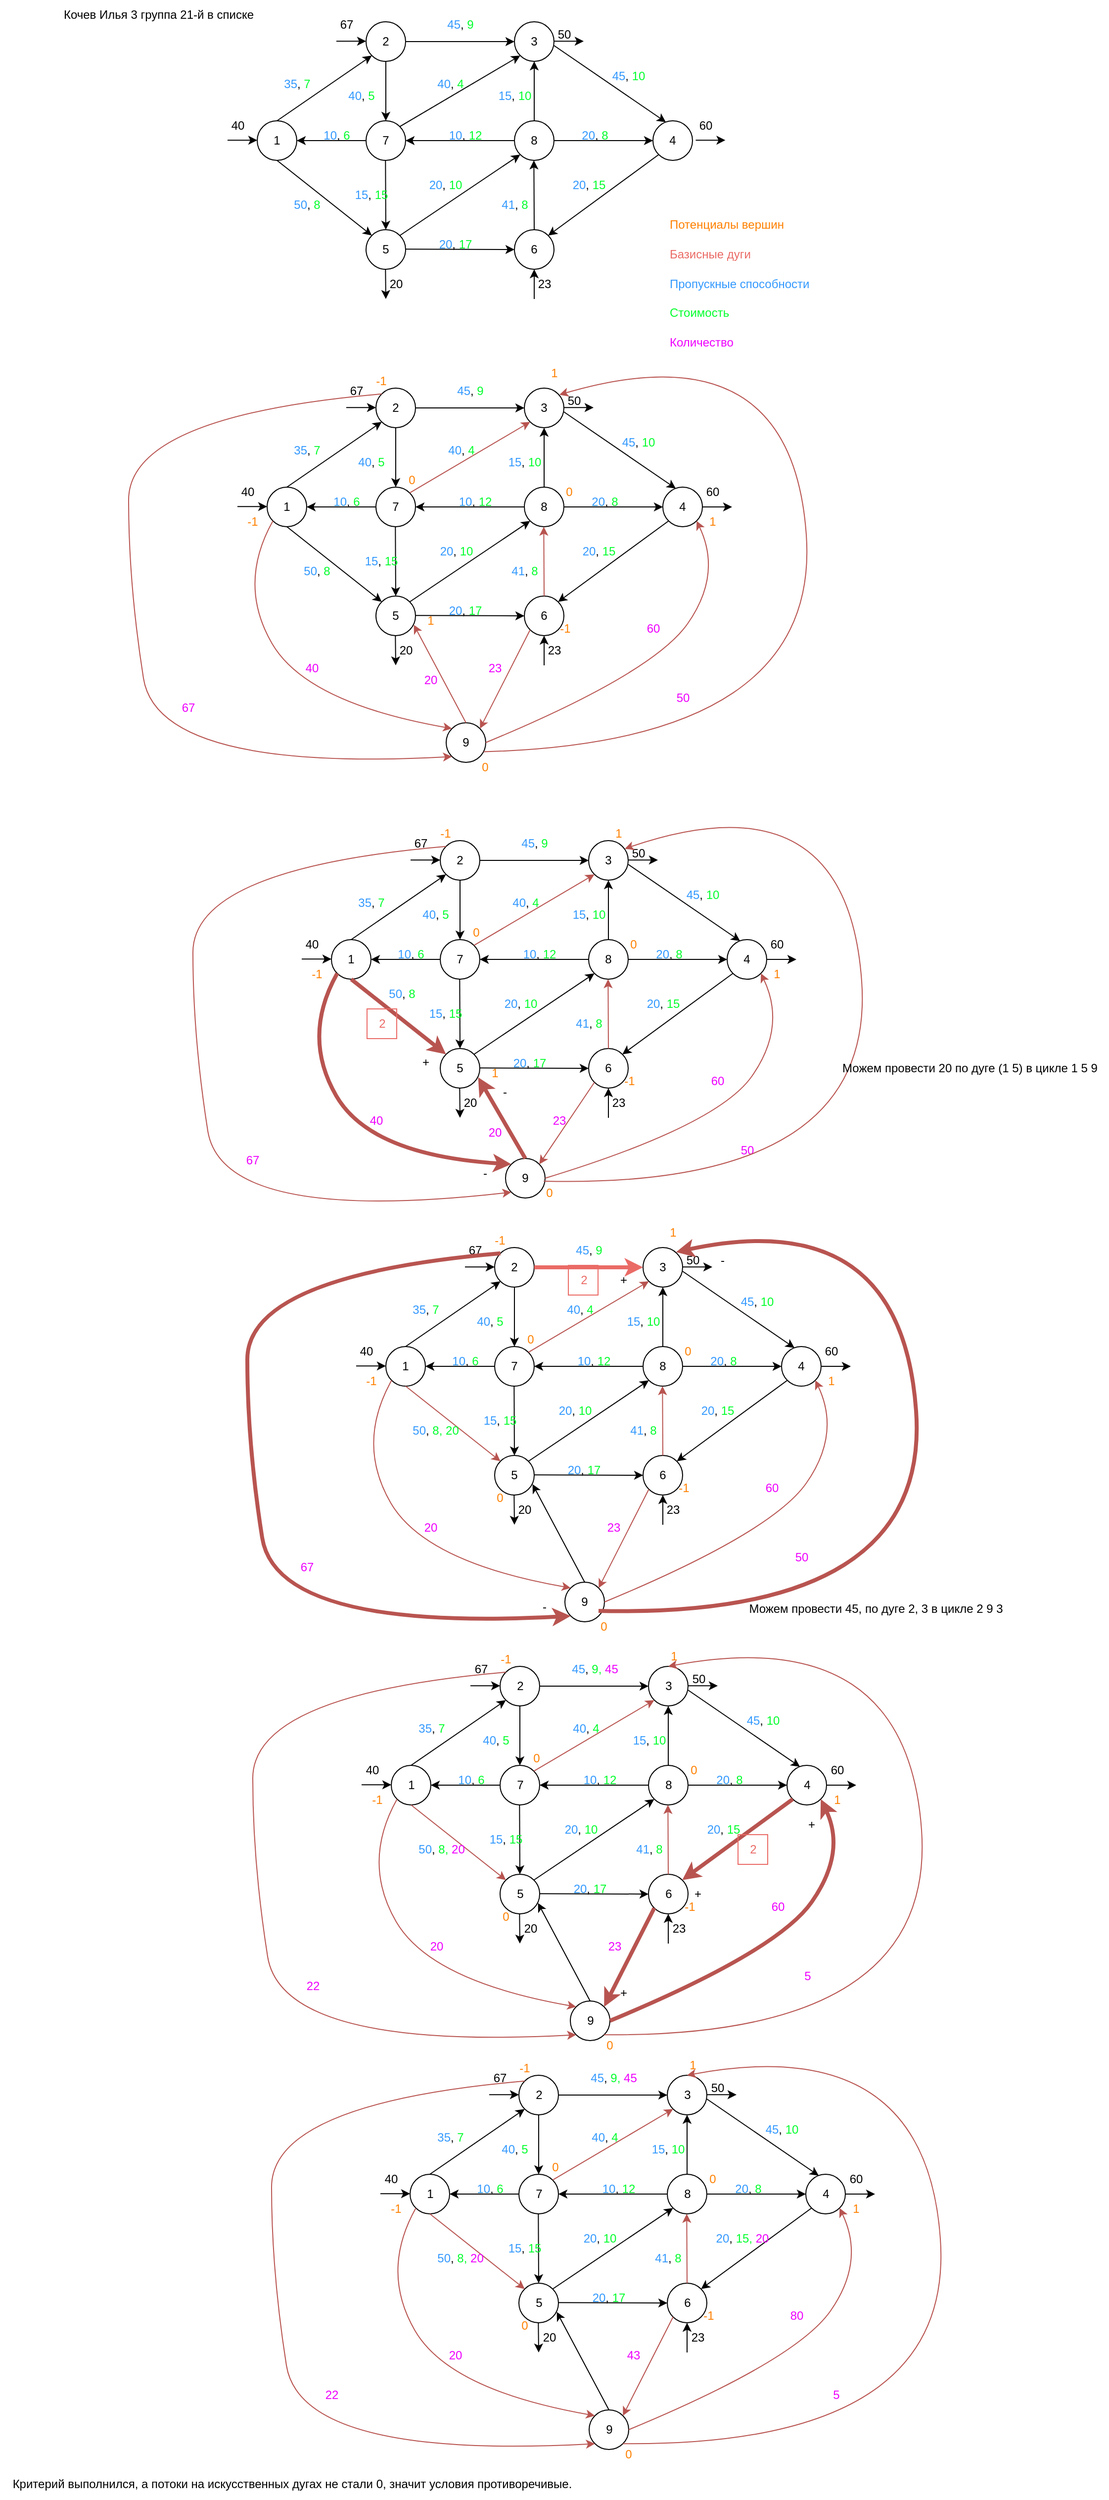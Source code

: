 <mxfile version="24.9.0">
  <diagram name="Страница — 1" id="uLlKMuiw5sNZjCqD_Qco">
    <mxGraphModel dx="1177" dy="727" grid="1" gridSize="10" guides="1" tooltips="1" connect="1" arrows="1" fold="1" page="1" pageScale="1" pageWidth="1169" pageHeight="827" math="0" shadow="0">
      <root>
        <mxCell id="0" />
        <mxCell id="1" parent="0" />
        <mxCell id="SXTx4Ow1Xpe2TrS41ZL--1" value="1" style="ellipse;whiteSpace=wrap;html=1;aspect=fixed;" vertex="1" parent="1">
          <mxGeometry x="280" y="122" width="40" height="40" as="geometry" />
        </mxCell>
        <mxCell id="SXTx4Ow1Xpe2TrS41ZL--2" value="4" style="ellipse;whiteSpace=wrap;html=1;aspect=fixed;" vertex="1" parent="1">
          <mxGeometry x="680" y="122" width="40" height="40" as="geometry" />
        </mxCell>
        <mxCell id="SXTx4Ow1Xpe2TrS41ZL--3" value="6" style="ellipse;whiteSpace=wrap;html=1;aspect=fixed;" vertex="1" parent="1">
          <mxGeometry x="540" y="232" width="40" height="40" as="geometry" />
        </mxCell>
        <mxCell id="SXTx4Ow1Xpe2TrS41ZL--4" value="8" style="ellipse;whiteSpace=wrap;html=1;aspect=fixed;" vertex="1" parent="1">
          <mxGeometry x="540" y="122" width="40" height="40" as="geometry" />
        </mxCell>
        <mxCell id="SXTx4Ow1Xpe2TrS41ZL--5" value="3" style="ellipse;whiteSpace=wrap;html=1;aspect=fixed;" vertex="1" parent="1">
          <mxGeometry x="540" y="22" width="40" height="40" as="geometry" />
        </mxCell>
        <mxCell id="SXTx4Ow1Xpe2TrS41ZL--6" value="5" style="ellipse;whiteSpace=wrap;html=1;aspect=fixed;" vertex="1" parent="1">
          <mxGeometry x="390" y="232" width="40" height="40" as="geometry" />
        </mxCell>
        <mxCell id="SXTx4Ow1Xpe2TrS41ZL--7" value="7" style="ellipse;whiteSpace=wrap;html=1;aspect=fixed;" vertex="1" parent="1">
          <mxGeometry x="390" y="122" width="40" height="40" as="geometry" />
        </mxCell>
        <mxCell id="SXTx4Ow1Xpe2TrS41ZL--8" value="2" style="ellipse;whiteSpace=wrap;html=1;aspect=fixed;" vertex="1" parent="1">
          <mxGeometry x="390" y="22" width="40" height="40" as="geometry" />
        </mxCell>
        <mxCell id="SXTx4Ow1Xpe2TrS41ZL--9" value="" style="endArrow=classic;html=1;rounded=0;entryX=0.5;entryY=0;entryDx=0;entryDy=0;exitX=0.5;exitY=1;exitDx=0;exitDy=0;" edge="1" parent="1" source="SXTx4Ow1Xpe2TrS41ZL--8" target="SXTx4Ow1Xpe2TrS41ZL--7">
          <mxGeometry width="50" height="50" relative="1" as="geometry">
            <mxPoint x="470" y="222" as="sourcePoint" />
            <mxPoint x="520" y="172" as="targetPoint" />
          </mxGeometry>
        </mxCell>
        <mxCell id="SXTx4Ow1Xpe2TrS41ZL--10" value="" style="endArrow=classic;html=1;rounded=0;entryX=0.5;entryY=1;entryDx=0;entryDy=0;exitX=0.5;exitY=0;exitDx=0;exitDy=0;" edge="1" parent="1" source="SXTx4Ow1Xpe2TrS41ZL--4" target="SXTx4Ow1Xpe2TrS41ZL--5">
          <mxGeometry width="50" height="50" relative="1" as="geometry">
            <mxPoint x="559.66" y="62" as="sourcePoint" />
            <mxPoint x="559.66" y="122" as="targetPoint" />
          </mxGeometry>
        </mxCell>
        <mxCell id="SXTx4Ow1Xpe2TrS41ZL--11" value="" style="endArrow=classic;html=1;rounded=0;entryX=0.5;entryY=1;entryDx=0;entryDy=0;exitX=0.5;exitY=0;exitDx=0;exitDy=0;" edge="1" parent="1" source="SXTx4Ow1Xpe2TrS41ZL--3">
          <mxGeometry width="50" height="50" relative="1" as="geometry">
            <mxPoint x="559.66" y="222" as="sourcePoint" />
            <mxPoint x="559.66" y="162" as="targetPoint" />
          </mxGeometry>
        </mxCell>
        <mxCell id="SXTx4Ow1Xpe2TrS41ZL--12" value="" style="endArrow=classic;html=1;rounded=0;entryX=0.5;entryY=0;entryDx=0;entryDy=0;exitX=0.5;exitY=1;exitDx=0;exitDy=0;" edge="1" parent="1" target="SXTx4Ow1Xpe2TrS41ZL--6">
          <mxGeometry width="50" height="50" relative="1" as="geometry">
            <mxPoint x="409.66" y="162" as="sourcePoint" />
            <mxPoint x="409.66" y="222" as="targetPoint" />
          </mxGeometry>
        </mxCell>
        <mxCell id="SXTx4Ow1Xpe2TrS41ZL--13" value="" style="endArrow=classic;html=1;rounded=0;entryX=0;entryY=0;entryDx=0;entryDy=0;exitX=0.5;exitY=1;exitDx=0;exitDy=0;" edge="1" parent="1" source="SXTx4Ow1Xpe2TrS41ZL--1" target="SXTx4Ow1Xpe2TrS41ZL--6">
          <mxGeometry width="50" height="50" relative="1" as="geometry">
            <mxPoint x="419.66" y="172" as="sourcePoint" />
            <mxPoint x="420" y="242" as="targetPoint" />
          </mxGeometry>
        </mxCell>
        <mxCell id="SXTx4Ow1Xpe2TrS41ZL--14" value="" style="endArrow=classic;html=1;rounded=0;entryX=0.327;entryY=0.034;entryDx=0;entryDy=0;exitX=0.5;exitY=1;exitDx=0;exitDy=0;entryPerimeter=0;" edge="1" parent="1" target="SXTx4Ow1Xpe2TrS41ZL--2">
          <mxGeometry width="50" height="50" relative="1" as="geometry">
            <mxPoint x="580" y="46" as="sourcePoint" />
            <mxPoint x="676" y="122" as="targetPoint" />
          </mxGeometry>
        </mxCell>
        <mxCell id="SXTx4Ow1Xpe2TrS41ZL--15" value="" style="endArrow=classic;html=1;rounded=0;entryX=1;entryY=0.5;entryDx=0;entryDy=0;exitX=0;exitY=0.5;exitDx=0;exitDy=0;" edge="1" parent="1" source="SXTx4Ow1Xpe2TrS41ZL--4" target="SXTx4Ow1Xpe2TrS41ZL--7">
          <mxGeometry width="50" height="50" relative="1" as="geometry">
            <mxPoint x="310" y="172" as="sourcePoint" />
            <mxPoint x="406" y="248" as="targetPoint" />
          </mxGeometry>
        </mxCell>
        <mxCell id="SXTx4Ow1Xpe2TrS41ZL--16" value="" style="endArrow=classic;html=1;rounded=0;entryX=1;entryY=0.5;entryDx=0;entryDy=0;exitX=0;exitY=0.5;exitDx=0;exitDy=0;" edge="1" parent="1" source="SXTx4Ow1Xpe2TrS41ZL--7">
          <mxGeometry width="50" height="50" relative="1" as="geometry">
            <mxPoint x="390" y="142" as="sourcePoint" />
            <mxPoint x="320" y="142" as="targetPoint" />
          </mxGeometry>
        </mxCell>
        <mxCell id="SXTx4Ow1Xpe2TrS41ZL--17" value="" style="endArrow=classic;html=1;rounded=0;entryX=0;entryY=1;entryDx=0;entryDy=0;exitX=0.5;exitY=1;exitDx=0;exitDy=0;" edge="1" parent="1" target="SXTx4Ow1Xpe2TrS41ZL--8">
          <mxGeometry width="50" height="50" relative="1" as="geometry">
            <mxPoint x="300" y="122" as="sourcePoint" />
            <mxPoint x="413" y="199" as="targetPoint" />
          </mxGeometry>
        </mxCell>
        <mxCell id="SXTx4Ow1Xpe2TrS41ZL--18" value="" style="endArrow=classic;html=1;rounded=0;entryX=0;entryY=0.5;entryDx=0;entryDy=0;exitX=1;exitY=0.5;exitDx=0;exitDy=0;" edge="1" parent="1" source="SXTx4Ow1Xpe2TrS41ZL--8" target="SXTx4Ow1Xpe2TrS41ZL--5">
          <mxGeometry width="50" height="50" relative="1" as="geometry">
            <mxPoint x="550" y="152" as="sourcePoint" />
            <mxPoint x="440" y="152" as="targetPoint" />
          </mxGeometry>
        </mxCell>
        <mxCell id="SXTx4Ow1Xpe2TrS41ZL--19" value="" style="endArrow=classic;html=1;rounded=0;entryX=0;entryY=1;entryDx=0;entryDy=0;exitX=1;exitY=0;exitDx=0;exitDy=0;" edge="1" parent="1" source="SXTx4Ow1Xpe2TrS41ZL--7" target="SXTx4Ow1Xpe2TrS41ZL--5">
          <mxGeometry width="50" height="50" relative="1" as="geometry">
            <mxPoint x="590" y="56" as="sourcePoint" />
            <mxPoint x="703" y="133" as="targetPoint" />
          </mxGeometry>
        </mxCell>
        <mxCell id="SXTx4Ow1Xpe2TrS41ZL--20" value="" style="endArrow=classic;html=1;rounded=0;entryX=1;entryY=0;entryDx=0;entryDy=0;exitX=0;exitY=1;exitDx=0;exitDy=0;" edge="1" parent="1" source="SXTx4Ow1Xpe2TrS41ZL--2" target="SXTx4Ow1Xpe2TrS41ZL--3">
          <mxGeometry width="50" height="50" relative="1" as="geometry">
            <mxPoint x="310" y="172" as="sourcePoint" />
            <mxPoint x="406" y="248" as="targetPoint" />
          </mxGeometry>
        </mxCell>
        <mxCell id="SXTx4Ow1Xpe2TrS41ZL--21" value="" style="endArrow=classic;html=1;rounded=0;entryX=0;entryY=0.5;entryDx=0;entryDy=0;exitX=1;exitY=0.5;exitDx=0;exitDy=0;" edge="1" parent="1" source="SXTx4Ow1Xpe2TrS41ZL--4" target="SXTx4Ow1Xpe2TrS41ZL--2">
          <mxGeometry width="50" height="50" relative="1" as="geometry">
            <mxPoint x="550" y="152" as="sourcePoint" />
            <mxPoint x="440" y="152" as="targetPoint" />
          </mxGeometry>
        </mxCell>
        <mxCell id="SXTx4Ow1Xpe2TrS41ZL--22" value="" style="endArrow=classic;html=1;rounded=0;entryX=0;entryY=1;entryDx=0;entryDy=0;exitX=1;exitY=0;exitDx=0;exitDy=0;" edge="1" parent="1" source="SXTx4Ow1Xpe2TrS41ZL--6" target="SXTx4Ow1Xpe2TrS41ZL--4">
          <mxGeometry width="50" height="50" relative="1" as="geometry">
            <mxPoint x="430" y="244" as="sourcePoint" />
            <mxPoint x="552" y="172" as="targetPoint" />
          </mxGeometry>
        </mxCell>
        <mxCell id="SXTx4Ow1Xpe2TrS41ZL--23" value="" style="endArrow=classic;html=1;rounded=0;entryX=0;entryY=0.5;entryDx=0;entryDy=0;exitX=1;exitY=0.5;exitDx=0;exitDy=0;" edge="1" parent="1" target="SXTx4Ow1Xpe2TrS41ZL--3">
          <mxGeometry width="50" height="50" relative="1" as="geometry">
            <mxPoint x="430" y="251.66" as="sourcePoint" />
            <mxPoint x="530" y="251.66" as="targetPoint" />
          </mxGeometry>
        </mxCell>
        <mxCell id="SXTx4Ow1Xpe2TrS41ZL--24" value="" style="endArrow=classic;html=1;rounded=0;exitX=0.5;exitY=1;exitDx=0;exitDy=0;" edge="1" parent="1">
          <mxGeometry width="50" height="50" relative="1" as="geometry">
            <mxPoint x="409.66" y="272" as="sourcePoint" />
            <mxPoint x="410" y="302" as="targetPoint" />
          </mxGeometry>
        </mxCell>
        <mxCell id="SXTx4Ow1Xpe2TrS41ZL--25" value="" style="endArrow=classic;html=1;rounded=0;entryX=0.5;entryY=1;entryDx=0;entryDy=0;" edge="1" parent="1" target="SXTx4Ow1Xpe2TrS41ZL--3">
          <mxGeometry width="50" height="50" relative="1" as="geometry">
            <mxPoint x="560" y="302" as="sourcePoint" />
            <mxPoint x="560" y="322" as="targetPoint" />
          </mxGeometry>
        </mxCell>
        <mxCell id="SXTx4Ow1Xpe2TrS41ZL--26" value="" style="endArrow=classic;html=1;rounded=0;exitX=1;exitY=0.5;exitDx=0;exitDy=0;" edge="1" parent="1">
          <mxGeometry width="50" height="50" relative="1" as="geometry">
            <mxPoint x="723.25" y="141.6" as="sourcePoint" />
            <mxPoint x="753.25" y="141.6" as="targetPoint" />
          </mxGeometry>
        </mxCell>
        <mxCell id="SXTx4Ow1Xpe2TrS41ZL--27" value="" style="endArrow=classic;html=1;rounded=0;exitX=1;exitY=0.5;exitDx=0;exitDy=0;" edge="1" parent="1">
          <mxGeometry width="50" height="50" relative="1" as="geometry">
            <mxPoint x="580" y="41.66" as="sourcePoint" />
            <mxPoint x="610" y="41.66" as="targetPoint" />
          </mxGeometry>
        </mxCell>
        <mxCell id="SXTx4Ow1Xpe2TrS41ZL--28" value="" style="endArrow=classic;html=1;rounded=0;exitX=1;exitY=0.5;exitDx=0;exitDy=0;" edge="1" parent="1">
          <mxGeometry width="50" height="50" relative="1" as="geometry">
            <mxPoint x="360" y="41.66" as="sourcePoint" />
            <mxPoint x="390" y="41.66" as="targetPoint" />
          </mxGeometry>
        </mxCell>
        <mxCell id="SXTx4Ow1Xpe2TrS41ZL--29" value="" style="endArrow=classic;html=1;rounded=0;exitX=1;exitY=0.5;exitDx=0;exitDy=0;" edge="1" parent="1">
          <mxGeometry width="50" height="50" relative="1" as="geometry">
            <mxPoint x="250" y="141.66" as="sourcePoint" />
            <mxPoint x="280" y="141.66" as="targetPoint" />
          </mxGeometry>
        </mxCell>
        <mxCell id="SXTx4Ow1Xpe2TrS41ZL--30" value="40" style="text;html=1;align=center;verticalAlign=middle;resizable=0;points=[];autosize=1;strokeColor=none;fillColor=none;" vertex="1" parent="1">
          <mxGeometry x="240" y="112" width="40" height="30" as="geometry" />
        </mxCell>
        <mxCell id="SXTx4Ow1Xpe2TrS41ZL--31" value="67" style="text;html=1;align=center;verticalAlign=middle;resizable=0;points=[];autosize=1;strokeColor=none;fillColor=none;" vertex="1" parent="1">
          <mxGeometry x="350" y="10" width="40" height="30" as="geometry" />
        </mxCell>
        <mxCell id="SXTx4Ow1Xpe2TrS41ZL--32" value="50" style="text;html=1;align=center;verticalAlign=middle;resizable=0;points=[];autosize=1;strokeColor=none;fillColor=none;" vertex="1" parent="1">
          <mxGeometry x="570" y="20" width="40" height="30" as="geometry" />
        </mxCell>
        <mxCell id="SXTx4Ow1Xpe2TrS41ZL--33" value="60" style="text;html=1;align=center;verticalAlign=middle;resizable=0;points=[];autosize=1;strokeColor=none;fillColor=none;" vertex="1" parent="1">
          <mxGeometry x="713.25" y="111.6" width="40" height="30" as="geometry" />
        </mxCell>
        <mxCell id="SXTx4Ow1Xpe2TrS41ZL--34" value="23" style="text;html=1;align=center;verticalAlign=middle;resizable=0;points=[];autosize=1;strokeColor=none;fillColor=none;" vertex="1" parent="1">
          <mxGeometry x="550" y="272" width="40" height="30" as="geometry" />
        </mxCell>
        <mxCell id="SXTx4Ow1Xpe2TrS41ZL--35" value="20" style="text;html=1;align=center;verticalAlign=middle;resizable=0;points=[];autosize=1;strokeColor=none;fillColor=none;" vertex="1" parent="1">
          <mxGeometry x="400" y="272" width="40" height="30" as="geometry" />
        </mxCell>
        <mxCell id="SXTx4Ow1Xpe2TrS41ZL--36" value="&lt;font color=&quot;#3399ff&quot;&gt;35&lt;/font&gt;, &lt;font color=&quot;#03ff2d&quot;&gt;7&lt;/font&gt;" style="text;html=1;align=center;verticalAlign=middle;resizable=0;points=[];autosize=1;strokeColor=none;fillColor=none;" vertex="1" parent="1">
          <mxGeometry x="295" y="70" width="50" height="30" as="geometry" />
        </mxCell>
        <mxCell id="SXTx4Ow1Xpe2TrS41ZL--37" value="&lt;font color=&quot;#3399ff&quot;&gt;50&lt;/font&gt;, &lt;font color=&quot;#03ff2d&quot;&gt;8&lt;/font&gt;" style="text;html=1;align=center;verticalAlign=middle;resizable=0;points=[];autosize=1;strokeColor=none;fillColor=none;" vertex="1" parent="1">
          <mxGeometry x="305" y="192" width="50" height="30" as="geometry" />
        </mxCell>
        <mxCell id="SXTx4Ow1Xpe2TrS41ZL--38" value="&lt;font color=&quot;#3399ff&quot;&gt;45&lt;/font&gt;, &lt;font color=&quot;#03ff2d&quot;&gt;9&lt;/font&gt;&lt;span style=&quot;color: rgba(0, 0, 0, 0); font-family: monospace; font-size: 0px; text-align: start;&quot;&gt;%3CmxGraphModel%3E%3Croot%3E%3CmxCell%20id%3D%220%22%2F%3E%3CmxCell%20id%3D%221%22%20parent%3D%220%22%2F%3E%3CmxCell%20id%3D%222%22%20value%3D%22%26lt%3Bfont%20color%3D%26quot%3B%233399ff%26quot%3B%26gt%3B35%26lt%3B%2Ffont%26gt%3B%2C%20%26lt%3Bfont%20color%3D%26quot%3B%2303ff2d%26quot%3B%26gt%3B7%26lt%3B%2Ffont%26gt%3B%22%20style%3D%22text%3Bhtml%3D1%3Balign%3Dcenter%3BverticalAlign%3Dmiddle%3Bresizable%3D0%3Bpoints%3D%5B%5D%3Bautosize%3D1%3BstrokeColor%3Dnone%3BfillColor%3Dnone%3B%22%20vertex%3D%221%22%20parent%3D%221%22%3E%3CmxGeometry%20x%3D%22295%22%20y%3D%22148%22%20width%3D%2250%22%20height%3D%2230%22%20as%3D%22geometry%22%2F%3E%3C%2FmxCell%3E%3C%2Froot%3E%3C%2FmxGraphModel%3E,&lt;/span&gt;" style="text;html=1;align=center;verticalAlign=middle;resizable=0;points=[];autosize=1;strokeColor=none;fillColor=none;" vertex="1" parent="1">
          <mxGeometry x="460" y="10" width="50" height="30" as="geometry" />
        </mxCell>
        <mxCell id="SXTx4Ow1Xpe2TrS41ZL--39" value="&lt;font color=&quot;#3399ff&quot;&gt;40&lt;/font&gt;, &lt;font color=&quot;#03ff2d&quot;&gt;5&lt;/font&gt;&lt;span style=&quot;color: rgba(0, 0, 0, 0); font-family: monospace; font-size: 0px; text-align: start;&quot;&gt;%3CmxGraphModel%3E%3Croot%3E%3CmxCell%20id%3D%220%22%2F%3E%3CmxCell%20id%3D%221%22%20parent%3D%220%22%2F%3E%3CmxCell%20id%3D%222%22%20value%3D%22%26lt%3Bfont%20color%3D%26quot%3B%233399ff%26quot%3B%26gt%3B35%26lt%3B%2Ffont%26gt%3B%2C%20%26lt%3Bfont%20color%3D%26quot%3B%2303ff2d%26quot%3B%26gt%3B7%26lt%3B%2Ffont%26gt%3B%22%20style%3D%22text%3Bhtml%3D1%3Balign%3Dcenter%3BverticalAlign%3Dmiddle%3Bresizable%3D0%3Bpoints%3D%5B%5D%3Bautosize%3D1%3BstrokeColor%3Dnone%3BfillColor%3Dnone%3B%22%20vertex%3D%221%22%20parent%3D%221%22%3E%3CmxGeometry%20x%3D%22295%22%20y%3D%22148%22%20width%3D%2250%22%20height%3D%2230%22%20as%3D%22geometry%22%2F%3E%3C%2FmxCell%3E%3C%2Froot%3E%3C%2FmxGraphModel%&lt;/span&gt;" style="text;html=1;align=center;verticalAlign=middle;resizable=0;points=[];autosize=1;strokeColor=none;fillColor=none;" vertex="1" parent="1">
          <mxGeometry x="360" y="82" width="50" height="30" as="geometry" />
        </mxCell>
        <mxCell id="SXTx4Ow1Xpe2TrS41ZL--40" value="&lt;font color=&quot;#3399ff&quot;&gt;45&lt;/font&gt;, &lt;font color=&quot;#03ff2d&quot;&gt;10&lt;/font&gt;&lt;span style=&quot;color: rgba(0, 0, 0, 0); font-family: monospace; font-size: 0px; text-align: start;&quot;&gt;%3CmxGraphModel%3E%3Croot%3E%3CmxCell%20id%3D%220%22%2F%3E%3CmxCell%20id%3D%221%22%20parent%3D%220%22%2F%3E%3CmxCell%20id%3D%222%22%20value%3D%22%26lt%3Bfont%20color%3D%26quot%3B%233399ff%26quot%3B%26gt%3B35%26lt%3B%2Ffont%26gt%3B%2C%20%26lt%3Bfont%20color%3D%26quot%3B%2303ff2d%26quot%3B%26gt%3B7%26lt%3B%2Ffont%26gt%3B%22%20style%3D%22text%3Bhtml%3D1%3Balign%3Dcenter%3BverticalAlign%3Dmiddle%3Bresizable%3D0%3Bpoints%3D%5B%5D%3Bautosize%3D1%3BstrokeColor%3Dnone%3BfillColor%3Dnone%3B%22%20vertex%3D%221%22%20parent%3D%221%22%3E%3CmxGeometry%20x%3D%22295%22%20y%3D%22148%22%20width%3D%2250%22%20height%3D%2230%22%20as%3D%22geometry%22%2F%3E%3C%2FmxCell%3E%3C%2Froot%3E%3C%2FmxGraphModel%3E,&lt;/span&gt;" style="text;html=1;align=center;verticalAlign=middle;resizable=0;points=[];autosize=1;strokeColor=none;fillColor=none;" vertex="1" parent="1">
          <mxGeometry x="625" y="62" width="60" height="30" as="geometry" />
        </mxCell>
        <mxCell id="SXTx4Ow1Xpe2TrS41ZL--41" value="&lt;font color=&quot;#3399ff&quot;&gt;20&lt;/font&gt;, &lt;font color=&quot;#03ff2d&quot;&gt;15&lt;/font&gt;&lt;span style=&quot;color: rgba(0, 0, 0, 0); font-family: monospace; font-size: 0px; text-align: start;&quot;&gt;%3CmxGraphModel%3E%3Croot%3E%3CmxCell%20id%3D%220%22%2F%3E%3CmxCell%20id%3D%221%22%20parent%3D%220%22%2F%3E%3CmxCell%20id%3D%222%22%20value%3D%22%26lt%3Bfont%20color%3D%26quot%3B%233399ff%26quot%3B%26gt%3B35%26lt%3B%2Ffont%26gt%3B%2C%20%26lt%3Bfont%20color%3D%26quot%3B%2303ff2d%26quot%3B%26gt%3B7%26lt%3B%2Ffont%26gt%3B%22%20style%3D%22text%3Bhtml%3D1%3Balign%3Dcenter%3BverticalAlign%3Dmiddle%3Bresizable%3D0%3Bpoints%3D%5B%5D%3Bautosize%3D1%3BstrokeColor%3Dnone%3BfillColor%3Dnone%3B%22%20vertex%3D%221%22%20parent%3D%221%22%3E%3CmxGeometry%20x%3D%22295%22%20y%3D%22148%22%20width%3D%2250%22%20height%3D%2230%22%20as%3D%22geometry%22%2F%3E%3C%2FmxCell%3E%3C%2Froot%3E%3C%2FmxGraphModel%3E&lt;/span&gt;" style="text;html=1;align=center;verticalAlign=middle;resizable=0;points=[];autosize=1;strokeColor=none;fillColor=none;" vertex="1" parent="1">
          <mxGeometry x="585" y="172" width="60" height="30" as="geometry" />
        </mxCell>
        <mxCell id="SXTx4Ow1Xpe2TrS41ZL--42" value="&lt;font color=&quot;#3399ff&quot;&gt;20&lt;/font&gt;, &lt;font color=&quot;#03ff2d&quot;&gt;17&lt;/font&gt;&lt;span style=&quot;color: rgba(0, 0, 0, 0); font-family: monospace; font-size: 0px; text-align: start;&quot;&gt;%3CmxGraphModel%3E%3Croot%3E%3CmxCell%20id%3D%220%22%2F%3E%3CmxCell%20id%3D%221%22%20parent%3D%220%22%2F%3E%3CmxCell%20id%3D%222%22%20value%3D%22%26lt%3Bfont%20color%3D%26quot%3B%233399ff%26quot%3B%26gt%3B35%26lt%3B%2Ffont%26gt%3B%2C%20%26lt%3Bfont%20color%3D%26quot%3B%2303ff2d%26quot%3B%26gt%3B7%26lt%3B%2Ffont%26gt%3B%22%20style%3D%22text%3Bhtml%3D1%3Balign%3Dcenter%3BverticalAlign%3Dmiddle%3Bresizable%3D0%3Bpoints%3D%5B%5D%3Bautosize%3D1%3BstrokeColor%3Dnone%3BfillColor%3Dnone%3B%22%20vertex%3D%221%22%20parent%3D%221%22%3E%3CmxGeometry%20x%3D%22295%22%20y%3D%22148%22%20width%3D%2250%22%20height%3D%2230%22%20as%3D%22geometry%22%2F%3E%3C%2FmxCell%3E%3C%2Froot%3E%3C%2FmxGraphModel%3E&lt;/span&gt;" style="text;html=1;align=center;verticalAlign=middle;resizable=0;points=[];autosize=1;strokeColor=none;fillColor=none;" vertex="1" parent="1">
          <mxGeometry x="450" y="232" width="60" height="30" as="geometry" />
        </mxCell>
        <mxCell id="SXTx4Ow1Xpe2TrS41ZL--43" value="&lt;font color=&quot;#3399ff&quot;&gt;20&lt;/font&gt;, &lt;font color=&quot;#03ff2d&quot;&gt;10&lt;/font&gt;&lt;span style=&quot;color: rgba(0, 0, 0, 0); font-family: monospace; font-size: 0px; text-align: start;&quot;&gt;%3CmxGraphModel%3E%3Croot%3E%3CmxCell%20id%3D%220%22%2F%3E%3CmxCell%20id%3D%221%22%20parent%3D%220%22%2F%3E%3CmxCell%20id%3D%222%22%20value%3D%22%26lt%3Bfont%20color%3D%26quot%3B%233399ff%26quot%3B%26gt%3B35%26lt%3B%2Ffont%26gt%3B%2C%20%26lt%3Bfont%20color%3D%26quot%3B%2303ff2d%26quot%3B%26gt%3B7%26lt%3B%2Ffont%26gt%3B%22%20style%3D%22text%3Bhtml%3D1%3Balign%3Dcenter%3BverticalAlign%3Dmiddle%3Bresizable%3D0%3Bpoints%3D%5B%5D%3Bautosize%3D1%3BstrokeColor%3Dnone%3BfillColor%3Dnone%3B%22%20vertex%3D%221%22%20parent%3D%221%22%3E%3CmxGeometry%20x%3D%22295%22%20y%3D%22148%22%20width%3D%2250%22%20height%3D%2230%22%20as%3D%22geometry%22%2F%3E%3C%2FmxCell%3E%3C%2Froot%3E%3C%2FmxGraphModel%3&lt;/span&gt;" style="text;html=1;align=center;verticalAlign=middle;resizable=0;points=[];autosize=1;strokeColor=none;fillColor=none;" vertex="1" parent="1">
          <mxGeometry x="440" y="172" width="60" height="30" as="geometry" />
        </mxCell>
        <mxCell id="SXTx4Ow1Xpe2TrS41ZL--44" value="&lt;font color=&quot;#3399ff&quot;&gt;41&lt;/font&gt;, &lt;font color=&quot;#03ff2d&quot;&gt;8&lt;/font&gt;&lt;span style=&quot;color: rgba(0, 0, 0, 0); font-family: monospace; font-size: 0px; text-align: start;&quot;&gt;%3CmxGraphModel%3E%3Croot%3E%3CmxCell%20id%3D%220%22%2F%3E%3CmxCell%20id%3D%221%22%20parent%3D%220%22%2F%3E%3CmxCell%20id%3D%222%22%20value%3D%22%26lt%3Bfont%20color%3D%26quot%3B%233399ff%26quot%3B%26gt%3B35%26lt%3B%2Ffont%26gt%3B%2C%20%26lt%3Bfont%20color%3D%26quot%3B%2303ff2d%26quot%3B%26gt%3B7%26lt%3B%2Ffont%26gt%3B%22%20style%3D%22text%3Bhtml%3D1%3Balign%3Dcenter%3BverticalAlign%3Dmiddle%3Bresizable%3D0%3Bpoints%3D%5B%5D%3Bautosize%3D1%3BstrokeColor%3Dnone%3BfillColor%3Dnone%3B%22%20vertex%3D%221%22%20parent%3D%221%22%3E%3CmxGeometry%20x%3D%22295%22%20y%3D%22148%22%20width%3D%2250%22%20height%3D%2230%22%20as%3D%22geometry%22%2F%3E%3C%2FmxCell%3E%3C%2Froot%3E%3C%2FmxGraphModel%3E&lt;/span&gt;" style="text;html=1;align=center;verticalAlign=middle;resizable=0;points=[];autosize=1;strokeColor=none;fillColor=none;" vertex="1" parent="1">
          <mxGeometry x="515" y="192" width="50" height="30" as="geometry" />
        </mxCell>
        <mxCell id="SXTx4Ow1Xpe2TrS41ZL--45" value="&lt;font color=&quot;#3399ff&quot;&gt;10&lt;/font&gt;, &lt;font color=&quot;#03ff2d&quot;&gt;6&lt;/font&gt;&lt;span style=&quot;color: rgba(0, 0, 0, 0); font-family: monospace; font-size: 0px; text-align: start;&quot;&gt;%3CmxGraphModel%3E%3Croot%3E%3CmxCell%20id%3D%220%22%2F%3E%3CmxCell%20id%3D%221%22%20parent%3D%220%22%2F%3E%3CmxCell%20id%3D%222%22%20value%3D%22%26lt%3Bfont%20color%3D%26quot%3B%233399ff%26quot%3B%26gt%3B35%26lt%3B%2Ffont%26gt%3B%2C%20%26lt%3Bfont%20color%3D%26quot%3B%2303ff2d%26quot%3B%26gt%3B7%26lt%3B%2Ffont%26gt%3B%22%20style%3D%22text%3Bhtml%3D1%3Balign%3Dcenter%3BverticalAlign%3Dmiddle%3Bresizable%3D0%3Bpoints%3D%5B%5D%3Bautosize%3D1%3BstrokeColor%3Dnone%3BfillColor%3Dnone%3B%22%20vertex%3D%221%22%20parent%3D%221%22%3E%3CmxGeometry%20x%3D%22295%22%20y%3D%22148%22%20width%3D%2250%22%20height%3D%2230%22%20as%3D%22geometry%22%2F%3E%3C%2FmxCell%3E%3C%2Froot%3E%3C%2FmxGraphModel%3&lt;/span&gt;" style="text;html=1;align=center;verticalAlign=middle;resizable=0;points=[];autosize=1;strokeColor=none;fillColor=none;" vertex="1" parent="1">
          <mxGeometry x="335" y="122" width="50" height="30" as="geometry" />
        </mxCell>
        <mxCell id="SXTx4Ow1Xpe2TrS41ZL--46" value="&lt;font color=&quot;#3399ff&quot;&gt;40&lt;/font&gt;, &lt;font color=&quot;#03ff2d&quot;&gt;4&lt;/font&gt;&lt;span style=&quot;color: rgba(0, 0, 0, 0); font-family: monospace; font-size: 0px; text-align: start;&quot;&gt;%3CmxGraphModel%3E%3Croot%3E%3CmxCell%20id%3D%220%22%2F%3E%3CmxCell%20id%3D%221%22%20parent%3D%220%22%2F%3E%3CmxCell%20id%3D%222%22%20value%3D%22%26lt%3Bfont%20color%3D%26quot%3B%233399ff%26quot%3B%26gt%3B35%26lt%3B%2Ffont%26gt%3B%2C%20%26lt%3Bfont%20color%3D%26quot%3B%2303ff2d%26quot%3B%26gt%3B7%26lt%3B%2Ffont%26gt%3B%22%20style%3D%22text%3Bhtml%3D1%3Balign%3Dcenter%3BverticalAlign%3Dmiddle%3Bresizable%3D0%3Bpoints%3D%5B%5D%3Bautosize%3D1%3BstrokeColor%3Dnone%3BfillColor%3Dnone%3B%22%20vertex%3D%221%22%20parent%3D%221%22%3E%3CmxGeometry%20x%3D%22295%22%20y%3D%22148%22%20width%3D%2250%22%20height%3D%2230%22%20as%3D%22geometry%22%2F%3E%3C%2FmxCell%3E%3C%2Froot%3E%3C%2FmxGraphModel%3,&lt;/span&gt;" style="text;html=1;align=center;verticalAlign=middle;resizable=0;points=[];autosize=1;strokeColor=none;fillColor=none;" vertex="1" parent="1">
          <mxGeometry x="450" y="70" width="50" height="30" as="geometry" />
        </mxCell>
        <mxCell id="SXTx4Ow1Xpe2TrS41ZL--47" value="&lt;font color=&quot;#3399ff&quot;&gt;15&lt;/font&gt;, &lt;font color=&quot;#03ff2d&quot;&gt;15&lt;/font&gt;&lt;span style=&quot;color: rgba(0, 0, 0, 0); font-family: monospace; font-size: 0px; text-align: start;&quot;&gt;%3CmxGraphModel%3E%3Croot%3E%3CmxCell%20id%3D%220%22%2F%3E%3CmxCell%20id%3D%221%22%20parent%3D%220%22%2F%3E%3CmxCell%20id%3D%222%22%20value%3D%22%26lt%3Bfont%20color%3D%26quot%3B%233399ff%26quot%3B%26gt%3B35%26lt%3B%2Ffont%26gt%3B%2C%20%26lt%3Bfont%20color%3D%26quot%3B%2303ff2d%26quot%3B%26gt%3B7%26lt%3B%2Ffont%26gt%3B%22%20style%3D%22text%3Bhtml%3D1%3Balign%3Dcenter%3BverticalAlign%3Dmiddle%3Bresizable%3D0%3Bpoints%3D%5B%5D%3Bautosize%3D1%3BstrokeColor%3Dnone%3BfillColor%3Dnone%3B%22%20vertex%3D%221%22%20parent%3D%221%22%3E%3CmxGeometry%20x%3D%22295%22%20y%3D%22148%22%20width%3D%2250%22%20height%3D%2230%22%20as%3D%22geometry%22%2F%3E%3C%2FmxCell%3E%3C%2Froot%3E%3C%2FmxGraphModel%3E&lt;/span&gt;" style="text;html=1;align=center;verticalAlign=middle;resizable=0;points=[];autosize=1;strokeColor=none;fillColor=none;" vertex="1" parent="1">
          <mxGeometry x="365" y="182" width="60" height="30" as="geometry" />
        </mxCell>
        <mxCell id="SXTx4Ow1Xpe2TrS41ZL--48" value="&lt;font color=&quot;#3399ff&quot;&gt;15&lt;/font&gt;, &lt;font color=&quot;#03ff2d&quot;&gt;10&lt;/font&gt;&lt;span style=&quot;color: rgba(0, 0, 0, 0); font-family: monospace; font-size: 0px; text-align: start;&quot;&gt;%3CmxGraphModel%3E%3Croot%3E%3CmxCell%20id%3D%220%22%2F%3E%3CmxCell%20id%3D%221%22%20parent%3D%220%22%2F%3E%3CmxCell%20id%3D%222%22%20value%3D%22%26lt%3Bfont%20color%3D%26quot%3B%233399ff%26quot%3B%26gt%3B35%26lt%3B%2Ffont%26gt%3B%2C%20%26lt%3Bfont%20color%3D%26quot%3B%2303ff2d%26quot%3B%26gt%3B7%26lt%3B%2Ffont%26gt%3B%22%20style%3D%22text%3Bhtml%3D1%3Balign%3Dcenter%3BverticalAlign%3Dmiddle%3Bresizable%3D0%3Bpoints%3D%5B%5D%3Bautosize%3D1%3BstrokeColor%3Dnone%3BfillColor%3Dnone%3B%22%20vertex%3D%221%22%20parent%3D%221%22%3E%3CmxGeometry%20x%3D%22295%22%20y%3D%22148%22%20width%3D%2250%22%20height%3D%2230%22%20as%3D%22geometry%22%2F%3E%3C%2FmxCell%3E%3C%2Froot%3E%3C%2FmxGraphModel%,&lt;/span&gt;" style="text;html=1;align=center;verticalAlign=middle;resizable=0;points=[];autosize=1;strokeColor=none;fillColor=none;" vertex="1" parent="1">
          <mxGeometry x="510" y="82" width="60" height="30" as="geometry" />
        </mxCell>
        <mxCell id="SXTx4Ow1Xpe2TrS41ZL--49" value="&lt;font color=&quot;#3399ff&quot;&gt;20&lt;/font&gt;, &lt;font color=&quot;#03ff2d&quot;&gt;8&lt;/font&gt;&lt;span style=&quot;color: rgba(0, 0, 0, 0); font-family: monospace; font-size: 0px; text-align: start;&quot;&gt;%3CmxGraphModel%3E%3Croot%3E%3CmxCell%20id%3D%220%22%2F%3E%3CmxCell%20id%3D%221%22%20parent%3D%220%22%2F%3E%3CmxCell%20id%3D%222%22%20value%3D%22%26lt%3Bfont%20color%3D%26quot%3B%233399ff%26quot%3B%26gt%3B35%26lt%3B%2Ffont%26gt%3B%2C%20%26lt%3Bfont%20color%3D%26quot%3B%2303ff2d%26quot%3B%26gt%3B7%26lt%3B%2Ffont%26gt%3B%22%20style%3D%22text%3Bhtml%3D1%3Balign%3Dcenter%3BverticalAlign%3Dmiddle%3Bresizable%3D0%3Bpoints%3D%5B%5D%3Bautosize%3D1%3BstrokeColor%3Dnone%3BfillColor%3Dnone%3B%22%20vertex%3D%221%22%20parent%3D%221%22%3E%3CmxGeometry%20x%3D%22295%22%20y%3D%22148%22%20width%3D%2250%22%20height%3D%2230%22%20as%3D%22geometry%22%2F%3E%3C%2FmxCell%3E%3C%2Froot%3E%3C%2FmxGraphModel%&lt;/span&gt;" style="text;html=1;align=center;verticalAlign=middle;resizable=0;points=[];autosize=1;strokeColor=none;fillColor=none;" vertex="1" parent="1">
          <mxGeometry x="596" y="122" width="50" height="30" as="geometry" />
        </mxCell>
        <mxCell id="SXTx4Ow1Xpe2TrS41ZL--50" value="&lt;font color=&quot;#3399ff&quot;&gt;10&lt;/font&gt;, &lt;font color=&quot;#03ff2d&quot;&gt;12&lt;/font&gt;&lt;span style=&quot;color: rgba(0, 0, 0, 0); font-family: monospace; font-size: 0px; text-align: start;&quot;&gt;%3CmxGraphModel%3E%3Croot%3E%3CmxCell%20id%3D%220%22%2F%3E%3CmxCell%20id%3D%221%22%20parent%3D%220%22%2F%3E%3CmxCell%20id%3D%222%22%20value%3D%22%26lt%3Bfont%20color%3D%26quot%3B%233399ff%26quot%3B%26gt%3B35%26lt%3B%2Ffont%26gt%3B%2C%20%26lt%3Bfont%20color%3D%26quot%3B%2303ff2d%26quot%3B%26gt%3B7%26lt%3B%2Ffont%26gt%3B%22%20style%3D%22text%3Bhtml%3D1%3Balign%3Dcenter%3BverticalAlign%3Dmiddle%3Bresizable%3D0%3Bpoints%3D%5B%5D%3Bautosize%3D1%3BstrokeColor%3Dnone%3BfillColor%3Dnone%3B%22%20vertex%3D%221%22%20parent%3D%221%22%3E%3CmxGeometry%20x%3D%22295%22%20y%3D%22148%22%20width%3D%2250%22%20height%3D%2230%22%20as%3D%22geometry%22%2F%3E%3C%2FmxCell%3E%3C%2Froot%3E%3C%2FmxGraphModel%3&lt;/span&gt;" style="text;html=1;align=center;verticalAlign=middle;resizable=0;points=[];autosize=1;strokeColor=none;fillColor=none;" vertex="1" parent="1">
          <mxGeometry x="460" y="122" width="60" height="30" as="geometry" />
        </mxCell>
        <mxCell id="SXTx4Ow1Xpe2TrS41ZL--51" value="1" style="ellipse;whiteSpace=wrap;html=1;aspect=fixed;" vertex="1" parent="1">
          <mxGeometry x="290" y="492" width="40" height="40" as="geometry" />
        </mxCell>
        <mxCell id="SXTx4Ow1Xpe2TrS41ZL--52" value="4" style="ellipse;whiteSpace=wrap;html=1;aspect=fixed;" vertex="1" parent="1">
          <mxGeometry x="690" y="492" width="40" height="40" as="geometry" />
        </mxCell>
        <mxCell id="SXTx4Ow1Xpe2TrS41ZL--53" value="6" style="ellipse;whiteSpace=wrap;html=1;aspect=fixed;" vertex="1" parent="1">
          <mxGeometry x="550" y="602" width="40" height="40" as="geometry" />
        </mxCell>
        <mxCell id="SXTx4Ow1Xpe2TrS41ZL--54" value="8" style="ellipse;whiteSpace=wrap;html=1;aspect=fixed;" vertex="1" parent="1">
          <mxGeometry x="550" y="492" width="40" height="40" as="geometry" />
        </mxCell>
        <mxCell id="SXTx4Ow1Xpe2TrS41ZL--55" value="3" style="ellipse;whiteSpace=wrap;html=1;aspect=fixed;" vertex="1" parent="1">
          <mxGeometry x="550" y="392" width="40" height="40" as="geometry" />
        </mxCell>
        <mxCell id="SXTx4Ow1Xpe2TrS41ZL--56" value="5" style="ellipse;whiteSpace=wrap;html=1;aspect=fixed;" vertex="1" parent="1">
          <mxGeometry x="400" y="602" width="40" height="40" as="geometry" />
        </mxCell>
        <mxCell id="SXTx4Ow1Xpe2TrS41ZL--57" value="7" style="ellipse;whiteSpace=wrap;html=1;aspect=fixed;" vertex="1" parent="1">
          <mxGeometry x="400" y="492" width="40" height="40" as="geometry" />
        </mxCell>
        <mxCell id="SXTx4Ow1Xpe2TrS41ZL--58" value="2" style="ellipse;whiteSpace=wrap;html=1;aspect=fixed;" vertex="1" parent="1">
          <mxGeometry x="400" y="392" width="40" height="40" as="geometry" />
        </mxCell>
        <mxCell id="SXTx4Ow1Xpe2TrS41ZL--59" value="" style="endArrow=classic;html=1;rounded=0;entryX=0.5;entryY=0;entryDx=0;entryDy=0;exitX=0.5;exitY=1;exitDx=0;exitDy=0;" edge="1" parent="1" source="SXTx4Ow1Xpe2TrS41ZL--58" target="SXTx4Ow1Xpe2TrS41ZL--57">
          <mxGeometry width="50" height="50" relative="1" as="geometry">
            <mxPoint x="480" y="592" as="sourcePoint" />
            <mxPoint x="530" y="542" as="targetPoint" />
          </mxGeometry>
        </mxCell>
        <mxCell id="SXTx4Ow1Xpe2TrS41ZL--60" value="" style="endArrow=classic;html=1;rounded=0;entryX=0.5;entryY=1;entryDx=0;entryDy=0;exitX=0.5;exitY=0;exitDx=0;exitDy=0;" edge="1" parent="1" source="SXTx4Ow1Xpe2TrS41ZL--54" target="SXTx4Ow1Xpe2TrS41ZL--55">
          <mxGeometry width="50" height="50" relative="1" as="geometry">
            <mxPoint x="569.66" y="432" as="sourcePoint" />
            <mxPoint x="569.66" y="492" as="targetPoint" />
          </mxGeometry>
        </mxCell>
        <mxCell id="SXTx4Ow1Xpe2TrS41ZL--61" value="" style="endArrow=classic;html=1;rounded=0;entryX=0.5;entryY=1;entryDx=0;entryDy=0;exitX=0.5;exitY=0;exitDx=0;exitDy=0;fillColor=#f8cecc;strokeColor=#b85450;" edge="1" parent="1" source="SXTx4Ow1Xpe2TrS41ZL--53">
          <mxGeometry width="50" height="50" relative="1" as="geometry">
            <mxPoint x="569.66" y="592" as="sourcePoint" />
            <mxPoint x="569.66" y="532" as="targetPoint" />
          </mxGeometry>
        </mxCell>
        <mxCell id="SXTx4Ow1Xpe2TrS41ZL--62" value="" style="endArrow=classic;html=1;rounded=0;entryX=0.5;entryY=0;entryDx=0;entryDy=0;exitX=0.5;exitY=1;exitDx=0;exitDy=0;" edge="1" parent="1" target="SXTx4Ow1Xpe2TrS41ZL--56">
          <mxGeometry width="50" height="50" relative="1" as="geometry">
            <mxPoint x="419.66" y="532" as="sourcePoint" />
            <mxPoint x="419.66" y="592" as="targetPoint" />
          </mxGeometry>
        </mxCell>
        <mxCell id="SXTx4Ow1Xpe2TrS41ZL--63" value="" style="endArrow=classic;html=1;rounded=0;entryX=0;entryY=0;entryDx=0;entryDy=0;exitX=0.5;exitY=1;exitDx=0;exitDy=0;" edge="1" parent="1" source="SXTx4Ow1Xpe2TrS41ZL--51" target="SXTx4Ow1Xpe2TrS41ZL--56">
          <mxGeometry width="50" height="50" relative="1" as="geometry">
            <mxPoint x="429.66" y="542" as="sourcePoint" />
            <mxPoint x="430" y="612" as="targetPoint" />
          </mxGeometry>
        </mxCell>
        <mxCell id="SXTx4Ow1Xpe2TrS41ZL--64" value="" style="endArrow=classic;html=1;rounded=0;entryX=0.327;entryY=0.034;entryDx=0;entryDy=0;exitX=0.5;exitY=1;exitDx=0;exitDy=0;entryPerimeter=0;" edge="1" parent="1" target="SXTx4Ow1Xpe2TrS41ZL--52">
          <mxGeometry width="50" height="50" relative="1" as="geometry">
            <mxPoint x="590" y="416" as="sourcePoint" />
            <mxPoint x="686" y="492" as="targetPoint" />
          </mxGeometry>
        </mxCell>
        <mxCell id="SXTx4Ow1Xpe2TrS41ZL--65" value="" style="endArrow=classic;html=1;rounded=0;entryX=1;entryY=0.5;entryDx=0;entryDy=0;exitX=0;exitY=0.5;exitDx=0;exitDy=0;" edge="1" parent="1" source="SXTx4Ow1Xpe2TrS41ZL--54" target="SXTx4Ow1Xpe2TrS41ZL--57">
          <mxGeometry width="50" height="50" relative="1" as="geometry">
            <mxPoint x="320" y="542" as="sourcePoint" />
            <mxPoint x="416" y="618" as="targetPoint" />
          </mxGeometry>
        </mxCell>
        <mxCell id="SXTx4Ow1Xpe2TrS41ZL--66" value="" style="endArrow=classic;html=1;rounded=0;entryX=1;entryY=0.5;entryDx=0;entryDy=0;exitX=0;exitY=0.5;exitDx=0;exitDy=0;" edge="1" parent="1" source="SXTx4Ow1Xpe2TrS41ZL--57">
          <mxGeometry width="50" height="50" relative="1" as="geometry">
            <mxPoint x="400" y="512" as="sourcePoint" />
            <mxPoint x="330" y="512" as="targetPoint" />
          </mxGeometry>
        </mxCell>
        <mxCell id="SXTx4Ow1Xpe2TrS41ZL--67" value="" style="endArrow=classic;html=1;rounded=0;entryX=0;entryY=1;entryDx=0;entryDy=0;exitX=0.5;exitY=1;exitDx=0;exitDy=0;" edge="1" parent="1" target="SXTx4Ow1Xpe2TrS41ZL--58">
          <mxGeometry width="50" height="50" relative="1" as="geometry">
            <mxPoint x="310" y="492" as="sourcePoint" />
            <mxPoint x="423" y="569" as="targetPoint" />
          </mxGeometry>
        </mxCell>
        <mxCell id="SXTx4Ow1Xpe2TrS41ZL--68" value="" style="endArrow=classic;html=1;rounded=0;entryX=0;entryY=0.5;entryDx=0;entryDy=0;exitX=1;exitY=0.5;exitDx=0;exitDy=0;" edge="1" parent="1" source="SXTx4Ow1Xpe2TrS41ZL--58" target="SXTx4Ow1Xpe2TrS41ZL--55">
          <mxGeometry width="50" height="50" relative="1" as="geometry">
            <mxPoint x="560" y="522" as="sourcePoint" />
            <mxPoint x="450" y="522" as="targetPoint" />
          </mxGeometry>
        </mxCell>
        <mxCell id="SXTx4Ow1Xpe2TrS41ZL--69" value="" style="endArrow=classic;html=1;rounded=0;entryX=0;entryY=1;entryDx=0;entryDy=0;exitX=1;exitY=0;exitDx=0;exitDy=0;fillColor=#f8cecc;strokeColor=#b85450;" edge="1" parent="1" source="SXTx4Ow1Xpe2TrS41ZL--57" target="SXTx4Ow1Xpe2TrS41ZL--55">
          <mxGeometry width="50" height="50" relative="1" as="geometry">
            <mxPoint x="600" y="426" as="sourcePoint" />
            <mxPoint x="713" y="503" as="targetPoint" />
          </mxGeometry>
        </mxCell>
        <mxCell id="SXTx4Ow1Xpe2TrS41ZL--70" value="" style="endArrow=classic;html=1;rounded=0;entryX=1;entryY=0;entryDx=0;entryDy=0;exitX=0;exitY=1;exitDx=0;exitDy=0;" edge="1" parent="1" source="SXTx4Ow1Xpe2TrS41ZL--52" target="SXTx4Ow1Xpe2TrS41ZL--53">
          <mxGeometry width="50" height="50" relative="1" as="geometry">
            <mxPoint x="320" y="542" as="sourcePoint" />
            <mxPoint x="416" y="618" as="targetPoint" />
          </mxGeometry>
        </mxCell>
        <mxCell id="SXTx4Ow1Xpe2TrS41ZL--71" value="" style="endArrow=classic;html=1;rounded=0;entryX=0;entryY=0.5;entryDx=0;entryDy=0;exitX=1;exitY=0.5;exitDx=0;exitDy=0;" edge="1" parent="1" source="SXTx4Ow1Xpe2TrS41ZL--54" target="SXTx4Ow1Xpe2TrS41ZL--52">
          <mxGeometry width="50" height="50" relative="1" as="geometry">
            <mxPoint x="560" y="522" as="sourcePoint" />
            <mxPoint x="450" y="522" as="targetPoint" />
          </mxGeometry>
        </mxCell>
        <mxCell id="SXTx4Ow1Xpe2TrS41ZL--72" value="" style="endArrow=classic;html=1;rounded=0;entryX=0;entryY=1;entryDx=0;entryDy=0;exitX=1;exitY=0;exitDx=0;exitDy=0;" edge="1" parent="1" source="SXTx4Ow1Xpe2TrS41ZL--56" target="SXTx4Ow1Xpe2TrS41ZL--54">
          <mxGeometry width="50" height="50" relative="1" as="geometry">
            <mxPoint x="440" y="614" as="sourcePoint" />
            <mxPoint x="562" y="542" as="targetPoint" />
          </mxGeometry>
        </mxCell>
        <mxCell id="SXTx4Ow1Xpe2TrS41ZL--73" value="" style="endArrow=classic;html=1;rounded=0;entryX=0;entryY=0.5;entryDx=0;entryDy=0;exitX=1;exitY=0.5;exitDx=0;exitDy=0;" edge="1" parent="1" target="SXTx4Ow1Xpe2TrS41ZL--53">
          <mxGeometry width="50" height="50" relative="1" as="geometry">
            <mxPoint x="440" y="621.66" as="sourcePoint" />
            <mxPoint x="540" y="621.66" as="targetPoint" />
          </mxGeometry>
        </mxCell>
        <mxCell id="SXTx4Ow1Xpe2TrS41ZL--74" value="" style="endArrow=classic;html=1;rounded=0;exitX=0.5;exitY=1;exitDx=0;exitDy=0;" edge="1" parent="1">
          <mxGeometry width="50" height="50" relative="1" as="geometry">
            <mxPoint x="419.66" y="642" as="sourcePoint" />
            <mxPoint x="420" y="672" as="targetPoint" />
          </mxGeometry>
        </mxCell>
        <mxCell id="SXTx4Ow1Xpe2TrS41ZL--75" value="" style="endArrow=classic;html=1;rounded=0;entryX=0.5;entryY=1;entryDx=0;entryDy=0;" edge="1" parent="1" target="SXTx4Ow1Xpe2TrS41ZL--53">
          <mxGeometry width="50" height="50" relative="1" as="geometry">
            <mxPoint x="570" y="672" as="sourcePoint" />
            <mxPoint x="570" y="692" as="targetPoint" />
          </mxGeometry>
        </mxCell>
        <mxCell id="SXTx4Ow1Xpe2TrS41ZL--76" value="" style="endArrow=classic;html=1;rounded=0;exitX=1;exitY=0.5;exitDx=0;exitDy=0;" edge="1" parent="1" source="SXTx4Ow1Xpe2TrS41ZL--52">
          <mxGeometry width="50" height="50" relative="1" as="geometry">
            <mxPoint x="750" y="562" as="sourcePoint" />
            <mxPoint x="760" y="512" as="targetPoint" />
          </mxGeometry>
        </mxCell>
        <mxCell id="SXTx4Ow1Xpe2TrS41ZL--77" value="" style="endArrow=classic;html=1;rounded=0;exitX=1;exitY=0.5;exitDx=0;exitDy=0;" edge="1" parent="1">
          <mxGeometry width="50" height="50" relative="1" as="geometry">
            <mxPoint x="590" y="411.66" as="sourcePoint" />
            <mxPoint x="620" y="411.66" as="targetPoint" />
          </mxGeometry>
        </mxCell>
        <mxCell id="SXTx4Ow1Xpe2TrS41ZL--78" value="" style="endArrow=classic;html=1;rounded=0;exitX=1;exitY=0.5;exitDx=0;exitDy=0;" edge="1" parent="1">
          <mxGeometry width="50" height="50" relative="1" as="geometry">
            <mxPoint x="370" y="411.66" as="sourcePoint" />
            <mxPoint x="400" y="411.66" as="targetPoint" />
          </mxGeometry>
        </mxCell>
        <mxCell id="SXTx4Ow1Xpe2TrS41ZL--79" value="" style="endArrow=classic;html=1;rounded=0;exitX=1;exitY=0.5;exitDx=0;exitDy=0;" edge="1" parent="1">
          <mxGeometry width="50" height="50" relative="1" as="geometry">
            <mxPoint x="260" y="511.66" as="sourcePoint" />
            <mxPoint x="290" y="511.66" as="targetPoint" />
          </mxGeometry>
        </mxCell>
        <mxCell id="SXTx4Ow1Xpe2TrS41ZL--80" value="40" style="text;html=1;align=center;verticalAlign=middle;resizable=0;points=[];autosize=1;strokeColor=none;fillColor=none;" vertex="1" parent="1">
          <mxGeometry x="250" y="482" width="40" height="30" as="geometry" />
        </mxCell>
        <mxCell id="SXTx4Ow1Xpe2TrS41ZL--81" value="67" style="text;html=1;align=center;verticalAlign=middle;resizable=0;points=[];autosize=1;strokeColor=none;fillColor=none;" vertex="1" parent="1">
          <mxGeometry x="360" y="380" width="40" height="30" as="geometry" />
        </mxCell>
        <mxCell id="SXTx4Ow1Xpe2TrS41ZL--82" value="50" style="text;html=1;align=center;verticalAlign=middle;resizable=0;points=[];autosize=1;strokeColor=none;fillColor=none;" vertex="1" parent="1">
          <mxGeometry x="580" y="390" width="40" height="30" as="geometry" />
        </mxCell>
        <mxCell id="SXTx4Ow1Xpe2TrS41ZL--83" value="60" style="text;html=1;align=center;verticalAlign=middle;resizable=0;points=[];autosize=1;strokeColor=none;fillColor=none;" vertex="1" parent="1">
          <mxGeometry x="720" y="482" width="40" height="30" as="geometry" />
        </mxCell>
        <mxCell id="SXTx4Ow1Xpe2TrS41ZL--84" value="23" style="text;html=1;align=center;verticalAlign=middle;resizable=0;points=[];autosize=1;strokeColor=none;fillColor=none;" vertex="1" parent="1">
          <mxGeometry x="560" y="642" width="40" height="30" as="geometry" />
        </mxCell>
        <mxCell id="SXTx4Ow1Xpe2TrS41ZL--85" value="20" style="text;html=1;align=center;verticalAlign=middle;resizable=0;points=[];autosize=1;strokeColor=none;fillColor=none;" vertex="1" parent="1">
          <mxGeometry x="410" y="642" width="40" height="30" as="geometry" />
        </mxCell>
        <mxCell id="SXTx4Ow1Xpe2TrS41ZL--86" value="&lt;font color=&quot;#3399ff&quot;&gt;35&lt;/font&gt;, &lt;font color=&quot;#03ff2d&quot;&gt;7&lt;/font&gt;" style="text;html=1;align=center;verticalAlign=middle;resizable=0;points=[];autosize=1;strokeColor=none;fillColor=none;" vertex="1" parent="1">
          <mxGeometry x="305" y="440" width="50" height="30" as="geometry" />
        </mxCell>
        <mxCell id="SXTx4Ow1Xpe2TrS41ZL--87" value="&lt;font color=&quot;#3399ff&quot;&gt;50&lt;/font&gt;, &lt;font color=&quot;#03ff2d&quot;&gt;8&lt;/font&gt;" style="text;html=1;align=center;verticalAlign=middle;resizable=0;points=[];autosize=1;strokeColor=none;fillColor=none;" vertex="1" parent="1">
          <mxGeometry x="315" y="562" width="50" height="30" as="geometry" />
        </mxCell>
        <mxCell id="SXTx4Ow1Xpe2TrS41ZL--88" value="&lt;font color=&quot;#3399ff&quot;&gt;45&lt;/font&gt;, &lt;font color=&quot;#03ff2d&quot;&gt;9&lt;/font&gt;&lt;span style=&quot;color: rgba(0, 0, 0, 0); font-family: monospace; font-size: 0px; text-align: start;&quot;&gt;%3CmxGraphModel%3E%3Croot%3E%3CmxCell%20id%3D%220%22%2F%3E%3CmxCell%20id%3D%221%22%20parent%3D%220%22%2F%3E%3CmxCell%20id%3D%222%22%20value%3D%22%26lt%3Bfont%20color%3D%26quot%3B%233399ff%26quot%3B%26gt%3B35%26lt%3B%2Ffont%26gt%3B%2C%20%26lt%3Bfont%20color%3D%26quot%3B%2303ff2d%26quot%3B%26gt%3B7%26lt%3B%2Ffont%26gt%3B%22%20style%3D%22text%3Bhtml%3D1%3Balign%3Dcenter%3BverticalAlign%3Dmiddle%3Bresizable%3D0%3Bpoints%3D%5B%5D%3Bautosize%3D1%3BstrokeColor%3Dnone%3BfillColor%3Dnone%3B%22%20vertex%3D%221%22%20parent%3D%221%22%3E%3CmxGeometry%20x%3D%22295%22%20y%3D%22148%22%20width%3D%2250%22%20height%3D%2230%22%20as%3D%22geometry%22%2F%3E%3C%2FmxCell%3E%3C%2Froot%3E%3C%2FmxGraphModel%&lt;/span&gt;" style="text;html=1;align=center;verticalAlign=middle;resizable=0;points=[];autosize=1;strokeColor=none;fillColor=none;" vertex="1" parent="1">
          <mxGeometry x="470" y="380" width="50" height="30" as="geometry" />
        </mxCell>
        <mxCell id="SXTx4Ow1Xpe2TrS41ZL--89" value="&lt;font color=&quot;#3399ff&quot;&gt;40&lt;/font&gt;, &lt;font color=&quot;#03ff2d&quot;&gt;5&lt;/font&gt;&lt;span style=&quot;color: rgba(0, 0, 0, 0); font-family: monospace; font-size: 0px; text-align: start;&quot;&gt;%3CmxGraphModel%3E%3Croot%3E%3CmxCell%20id%3D%220%22%2F%3E%3CmxCell%20id%3D%221%22%20parent%3D%220%22%2F%3E%3CmxCell%20id%3D%222%22%20value%3D%22%26lt%3Bfont%20color%3D%26quot%3B%233399ff%26quot%3B%26gt%3B35%26lt%3B%2Ffont%26gt%3B%2C%20%26lt%3Bfont%20color%3D%26quot%3B%2303ff2d%26quot%3B%26gt%3B7%26lt%3B%2Ffont%26gt%3B%22%20style%3D%22text%3Bhtml%3D1%3Balign%3Dcenter%3BverticalAlign%3Dmiddle%3Bresizable%3D0%3Bpoints%3D%5B%5D%3Bautosize%3D1%3BstrokeColor%3Dnone%3BfillColor%3Dnone%3B%22%20vertex%3D%221%22%20parent%3D%221%22%3E%3CmxGeometry%20x%3D%22295%22%20y%3D%22148%22%20width%3D%2250%22%20height%3D%2230%22%20as%3D%22geometry%22%2F%3E%3C%2FmxCell%3E%3C%2Froot%3E%3C%2FmxGraphModel&lt;/span&gt;" style="text;html=1;align=center;verticalAlign=middle;resizable=0;points=[];autosize=1;strokeColor=none;fillColor=none;" vertex="1" parent="1">
          <mxGeometry x="370" y="452" width="50" height="30" as="geometry" />
        </mxCell>
        <mxCell id="SXTx4Ow1Xpe2TrS41ZL--90" value="&lt;font color=&quot;#3399ff&quot;&gt;45&lt;/font&gt;, &lt;font color=&quot;#03ff2d&quot;&gt;10&lt;/font&gt;&lt;span style=&quot;color: rgba(0, 0, 0, 0); font-family: monospace; font-size: 0px; text-align: start;&quot;&gt;%3CmxGraphModel%3E%3Croot%3E%3CmxCell%20id%3D%220%22%2F%3E%3CmxCell%20id%3D%221%22%20parent%3D%220%22%2F%3E%3CmxCell%20id%3D%222%22%20value%3D%22%26lt%3Bfont%20color%3D%26quot%3B%233399ff%26quot%3B%26gt%3B35%26lt%3B%2Ffont%26gt%3B%2C%20%26lt%3Bfont%20color%3D%26quot%3B%2303ff2d%26quot%3B%26gt%3B7%26lt%3B%2Ffont%26gt%3B%22%20style%3D%22text%3Bhtml%3D1%3Balign%3Dcenter%3BverticalAlign%3Dmiddle%3Bresizable%3D0%3Bpoints%3D%5B%5D%3Bautosize%3D1%3BstrokeColor%3Dnone%3BfillColor%3Dnone%3B%22%20vertex%3D%221%22%20parent%3D%221%22%3E%3CmxGeometry%20x%3D%22295%22%20y%3D%22148%22%20width%3D%2250%22%20height%3D%2230%22%20as%3D%22geometry%22%2F%3E%3C%2FmxCell%3E%3C%2Froot%3E%3C%2FmxGraphModel%3E,&lt;/span&gt;" style="text;html=1;align=center;verticalAlign=middle;resizable=0;points=[];autosize=1;strokeColor=none;fillColor=none;" vertex="1" parent="1">
          <mxGeometry x="635" y="432" width="60" height="30" as="geometry" />
        </mxCell>
        <mxCell id="SXTx4Ow1Xpe2TrS41ZL--91" value="&lt;font color=&quot;#3399ff&quot;&gt;20&lt;/font&gt;, &lt;font color=&quot;#03ff2d&quot;&gt;15&lt;/font&gt;&lt;span style=&quot;color: rgba(0, 0, 0, 0); font-family: monospace; font-size: 0px; text-align: start;&quot;&gt;%3CmxGraphModel%3E%3Croot%3E%3CmxCell%20id%3D%220%22%2F%3E%3CmxCell%20id%3D%221%22%20parent%3D%220%22%2F%3E%3CmxCell%20id%3D%222%22%20value%3D%22%26lt%3Bfont%20color%3D%26quot%3B%233399ff%26quot%3B%26gt%3B35%26lt%3B%2Ffont%26gt%3B%2C%20%26lt%3Bfont%20color%3D%26quot%3B%2303ff2d%26quot%3B%26gt%3B7%26lt%3B%2Ffont%26gt%3B%22%20style%3D%22text%3Bhtml%3D1%3Balign%3Dcenter%3BverticalAlign%3Dmiddle%3Bresizable%3D0%3Bpoints%3D%5B%5D%3Bautosize%3D1%3BstrokeColor%3Dnone%3BfillColor%3Dnone%3B%22%20vertex%3D%221%22%20parent%3D%221%22%3E%3CmxGeometry%20x%3D%22295%22%20y%3D%22148%22%20width%3D%2250%22%20height%3D%2230%22%20as%3D%22geometry%22%2F%3E%3C%2FmxCell%3E%3C%2Froot%3E%3C%2FmxGraphModel%3E&lt;/span&gt;" style="text;html=1;align=center;verticalAlign=middle;resizable=0;points=[];autosize=1;strokeColor=none;fillColor=none;" vertex="1" parent="1">
          <mxGeometry x="595" y="542" width="60" height="30" as="geometry" />
        </mxCell>
        <mxCell id="SXTx4Ow1Xpe2TrS41ZL--92" value="&lt;font color=&quot;#3399ff&quot;&gt;20&lt;/font&gt;, &lt;font color=&quot;#03ff2d&quot;&gt;17&lt;/font&gt;&lt;span style=&quot;color: rgba(0, 0, 0, 0); font-family: monospace; font-size: 0px; text-align: start;&quot;&gt;%3CmxGraphModel%3E%3Croot%3E%3CmxCell%20id%3D%220%22%2F%3E%3CmxCell%20id%3D%221%22%20parent%3D%220%22%2F%3E%3CmxCell%20id%3D%222%22%20value%3D%22%26lt%3Bfont%20color%3D%26quot%3B%233399ff%26quot%3B%26gt%3B35%26lt%3B%2Ffont%26gt%3B%2C%20%26lt%3Bfont%20color%3D%26quot%3B%2303ff2d%26quot%3B%26gt%3B7%26lt%3B%2Ffont%26gt%3B%22%20style%3D%22text%3Bhtml%3D1%3Balign%3Dcenter%3BverticalAlign%3Dmiddle%3Bresizable%3D0%3Bpoints%3D%5B%5D%3Bautosize%3D1%3BstrokeColor%3Dnone%3BfillColor%3Dnone%3B%22%20vertex%3D%221%22%20parent%3D%221%22%3E%3CmxGeometry%20x%3D%22295%22%20y%3D%22148%22%20width%3D%2250%22%20height%3D%2230%22%20as%3D%22geometry%22%2F%3E%3C%2FmxCell%3E%3C%2Froot%3E%3C%2FmxGraphModel%3&lt;/span&gt;" style="text;html=1;align=center;verticalAlign=middle;resizable=0;points=[];autosize=1;strokeColor=none;fillColor=none;" vertex="1" parent="1">
          <mxGeometry x="460" y="602" width="60" height="30" as="geometry" />
        </mxCell>
        <mxCell id="SXTx4Ow1Xpe2TrS41ZL--93" value="&lt;font color=&quot;#3399ff&quot;&gt;20&lt;/font&gt;, &lt;font color=&quot;#03ff2d&quot;&gt;10&lt;/font&gt;&lt;span style=&quot;color: rgba(0, 0, 0, 0); font-family: monospace; font-size: 0px; text-align: start;&quot;&gt;%3CmxGraphModel%3E%3Croot%3E%3CmxCell%20id%3D%220%22%2F%3E%3CmxCell%20id%3D%221%22%20parent%3D%220%22%2F%3E%3CmxCell%20id%3D%222%22%20value%3D%22%26lt%3Bfont%20color%3D%26quot%3B%233399ff%26quot%3B%26gt%3B35%26lt%3B%2Ffont%26gt%3B%2C%20%26lt%3Bfont%20color%3D%26quot%3B%2303ff2d%26quot%3B%26gt%3B7%26lt%3B%2Ffont%26gt%3B%22%20style%3D%22text%3Bhtml%3D1%3Balign%3Dcenter%3BverticalAlign%3Dmiddle%3Bresizable%3D0%3Bpoints%3D%5B%5D%3Bautosize%3D1%3BstrokeColor%3Dnone%3BfillColor%3Dnone%3B%22%20vertex%3D%221%22%20parent%3D%221%22%3E%3CmxGeometry%20x%3D%22295%22%20y%3D%22148%22%20width%3D%2250%22%20height%3D%2230%22%20as%3D%22geometry%22%2F%3E%3C%2FmxCell%3E%3C%2Froot%3E%3C%2FmxGraphModel%&lt;/span&gt;" style="text;html=1;align=center;verticalAlign=middle;resizable=0;points=[];autosize=1;strokeColor=none;fillColor=none;" vertex="1" parent="1">
          <mxGeometry x="451" y="542" width="60" height="30" as="geometry" />
        </mxCell>
        <mxCell id="SXTx4Ow1Xpe2TrS41ZL--94" value="&lt;font color=&quot;#3399ff&quot;&gt;41&lt;/font&gt;, &lt;font color=&quot;#03ff2d&quot;&gt;8&lt;/font&gt;&lt;span style=&quot;color: rgba(0, 0, 0, 0); font-family: monospace; font-size: 0px; text-align: start;&quot;&gt;%3CmxGraphModel%3E%3Croot%3E%3CmxCell%20id%3D%220%22%2F%3E%3CmxCell%20id%3D%221%22%20parent%3D%220%22%2F%3E%3CmxCell%20id%3D%222%22%20value%3D%22%26lt%3Bfont%20color%3D%26quot%3B%233399ff%26quot%3B%26gt%3B35%26lt%3B%2Ffont%26gt%3B%2C%20%26lt%3Bfont%20color%3D%26quot%3B%2303ff2d%26quot%3B%26gt%3B7%26lt%3B%2Ffont%26gt%3B%22%20style%3D%22text%3Bhtml%3D1%3Balign%3Dcenter%3BverticalAlign%3Dmiddle%3Bresizable%3D0%3Bpoints%3D%5B%5D%3Bautosize%3D1%3BstrokeColor%3Dnone%3BfillColor%3Dnone%3B%22%20vertex%3D%221%22%20parent%3D%221%22%3E%3CmxGeometry%20x%3D%22295%22%20y%3D%22148%22%20width%3D%2250%22%20height%3D%2230%22%20as%3D%22geometry%22%2F%3E%3C%2FmxCell%3E%3C%2Froot%3E%3C%2FmxGraphModel%&lt;/span&gt;" style="text;html=1;align=center;verticalAlign=middle;resizable=0;points=[];autosize=1;strokeColor=none;fillColor=none;" vertex="1" parent="1">
          <mxGeometry x="525" y="562" width="50" height="30" as="geometry" />
        </mxCell>
        <mxCell id="SXTx4Ow1Xpe2TrS41ZL--95" value="&lt;font color=&quot;#3399ff&quot;&gt;10&lt;/font&gt;, &lt;font color=&quot;#03ff2d&quot;&gt;6&lt;/font&gt;&lt;span style=&quot;color: rgba(0, 0, 0, 0); font-family: monospace; font-size: 0px; text-align: start;&quot;&gt;%3CmxGraphModel%3E%3Croot%3E%3CmxCell%20id%3D%220%22%2F%3E%3CmxCell%20id%3D%221%22%20parent%3D%220%22%2F%3E%3CmxCell%20id%3D%222%22%20value%3D%22%26lt%3Bfont%20color%3D%26quot%3B%233399ff%26quot%3B%26gt%3B35%26lt%3B%2Ffont%26gt%3B%2C%20%26lt%3Bfont%20color%3D%26quot%3B%2303ff2d%26quot%3B%26gt%3B7%26lt%3B%2Ffont%26gt%3B%22%20style%3D%22text%3Bhtml%3D1%3Balign%3Dcenter%3BverticalAlign%3Dmiddle%3Bresizable%3D0%3Bpoints%3D%5B%5D%3Bautosize%3D1%3BstrokeColor%3Dnone%3BfillColor%3Dnone%3B%22%20vertex%3D%221%22%20parent%3D%221%22%3E%3CmxGeometry%20x%3D%22295%22%20y%3D%22148%22%20width%3D%2250%22%20height%3D%2230%22%20as%3D%22geometry%22%2F%3E%3C%2FmxCell%3E%3C%2Froot%3E%3C%2FmxGraphModel%3&lt;/span&gt;" style="text;html=1;align=center;verticalAlign=middle;resizable=0;points=[];autosize=1;strokeColor=none;fillColor=none;" vertex="1" parent="1">
          <mxGeometry x="345" y="492" width="50" height="30" as="geometry" />
        </mxCell>
        <mxCell id="SXTx4Ow1Xpe2TrS41ZL--96" value="&lt;font color=&quot;#3399ff&quot;&gt;40&lt;/font&gt;, &lt;font color=&quot;#03ff2d&quot;&gt;4&lt;/font&gt;&lt;span style=&quot;color: rgba(0, 0, 0, 0); font-family: monospace; font-size: 0px; text-align: start;&quot;&gt;%3E%3Croot%3E%3CmxCell%20id%3D%220%22%2F%3E%3CmxCell%20id%3D%221%22%20parent%3D%220%22%2F%3E%3CmxCell%20id%3D%222%22%20value%3D%22%26lt%3Bfont%20color%3D%26quot%3B%233399ff%26quot%3B%26gt%3B35%26lt%3B%2Ffont%26gt%3B%2C%20%26lt%3Bfont%20color%3D%26quot%3B%2303ff2d%26quot%3B%26gt%3B7%26lt%3B%2Ffont%26gt%3B%22%20style%3D%22text%3Bhtml%3D1%3Balign%3Dcenter%3BverticalAlign%3Dmiddle%3Bresizable%3D0%3Bpoints%3D%5B%5D%3Bautosize%3D1%3BstrokeColor%3Dnone%3BfillColor%3Dnone%3B%22%20vertex%3D%221%22%20parent%3D%221%22%3E%3CmxGeometry%20x%3D%22295%22%20y%3D%22148%22%20width%3D%2250%22%20height%3D%2230%22%20as%3D%22geometry%22%2F%3E%3C%2FmxCell%3E%3C%2Froot%3E%3C%2FmxGraphModel,&lt;/span&gt;" style="text;html=1;align=center;verticalAlign=middle;resizable=0;points=[];autosize=1;strokeColor=none;fillColor=none;" vertex="1" parent="1">
          <mxGeometry x="461" y="440" width="50" height="30" as="geometry" />
        </mxCell>
        <mxCell id="SXTx4Ow1Xpe2TrS41ZL--97" value="&lt;font color=&quot;#3399ff&quot;&gt;15&lt;/font&gt;, &lt;font color=&quot;#03ff2d&quot;&gt;15&lt;/font&gt;&lt;span style=&quot;color: rgba(0, 0, 0, 0); font-family: monospace; font-size: 0px; text-align: start;&quot;&gt;%3CmxGraphModel%3E%3Croot%3E%3CmxCell%20id%3D%220%22%2F%3E%3CmxCell%20id%3D%221%22%20parent%3D%220%22%2F%3E%3CmxCell%20id%3D%222%22%20value%3D%22%26lt%3Bfont%20color%3D%26quot%3B%233399ff%26quot%3B%26gt%3B35%26lt%3B%2Ffont%26gt%3B%2C%20%26lt%3Bfont%20color%3D%26quot%3B%2303ff2d%26quot%3B%26gt%3B7%26lt%3B%2Ffont%26gt%3B%22%20style%3D%22text%3Bhtml%3D1%3Balign%3Dcenter%3BverticalAlign%3Dmiddle%3Bresizable%3D0%3Bpoints%3D%5B%5D%3Bautosize%3D1%3BstrokeColor%3Dnone%3BfillColor%3Dnone%3B%22%20vertex%3D%221%22%20parent%3D%221%22%3E%3CmxGeometry%20x%3D%22295%22%20y%3D%22148%22%20width%3D%2250%22%20height%3D%2230%22%20as%3D%22geometry%22%2F%3E%3C%2FmxCell%3E%3C%2Froot%3E%3C%2FmxGraphModel%3E&lt;/span&gt;" style="text;html=1;align=center;verticalAlign=middle;resizable=0;points=[];autosize=1;strokeColor=none;fillColor=none;" vertex="1" parent="1">
          <mxGeometry x="375" y="552" width="60" height="30" as="geometry" />
        </mxCell>
        <mxCell id="SXTx4Ow1Xpe2TrS41ZL--98" value="&lt;font color=&quot;#3399ff&quot;&gt;15&lt;/font&gt;, &lt;font color=&quot;#03ff2d&quot;&gt;10&lt;/font&gt;&lt;span style=&quot;color: rgba(0, 0, 0, 0); font-family: monospace; font-size: 0px; text-align: start;&quot;&gt;%3CmxGraphModel%3E%3Croot%3E%3CmxCell%20id%3D%220%22%2F%3E%3CmxCell%20id%3D%221%22%20parent%3D%220%22%2F%3E%3CmxCell%20id%3D%222%22%20value%3D%22%26lt%3Bfont%20color%3D%26quot%3B%233399ff%26quot%3B%26gt%3B35%26lt%3B%2Ffont%26gt%3B%2C%20%26lt%3Bfont%20color%3D%26quot%3B%2303ff2d%26quot%3B%26gt%3B7%26lt%3B%2Ffont%26gt%3B%22%20style%3D%22text%3Bhtml%3D1%3Balign%3Dcenter%3BverticalAlign%3Dmiddle%3Bresizable%3D0%3Bpoints%3D%5B%5D%3Bautosize%3D1%3BstrokeColor%3Dnone%3BfillColor%3Dnone%3B%22%20vertex%3D%221%22%20parent%3D%221%22%3E%3CmxGeometry%20x%3D%22295%22%20y%3D%22148%22%20width%3D%2250%22%20height%3D%2230%22%20as%3D%22geometry%22%2F%3E%3C%2FmxCell%3E%3C%2Froot%3E%3C%2FmxGraphModel%,&lt;/span&gt;" style="text;html=1;align=center;verticalAlign=middle;resizable=0;points=[];autosize=1;strokeColor=none;fillColor=none;" vertex="1" parent="1">
          <mxGeometry x="520" y="452" width="60" height="30" as="geometry" />
        </mxCell>
        <mxCell id="SXTx4Ow1Xpe2TrS41ZL--99" value="&lt;font color=&quot;#3399ff&quot;&gt;20&lt;/font&gt;, &lt;font color=&quot;#03ff2d&quot;&gt;8&lt;/font&gt;&lt;span style=&quot;color: rgba(0, 0, 0, 0); font-family: monospace; font-size: 0px; text-align: start;&quot;&gt;%3CmxGraphModel%3E%3Croot%3E%3CmxCell%20id%3D%220%22%2F%3E%3CmxCell%20id%3D%221%22%20parent%3D%220%22%2F%3E%3CmxCell%20id%3D%222%22%20value%3D%22%26lt%3Bfont%20color%3D%26quot%3B%233399ff%26quot%3B%26gt%3B35%26lt%3B%2Ffont%26gt%3B%2C%20%26lt%3Bfont%20color%3D%26quot%3B%2303ff2d%26quot%3B%26gt%3B7%26lt%3B%2Ffont%26gt%3B%22%20style%3D%22text%3Bhtml%3D1%3Balign%3Dcenter%3BverticalAlign%3Dmiddle%3Bresizable%3D0%3Bpoints%3D%5B%5D%3Bautosize%3D1%3BstrokeColor%3Dnone%3BfillColor%3Dnone%3B%22%20vertex%3D%221%22%20parent%3D%221%22%3E%3CmxGeometry%20x%3D%22295%22%20y%3D%22148%22%20width%3D%2250%22%20height%3D%2230%22%20as%3D%22geometry%22%2F%3E%3C%2FmxCell%3E%3C%2Froot%3E%3C%2FmxGraphModel%&lt;/span&gt;" style="text;html=1;align=center;verticalAlign=middle;resizable=0;points=[];autosize=1;strokeColor=none;fillColor=none;" vertex="1" parent="1">
          <mxGeometry x="606" y="492" width="50" height="30" as="geometry" />
        </mxCell>
        <mxCell id="SXTx4Ow1Xpe2TrS41ZL--100" value="&lt;font color=&quot;#3399ff&quot;&gt;10&lt;/font&gt;, &lt;font color=&quot;#03ff2d&quot;&gt;12&lt;/font&gt;&lt;span style=&quot;color: rgba(0, 0, 0, 0); font-family: monospace; font-size: 0px; text-align: start;&quot;&gt;%3CmxGraphModel%3E%3Croot%3E%3CmxCell%20id%3D%220%22%2F%3E%3CmxCell%20id%3D%221%22%20parent%3D%220%22%2F%3E%3CmxCell%20id%3D%222%22%20value%3D%22%26lt%3Bfont%20color%3D%26quot%3B%233399ff%26quot%3B%26gt%3B35%26lt%3B%2Ffont%26gt%3B%2C%20%26lt%3Bfont%20color%3D%26quot%3B%2303ff2d%26quot%3B%26gt%3B7%26lt%3B%2Ffont%26gt%3B%22%20style%3D%22text%3Bhtml%3D1%3Balign%3Dcenter%3BverticalAlign%3Dmiddle%3Bresizable%3D0%3Bpoints%3D%5B%5D%3Bautosize%3D1%3BstrokeColor%3Dnone%3BfillColor%3Dnone%3B%22%20vertex%3D%221%22%20parent%3D%221%22%3E%3CmxGeometry%20x%3D%22295%22%20y%3D%22148%22%20width%3D%2250%22%20height%3D%2230%22%20as%3D%22geometry%22%2F%3E%3C%2FmxCell%3E%3C%2Froot%3E%3C%2FmxGraphModel%3&lt;/span&gt;" style="text;html=1;align=center;verticalAlign=middle;resizable=0;points=[];autosize=1;strokeColor=none;fillColor=none;" vertex="1" parent="1">
          <mxGeometry x="470" y="492" width="60" height="30" as="geometry" />
        </mxCell>
        <mxCell id="SXTx4Ow1Xpe2TrS41ZL--103" value="9" style="ellipse;whiteSpace=wrap;html=1;aspect=fixed;" vertex="1" parent="1">
          <mxGeometry x="471" y="730" width="40" height="40" as="geometry" />
        </mxCell>
        <mxCell id="SXTx4Ow1Xpe2TrS41ZL--105" value="" style="curved=1;endArrow=classic;html=1;rounded=0;exitX=0;exitY=1;exitDx=0;exitDy=0;entryX=0;entryY=0;entryDx=0;entryDy=0;fillColor=#f8cecc;strokeColor=#b85450;" edge="1" parent="1" source="SXTx4Ow1Xpe2TrS41ZL--51" target="SXTx4Ow1Xpe2TrS41ZL--103">
          <mxGeometry width="50" height="50" relative="1" as="geometry">
            <mxPoint x="375" y="760" as="sourcePoint" />
            <mxPoint x="425" y="710" as="targetPoint" />
            <Array as="points">
              <mxPoint x="260" y="590" />
              <mxPoint x="330" y="710" />
            </Array>
          </mxGeometry>
        </mxCell>
        <mxCell id="SXTx4Ow1Xpe2TrS41ZL--106" value="&lt;font color=&quot;#ee00ff&quot;&gt;40&lt;/font&gt;" style="text;html=1;align=center;verticalAlign=middle;resizable=0;points=[];autosize=1;strokeColor=none;fillColor=none;" vertex="1" parent="1">
          <mxGeometry x="315" y="660" width="40" height="30" as="geometry" />
        </mxCell>
        <mxCell id="SXTx4Ow1Xpe2TrS41ZL--107" value="" style="curved=1;endArrow=classic;html=1;rounded=0;exitX=0;exitY=0;exitDx=0;exitDy=0;entryX=0;entryY=1;entryDx=0;entryDy=0;fillColor=#f8cecc;strokeColor=#b85450;" edge="1" parent="1" source="SXTx4Ow1Xpe2TrS41ZL--58" target="SXTx4Ow1Xpe2TrS41ZL--103">
          <mxGeometry width="50" height="50" relative="1" as="geometry">
            <mxPoint x="140" y="652" as="sourcePoint" />
            <mxPoint x="190" y="602" as="targetPoint" />
            <Array as="points">
              <mxPoint x="150" y="420" />
              <mxPoint x="150" y="590" />
              <mxPoint x="180" y="780" />
            </Array>
          </mxGeometry>
        </mxCell>
        <mxCell id="SXTx4Ow1Xpe2TrS41ZL--108" value="&lt;font color=&quot;#ee00ff&quot;&gt;67&lt;/font&gt;" style="text;html=1;align=center;verticalAlign=middle;resizable=0;points=[];autosize=1;strokeColor=none;fillColor=none;" vertex="1" parent="1">
          <mxGeometry x="190" y="700" width="40" height="30" as="geometry" />
        </mxCell>
        <mxCell id="SXTx4Ow1Xpe2TrS41ZL--109" value="" style="curved=1;endArrow=classic;html=1;rounded=0;exitX=0.947;exitY=0.732;exitDx=0;exitDy=0;exitPerimeter=0;entryX=0.137;entryY=0.29;entryDx=0;entryDy=0;entryPerimeter=0;fillColor=#f8cecc;strokeColor=#b85450;" edge="1" parent="1" source="SXTx4Ow1Xpe2TrS41ZL--103" target="SXTx4Ow1Xpe2TrS41ZL--82">
          <mxGeometry width="50" height="50" relative="1" as="geometry">
            <mxPoint x="560" y="800" as="sourcePoint" />
            <mxPoint x="610" y="750" as="targetPoint" />
            <Array as="points">
              <mxPoint x="850" y="750" />
              <mxPoint x="820" y="330" />
            </Array>
          </mxGeometry>
        </mxCell>
        <mxCell id="SXTx4Ow1Xpe2TrS41ZL--110" value="&lt;font color=&quot;#ee00ff&quot;&gt;50&lt;/font&gt;" style="text;html=1;align=center;verticalAlign=middle;resizable=0;points=[];autosize=1;strokeColor=none;fillColor=none;" vertex="1" parent="1">
          <mxGeometry x="690" y="690" width="40" height="30" as="geometry" />
        </mxCell>
        <mxCell id="SXTx4Ow1Xpe2TrS41ZL--111" value="" style="curved=1;endArrow=classic;html=1;rounded=0;entryX=1;entryY=1;entryDx=0;entryDy=0;exitX=1;exitY=0.5;exitDx=0;exitDy=0;fillColor=#f8cecc;strokeColor=#b85450;" edge="1" parent="1" source="SXTx4Ow1Xpe2TrS41ZL--103" target="SXTx4Ow1Xpe2TrS41ZL--52">
          <mxGeometry width="50" height="50" relative="1" as="geometry">
            <mxPoint x="450" y="570" as="sourcePoint" />
            <mxPoint x="500" y="520" as="targetPoint" />
            <Array as="points">
              <mxPoint x="680" y="680" />
              <mxPoint x="750" y="580" />
            </Array>
          </mxGeometry>
        </mxCell>
        <mxCell id="SXTx4Ow1Xpe2TrS41ZL--112" value="&lt;font color=&quot;#ee00ff&quot;&gt;6&lt;/font&gt;&lt;span style=&quot;color: rgb(238, 0, 255); background-color: initial;&quot;&gt;0&lt;/span&gt;" style="text;html=1;align=center;verticalAlign=middle;resizable=0;points=[];autosize=1;strokeColor=none;fillColor=none;" vertex="1" parent="1">
          <mxGeometry x="660" y="620" width="40" height="30" as="geometry" />
        </mxCell>
        <mxCell id="SXTx4Ow1Xpe2TrS41ZL--113" value="" style="endArrow=classic;html=1;rounded=0;entryX=1;entryY=0;entryDx=0;entryDy=0;exitX=0;exitY=1;exitDx=0;exitDy=0;fillColor=#f8cecc;strokeColor=#b85450;" edge="1" parent="1" source="SXTx4Ow1Xpe2TrS41ZL--53" target="SXTx4Ow1Xpe2TrS41ZL--103">
          <mxGeometry width="50" height="50" relative="1" as="geometry">
            <mxPoint x="500" y="630" as="sourcePoint" />
            <mxPoint x="550" y="580" as="targetPoint" />
          </mxGeometry>
        </mxCell>
        <mxCell id="SXTx4Ow1Xpe2TrS41ZL--114" value="&lt;font color=&quot;#ee00ff&quot;&gt;23&lt;/font&gt;" style="text;html=1;align=center;verticalAlign=middle;resizable=0;points=[];autosize=1;strokeColor=none;fillColor=none;" vertex="1" parent="1">
          <mxGeometry x="500" y="660" width="40" height="30" as="geometry" />
        </mxCell>
        <mxCell id="SXTx4Ow1Xpe2TrS41ZL--115" value="" style="endArrow=classic;html=1;rounded=0;exitX=0.5;exitY=0;exitDx=0;exitDy=0;entryX=0.957;entryY=0.725;entryDx=0;entryDy=0;entryPerimeter=0;fillColor=#f8cecc;strokeColor=#b85450;" edge="1" parent="1" source="SXTx4Ow1Xpe2TrS41ZL--103" target="SXTx4Ow1Xpe2TrS41ZL--56">
          <mxGeometry width="50" height="50" relative="1" as="geometry">
            <mxPoint x="500" y="630" as="sourcePoint" />
            <mxPoint x="550" y="580" as="targetPoint" />
          </mxGeometry>
        </mxCell>
        <mxCell id="SXTx4Ow1Xpe2TrS41ZL--116" value="&lt;font color=&quot;#ee00ff&quot;&gt;20&lt;/font&gt;" style="text;html=1;align=center;verticalAlign=middle;resizable=0;points=[];autosize=1;strokeColor=none;fillColor=none;" vertex="1" parent="1">
          <mxGeometry x="435" y="672" width="40" height="30" as="geometry" />
        </mxCell>
        <mxCell id="SXTx4Ow1Xpe2TrS41ZL--118" value="&lt;font color=&quot;#ff8000&quot;&gt;0&lt;/font&gt;" style="text;html=1;align=center;verticalAlign=middle;resizable=0;points=[];autosize=1;strokeColor=none;fillColor=none;" vertex="1" parent="1">
          <mxGeometry x="495" y="760" width="30" height="30" as="geometry" />
        </mxCell>
        <mxCell id="SXTx4Ow1Xpe2TrS41ZL--119" value="&lt;font color=&quot;#ff8000&quot;&gt;-1&lt;/font&gt;" style="text;html=1;align=center;verticalAlign=middle;resizable=0;points=[];autosize=1;strokeColor=none;fillColor=none;" vertex="1" parent="1">
          <mxGeometry x="260" y="512" width="30" height="30" as="geometry" />
        </mxCell>
        <mxCell id="SXTx4Ow1Xpe2TrS41ZL--120" value="&lt;font color=&quot;#ff8000&quot;&gt;-1&lt;/font&gt;" style="text;html=1;align=center;verticalAlign=middle;resizable=0;points=[];autosize=1;strokeColor=none;fillColor=none;" vertex="1" parent="1">
          <mxGeometry x="390" y="370" width="30" height="30" as="geometry" />
        </mxCell>
        <mxCell id="SXTx4Ow1Xpe2TrS41ZL--121" value="&lt;font color=&quot;#ff8000&quot;&gt;-1&lt;/font&gt;" style="text;html=1;align=center;verticalAlign=middle;resizable=0;points=[];autosize=1;strokeColor=none;fillColor=none;" vertex="1" parent="1">
          <mxGeometry x="576" y="620" width="30" height="30" as="geometry" />
        </mxCell>
        <mxCell id="SXTx4Ow1Xpe2TrS41ZL--122" value="&lt;font color=&quot;#ff8000&quot;&gt;1&lt;/font&gt;" style="text;html=1;align=center;verticalAlign=middle;resizable=0;points=[];autosize=1;strokeColor=none;fillColor=none;" vertex="1" parent="1">
          <mxGeometry x="440" y="612" width="30" height="30" as="geometry" />
        </mxCell>
        <mxCell id="SXTx4Ow1Xpe2TrS41ZL--123" value="&lt;font color=&quot;#ff8000&quot;&gt;1&lt;/font&gt;" style="text;html=1;align=center;verticalAlign=middle;resizable=0;points=[];autosize=1;strokeColor=none;fillColor=none;" vertex="1" parent="1">
          <mxGeometry x="565" y="362" width="30" height="30" as="geometry" />
        </mxCell>
        <mxCell id="SXTx4Ow1Xpe2TrS41ZL--124" value="&lt;font color=&quot;#ff8000&quot;&gt;1&lt;/font&gt;" style="text;html=1;align=center;verticalAlign=middle;resizable=0;points=[];autosize=1;strokeColor=none;fillColor=none;" vertex="1" parent="1">
          <mxGeometry x="725" y="512" width="30" height="30" as="geometry" />
        </mxCell>
        <mxCell id="SXTx4Ow1Xpe2TrS41ZL--125" value="&lt;font color=&quot;#ff8000&quot;&gt;0&lt;/font&gt;" style="text;html=1;align=center;verticalAlign=middle;resizable=0;points=[];autosize=1;strokeColor=none;fillColor=none;" vertex="1" parent="1">
          <mxGeometry x="580" y="482" width="30" height="30" as="geometry" />
        </mxCell>
        <mxCell id="SXTx4Ow1Xpe2TrS41ZL--126" value="&lt;font color=&quot;#ff8000&quot;&gt;0&lt;/font&gt;" style="text;html=1;align=center;verticalAlign=middle;resizable=0;points=[];autosize=1;strokeColor=none;fillColor=none;" vertex="1" parent="1">
          <mxGeometry x="421" y="470" width="30" height="30" as="geometry" />
        </mxCell>
        <mxCell id="SXTx4Ow1Xpe2TrS41ZL--127" value="1" style="ellipse;whiteSpace=wrap;html=1;aspect=fixed;" vertex="1" parent="1">
          <mxGeometry x="355" y="949" width="40" height="40" as="geometry" />
        </mxCell>
        <mxCell id="SXTx4Ow1Xpe2TrS41ZL--128" value="4" style="ellipse;whiteSpace=wrap;html=1;aspect=fixed;" vertex="1" parent="1">
          <mxGeometry x="755" y="949" width="40" height="40" as="geometry" />
        </mxCell>
        <mxCell id="SXTx4Ow1Xpe2TrS41ZL--129" value="6" style="ellipse;whiteSpace=wrap;html=1;aspect=fixed;" vertex="1" parent="1">
          <mxGeometry x="615" y="1059" width="40" height="40" as="geometry" />
        </mxCell>
        <mxCell id="SXTx4Ow1Xpe2TrS41ZL--130" value="8" style="ellipse;whiteSpace=wrap;html=1;aspect=fixed;" vertex="1" parent="1">
          <mxGeometry x="615" y="949" width="40" height="40" as="geometry" />
        </mxCell>
        <mxCell id="SXTx4Ow1Xpe2TrS41ZL--131" value="3" style="ellipse;whiteSpace=wrap;html=1;aspect=fixed;" vertex="1" parent="1">
          <mxGeometry x="615" y="849" width="40" height="40" as="geometry" />
        </mxCell>
        <mxCell id="SXTx4Ow1Xpe2TrS41ZL--132" value="5" style="ellipse;whiteSpace=wrap;html=1;aspect=fixed;" vertex="1" parent="1">
          <mxGeometry x="465" y="1059" width="40" height="40" as="geometry" />
        </mxCell>
        <mxCell id="SXTx4Ow1Xpe2TrS41ZL--133" value="7" style="ellipse;whiteSpace=wrap;html=1;aspect=fixed;" vertex="1" parent="1">
          <mxGeometry x="465" y="949" width="40" height="40" as="geometry" />
        </mxCell>
        <mxCell id="SXTx4Ow1Xpe2TrS41ZL--134" value="2" style="ellipse;whiteSpace=wrap;html=1;aspect=fixed;" vertex="1" parent="1">
          <mxGeometry x="465" y="849" width="40" height="40" as="geometry" />
        </mxCell>
        <mxCell id="SXTx4Ow1Xpe2TrS41ZL--135" value="" style="endArrow=classic;html=1;rounded=0;entryX=0.5;entryY=0;entryDx=0;entryDy=0;exitX=0.5;exitY=1;exitDx=0;exitDy=0;" edge="1" parent="1" source="SXTx4Ow1Xpe2TrS41ZL--134" target="SXTx4Ow1Xpe2TrS41ZL--133">
          <mxGeometry width="50" height="50" relative="1" as="geometry">
            <mxPoint x="545" y="1049" as="sourcePoint" />
            <mxPoint x="595" y="999" as="targetPoint" />
          </mxGeometry>
        </mxCell>
        <mxCell id="SXTx4Ow1Xpe2TrS41ZL--136" value="" style="endArrow=classic;html=1;rounded=0;entryX=0.5;entryY=1;entryDx=0;entryDy=0;exitX=0.5;exitY=0;exitDx=0;exitDy=0;" edge="1" parent="1" source="SXTx4Ow1Xpe2TrS41ZL--130" target="SXTx4Ow1Xpe2TrS41ZL--131">
          <mxGeometry width="50" height="50" relative="1" as="geometry">
            <mxPoint x="634.66" y="889" as="sourcePoint" />
            <mxPoint x="634.66" y="949" as="targetPoint" />
          </mxGeometry>
        </mxCell>
        <mxCell id="SXTx4Ow1Xpe2TrS41ZL--137" value="" style="endArrow=classic;html=1;rounded=0;entryX=0.5;entryY=1;entryDx=0;entryDy=0;exitX=0.5;exitY=0;exitDx=0;exitDy=0;fillColor=#f8cecc;strokeColor=#b85450;" edge="1" parent="1" source="SXTx4Ow1Xpe2TrS41ZL--129">
          <mxGeometry width="50" height="50" relative="1" as="geometry">
            <mxPoint x="634.66" y="1049" as="sourcePoint" />
            <mxPoint x="634.66" y="989" as="targetPoint" />
          </mxGeometry>
        </mxCell>
        <mxCell id="SXTx4Ow1Xpe2TrS41ZL--138" value="" style="endArrow=classic;html=1;rounded=0;entryX=0.5;entryY=0;entryDx=0;entryDy=0;exitX=0.5;exitY=1;exitDx=0;exitDy=0;" edge="1" parent="1" target="SXTx4Ow1Xpe2TrS41ZL--132">
          <mxGeometry width="50" height="50" relative="1" as="geometry">
            <mxPoint x="484.66" y="989" as="sourcePoint" />
            <mxPoint x="484.66" y="1049" as="targetPoint" />
          </mxGeometry>
        </mxCell>
        <mxCell id="SXTx4Ow1Xpe2TrS41ZL--139" value="" style="endArrow=classic;html=1;rounded=0;entryX=0;entryY=0;entryDx=0;entryDy=0;exitX=0.5;exitY=1;exitDx=0;exitDy=0;fillColor=#f8cecc;strokeColor=#b85450;strokeWidth=4;" edge="1" parent="1" source="SXTx4Ow1Xpe2TrS41ZL--127" target="SXTx4Ow1Xpe2TrS41ZL--132">
          <mxGeometry width="50" height="50" relative="1" as="geometry">
            <mxPoint x="494.66" y="999" as="sourcePoint" />
            <mxPoint x="495" y="1069" as="targetPoint" />
          </mxGeometry>
        </mxCell>
        <mxCell id="SXTx4Ow1Xpe2TrS41ZL--140" value="" style="endArrow=classic;html=1;rounded=0;entryX=0.327;entryY=0.034;entryDx=0;entryDy=0;exitX=0.5;exitY=1;exitDx=0;exitDy=0;entryPerimeter=0;" edge="1" parent="1" target="SXTx4Ow1Xpe2TrS41ZL--128">
          <mxGeometry width="50" height="50" relative="1" as="geometry">
            <mxPoint x="655" y="873" as="sourcePoint" />
            <mxPoint x="751" y="949" as="targetPoint" />
          </mxGeometry>
        </mxCell>
        <mxCell id="SXTx4Ow1Xpe2TrS41ZL--141" value="" style="endArrow=classic;html=1;rounded=0;entryX=1;entryY=0.5;entryDx=0;entryDy=0;exitX=0;exitY=0.5;exitDx=0;exitDy=0;" edge="1" parent="1" source="SXTx4Ow1Xpe2TrS41ZL--130" target="SXTx4Ow1Xpe2TrS41ZL--133">
          <mxGeometry width="50" height="50" relative="1" as="geometry">
            <mxPoint x="385" y="999" as="sourcePoint" />
            <mxPoint x="481" y="1075" as="targetPoint" />
          </mxGeometry>
        </mxCell>
        <mxCell id="SXTx4Ow1Xpe2TrS41ZL--142" value="" style="endArrow=classic;html=1;rounded=0;entryX=1;entryY=0.5;entryDx=0;entryDy=0;exitX=0;exitY=0.5;exitDx=0;exitDy=0;" edge="1" parent="1" source="SXTx4Ow1Xpe2TrS41ZL--133">
          <mxGeometry width="50" height="50" relative="1" as="geometry">
            <mxPoint x="465" y="969" as="sourcePoint" />
            <mxPoint x="395" y="969" as="targetPoint" />
          </mxGeometry>
        </mxCell>
        <mxCell id="SXTx4Ow1Xpe2TrS41ZL--143" value="" style="endArrow=classic;html=1;rounded=0;entryX=0;entryY=1;entryDx=0;entryDy=0;exitX=0.5;exitY=1;exitDx=0;exitDy=0;" edge="1" parent="1" target="SXTx4Ow1Xpe2TrS41ZL--134">
          <mxGeometry width="50" height="50" relative="1" as="geometry">
            <mxPoint x="375" y="949" as="sourcePoint" />
            <mxPoint x="488" y="1026" as="targetPoint" />
          </mxGeometry>
        </mxCell>
        <mxCell id="SXTx4Ow1Xpe2TrS41ZL--144" value="" style="endArrow=classic;html=1;rounded=0;entryX=0;entryY=0.5;entryDx=0;entryDy=0;exitX=1;exitY=0.5;exitDx=0;exitDy=0;" edge="1" parent="1" source="SXTx4Ow1Xpe2TrS41ZL--134" target="SXTx4Ow1Xpe2TrS41ZL--131">
          <mxGeometry width="50" height="50" relative="1" as="geometry">
            <mxPoint x="625" y="979" as="sourcePoint" />
            <mxPoint x="515" y="979" as="targetPoint" />
          </mxGeometry>
        </mxCell>
        <mxCell id="SXTx4Ow1Xpe2TrS41ZL--145" value="" style="endArrow=classic;html=1;rounded=0;entryX=0;entryY=1;entryDx=0;entryDy=0;exitX=1;exitY=0;exitDx=0;exitDy=0;fillColor=#f8cecc;strokeColor=#b85450;" edge="1" parent="1" source="SXTx4Ow1Xpe2TrS41ZL--133" target="SXTx4Ow1Xpe2TrS41ZL--131">
          <mxGeometry width="50" height="50" relative="1" as="geometry">
            <mxPoint x="665" y="883" as="sourcePoint" />
            <mxPoint x="778" y="960" as="targetPoint" />
          </mxGeometry>
        </mxCell>
        <mxCell id="SXTx4Ow1Xpe2TrS41ZL--146" value="" style="endArrow=classic;html=1;rounded=0;entryX=1;entryY=0;entryDx=0;entryDy=0;exitX=0;exitY=1;exitDx=0;exitDy=0;" edge="1" parent="1" source="SXTx4Ow1Xpe2TrS41ZL--128" target="SXTx4Ow1Xpe2TrS41ZL--129">
          <mxGeometry width="50" height="50" relative="1" as="geometry">
            <mxPoint x="385" y="999" as="sourcePoint" />
            <mxPoint x="481" y="1075" as="targetPoint" />
          </mxGeometry>
        </mxCell>
        <mxCell id="SXTx4Ow1Xpe2TrS41ZL--147" value="" style="endArrow=classic;html=1;rounded=0;entryX=0;entryY=0.5;entryDx=0;entryDy=0;exitX=1;exitY=0.5;exitDx=0;exitDy=0;" edge="1" parent="1" source="SXTx4Ow1Xpe2TrS41ZL--130" target="SXTx4Ow1Xpe2TrS41ZL--128">
          <mxGeometry width="50" height="50" relative="1" as="geometry">
            <mxPoint x="625" y="979" as="sourcePoint" />
            <mxPoint x="515" y="979" as="targetPoint" />
          </mxGeometry>
        </mxCell>
        <mxCell id="SXTx4Ow1Xpe2TrS41ZL--148" value="" style="endArrow=classic;html=1;rounded=0;entryX=0;entryY=1;entryDx=0;entryDy=0;exitX=1;exitY=0;exitDx=0;exitDy=0;" edge="1" parent="1" source="SXTx4Ow1Xpe2TrS41ZL--132" target="SXTx4Ow1Xpe2TrS41ZL--130">
          <mxGeometry width="50" height="50" relative="1" as="geometry">
            <mxPoint x="505" y="1071" as="sourcePoint" />
            <mxPoint x="627" y="999" as="targetPoint" />
          </mxGeometry>
        </mxCell>
        <mxCell id="SXTx4Ow1Xpe2TrS41ZL--149" value="" style="endArrow=classic;html=1;rounded=0;entryX=0;entryY=0.5;entryDx=0;entryDy=0;exitX=1;exitY=0.5;exitDx=0;exitDy=0;" edge="1" parent="1" target="SXTx4Ow1Xpe2TrS41ZL--129">
          <mxGeometry width="50" height="50" relative="1" as="geometry">
            <mxPoint x="505" y="1078.66" as="sourcePoint" />
            <mxPoint x="605" y="1078.66" as="targetPoint" />
          </mxGeometry>
        </mxCell>
        <mxCell id="SXTx4Ow1Xpe2TrS41ZL--150" value="" style="endArrow=classic;html=1;rounded=0;exitX=0.5;exitY=1;exitDx=0;exitDy=0;" edge="1" parent="1">
          <mxGeometry width="50" height="50" relative="1" as="geometry">
            <mxPoint x="484.66" y="1099" as="sourcePoint" />
            <mxPoint x="485" y="1129" as="targetPoint" />
          </mxGeometry>
        </mxCell>
        <mxCell id="SXTx4Ow1Xpe2TrS41ZL--151" value="" style="endArrow=classic;html=1;rounded=0;entryX=0.5;entryY=1;entryDx=0;entryDy=0;" edge="1" parent="1" target="SXTx4Ow1Xpe2TrS41ZL--129">
          <mxGeometry width="50" height="50" relative="1" as="geometry">
            <mxPoint x="635" y="1129" as="sourcePoint" />
            <mxPoint x="635" y="1149" as="targetPoint" />
          </mxGeometry>
        </mxCell>
        <mxCell id="SXTx4Ow1Xpe2TrS41ZL--152" value="" style="endArrow=classic;html=1;rounded=0;exitX=1;exitY=0.5;exitDx=0;exitDy=0;" edge="1" parent="1" source="SXTx4Ow1Xpe2TrS41ZL--128">
          <mxGeometry width="50" height="50" relative="1" as="geometry">
            <mxPoint x="815" y="1019" as="sourcePoint" />
            <mxPoint x="825" y="969" as="targetPoint" />
          </mxGeometry>
        </mxCell>
        <mxCell id="SXTx4Ow1Xpe2TrS41ZL--153" value="" style="endArrow=classic;html=1;rounded=0;exitX=1;exitY=0.5;exitDx=0;exitDy=0;" edge="1" parent="1">
          <mxGeometry width="50" height="50" relative="1" as="geometry">
            <mxPoint x="655" y="868.66" as="sourcePoint" />
            <mxPoint x="685" y="868.66" as="targetPoint" />
          </mxGeometry>
        </mxCell>
        <mxCell id="SXTx4Ow1Xpe2TrS41ZL--154" value="" style="endArrow=classic;html=1;rounded=0;exitX=1;exitY=0.5;exitDx=0;exitDy=0;" edge="1" parent="1">
          <mxGeometry width="50" height="50" relative="1" as="geometry">
            <mxPoint x="435" y="868.66" as="sourcePoint" />
            <mxPoint x="465" y="868.66" as="targetPoint" />
          </mxGeometry>
        </mxCell>
        <mxCell id="SXTx4Ow1Xpe2TrS41ZL--155" value="" style="endArrow=classic;html=1;rounded=0;exitX=1;exitY=0.5;exitDx=0;exitDy=0;" edge="1" parent="1">
          <mxGeometry width="50" height="50" relative="1" as="geometry">
            <mxPoint x="325" y="968.66" as="sourcePoint" />
            <mxPoint x="355" y="968.66" as="targetPoint" />
          </mxGeometry>
        </mxCell>
        <mxCell id="SXTx4Ow1Xpe2TrS41ZL--156" value="40" style="text;html=1;align=center;verticalAlign=middle;resizable=0;points=[];autosize=1;strokeColor=none;fillColor=none;" vertex="1" parent="1">
          <mxGeometry x="315" y="939" width="40" height="30" as="geometry" />
        </mxCell>
        <mxCell id="SXTx4Ow1Xpe2TrS41ZL--157" value="67" style="text;html=1;align=center;verticalAlign=middle;resizable=0;points=[];autosize=1;strokeColor=none;fillColor=none;" vertex="1" parent="1">
          <mxGeometry x="425" y="837" width="40" height="30" as="geometry" />
        </mxCell>
        <mxCell id="SXTx4Ow1Xpe2TrS41ZL--158" value="50" style="text;html=1;align=center;verticalAlign=middle;resizable=0;points=[];autosize=1;strokeColor=none;fillColor=none;" vertex="1" parent="1">
          <mxGeometry x="645" y="847" width="40" height="30" as="geometry" />
        </mxCell>
        <mxCell id="SXTx4Ow1Xpe2TrS41ZL--159" value="60" style="text;html=1;align=center;verticalAlign=middle;resizable=0;points=[];autosize=1;strokeColor=none;fillColor=none;" vertex="1" parent="1">
          <mxGeometry x="785" y="939" width="40" height="30" as="geometry" />
        </mxCell>
        <mxCell id="SXTx4Ow1Xpe2TrS41ZL--160" value="23" style="text;html=1;align=center;verticalAlign=middle;resizable=0;points=[];autosize=1;strokeColor=none;fillColor=none;" vertex="1" parent="1">
          <mxGeometry x="625" y="1099" width="40" height="30" as="geometry" />
        </mxCell>
        <mxCell id="SXTx4Ow1Xpe2TrS41ZL--161" value="20" style="text;html=1;align=center;verticalAlign=middle;resizable=0;points=[];autosize=1;strokeColor=none;fillColor=none;" vertex="1" parent="1">
          <mxGeometry x="475" y="1099" width="40" height="30" as="geometry" />
        </mxCell>
        <mxCell id="SXTx4Ow1Xpe2TrS41ZL--162" value="&lt;font color=&quot;#3399ff&quot;&gt;35&lt;/font&gt;, &lt;font color=&quot;#03ff2d&quot;&gt;7&lt;/font&gt;" style="text;html=1;align=center;verticalAlign=middle;resizable=0;points=[];autosize=1;strokeColor=none;fillColor=none;" vertex="1" parent="1">
          <mxGeometry x="370" y="897" width="50" height="30" as="geometry" />
        </mxCell>
        <mxCell id="SXTx4Ow1Xpe2TrS41ZL--163" value="&lt;font color=&quot;#3399ff&quot;&gt;50&lt;/font&gt;, &lt;font color=&quot;#03ff2d&quot;&gt;8&lt;/font&gt;" style="text;html=1;align=center;verticalAlign=middle;resizable=0;points=[];autosize=1;strokeColor=none;fillColor=none;" vertex="1" parent="1">
          <mxGeometry x="401" y="989" width="50" height="30" as="geometry" />
        </mxCell>
        <mxCell id="SXTx4Ow1Xpe2TrS41ZL--164" value="&lt;font color=&quot;#3399ff&quot;&gt;45&lt;/font&gt;, &lt;font color=&quot;#03ff2d&quot;&gt;9&lt;/font&gt;&lt;span style=&quot;color: rgba(0, 0, 0, 0); font-family: monospace; font-size: 0px; text-align: start;&quot;&gt;%3CmxGraphModel%3E%3Croot%3E%3CmxCell%20id%3D%220%22%2F%3E%3CmxCell%20id%3D%221%22%20parent%3D%220%22%2F%3E%3CmxCell%20id%3D%222%22%20value%3D%22%26lt%3Bfont%20color%3D%26quot%3B%233399ff%26quot%3B%26gt%3B35%26lt%3B%2Ffont%26gt%3B%2C%20%26lt%3Bfont%20color%3D%26quot%3B%2303ff2d%26quot%3B%26gt%3B7%26lt%3B%2Ffont%26gt%3B%22%20style%3D%22text%3Bhtml%3D1%3Balign%3Dcenter%3BverticalAlign%3Dmiddle%3Bresizable%3D0%3Bpoints%3D%5B%5D%3Bautosize%3D1%3BstrokeColor%3Dnone%3BfillColor%3Dnone%3B%22%20vertex%3D%221%22%20parent%3D%221%22%3E%3CmxGeometry%20x%3D%22295%22%20y%3D%22148%22%20width%3D%2250%22%20height%3D%2230%22%20as%3D%22geometry%22%2F%3E%3C%2FmxCell%3E%3C%2Froot%3E%3C%2FmxGraphModel%&lt;/span&gt;" style="text;html=1;align=center;verticalAlign=middle;resizable=0;points=[];autosize=1;strokeColor=none;fillColor=none;" vertex="1" parent="1">
          <mxGeometry x="535" y="837" width="50" height="30" as="geometry" />
        </mxCell>
        <mxCell id="SXTx4Ow1Xpe2TrS41ZL--165" value="&lt;font color=&quot;#3399ff&quot;&gt;40&lt;/font&gt;, &lt;font color=&quot;#03ff2d&quot;&gt;5&lt;/font&gt;&lt;span style=&quot;color: rgba(0, 0, 0, 0); font-family: monospace; font-size: 0px; text-align: start;&quot;&gt;%3CmxGraphModel%3E%3Croot%3E%3CmxCell%20id%3D%220%22%2F%3E%3CmxCell%20id%3D%221%22%20parent%3D%220%22%2F%3E%3CmxCell%20id%3D%222%22%20value%3D%22%26lt%3Bfont%20color%3D%26quot%3B%233399ff%26quot%3B%26gt%3B35%26lt%3B%2Ffont%26gt%3B%2C%20%26lt%3Bfont%20color%3D%26quot%3B%2303ff2d%26quot%3B%26gt%3B7%26lt%3B%2Ffont%26gt%3B%22%20style%3D%22text%3Bhtml%3D1%3Balign%3Dcenter%3BverticalAlign%3Dmiddle%3Bresizable%3D0%3Bpoints%3D%5B%5D%3Bautosize%3D1%3BstrokeColor%3Dnone%3BfillColor%3Dnone%3B%22%20vertex%3D%221%22%20parent%3D%221%22%3E%3CmxGeometry%20x%3D%22295%22%20y%3D%22148%22%20width%3D%2250%22%20height%3D%2230%22%20as%3D%22geometry%22%2F%3E%3C%2FmxCell%3E%3C%2Froot%3E%3C%2FmxGraphModel&lt;/span&gt;" style="text;html=1;align=center;verticalAlign=middle;resizable=0;points=[];autosize=1;strokeColor=none;fillColor=none;" vertex="1" parent="1">
          <mxGeometry x="435" y="909" width="50" height="30" as="geometry" />
        </mxCell>
        <mxCell id="SXTx4Ow1Xpe2TrS41ZL--166" value="&lt;font color=&quot;#3399ff&quot;&gt;45&lt;/font&gt;, &lt;font color=&quot;#03ff2d&quot;&gt;10&lt;/font&gt;&lt;span style=&quot;color: rgba(0, 0, 0, 0); font-family: monospace; font-size: 0px; text-align: start;&quot;&gt;%3CmxGraphModel%3E%3Croot%3E%3CmxCell%20id%3D%220%22%2F%3E%3CmxCell%20id%3D%221%22%20parent%3D%220%22%2F%3E%3CmxCell%20id%3D%222%22%20value%3D%22%26lt%3Bfont%20color%3D%26quot%3B%233399ff%26quot%3B%26gt%3B35%26lt%3B%2Ffont%26gt%3B%2C%20%26lt%3Bfont%20color%3D%26quot%3B%2303ff2d%26quot%3B%26gt%3B7%26lt%3B%2Ffont%26gt%3B%22%20style%3D%22text%3Bhtml%3D1%3Balign%3Dcenter%3BverticalAlign%3Dmiddle%3Bresizable%3D0%3Bpoints%3D%5B%5D%3Bautosize%3D1%3BstrokeColor%3Dnone%3BfillColor%3Dnone%3B%22%20vertex%3D%221%22%20parent%3D%221%22%3E%3CmxGeometry%20x%3D%22295%22%20y%3D%22148%22%20width%3D%2250%22%20height%3D%2230%22%20as%3D%22geometry%22%2F%3E%3C%2FmxCell%3E%3C%2Froot%3E%3C%2FmxGraphModel%3E,&lt;/span&gt;" style="text;html=1;align=center;verticalAlign=middle;resizable=0;points=[];autosize=1;strokeColor=none;fillColor=none;" vertex="1" parent="1">
          <mxGeometry x="700" y="889" width="60" height="30" as="geometry" />
        </mxCell>
        <mxCell id="SXTx4Ow1Xpe2TrS41ZL--167" value="&lt;font color=&quot;#3399ff&quot;&gt;20&lt;/font&gt;, &lt;font color=&quot;#03ff2d&quot;&gt;15&lt;/font&gt;&lt;span style=&quot;color: rgba(0, 0, 0, 0); font-family: monospace; font-size: 0px; text-align: start;&quot;&gt;%3CmxGraphModel%3E%3Croot%3E%3CmxCell%20id%3D%220%22%2F%3E%3CmxCell%20id%3D%221%22%20parent%3D%220%22%2F%3E%3CmxCell%20id%3D%222%22%20value%3D%22%26lt%3Bfont%20color%3D%26quot%3B%233399ff%26quot%3B%26gt%3B35%26lt%3B%2Ffont%26gt%3B%2C%20%26lt%3Bfont%20color%3D%26quot%3B%2303ff2d%26quot%3B%26gt%3B7%26lt%3B%2Ffont%26gt%3B%22%20style%3D%22text%3Bhtml%3D1%3Balign%3Dcenter%3BverticalAlign%3Dmiddle%3Bresizable%3D0%3Bpoints%3D%5B%5D%3Bautosize%3D1%3BstrokeColor%3Dnone%3BfillColor%3Dnone%3B%22%20vertex%3D%221%22%20parent%3D%221%22%3E%3CmxGeometry%20x%3D%22295%22%20y%3D%22148%22%20width%3D%2250%22%20height%3D%2230%22%20as%3D%22geometry%22%2F%3E%3C%2FmxCell%3E%3C%2Froot%3E%3C%2FmxGraphModel%3E&lt;/span&gt;" style="text;html=1;align=center;verticalAlign=middle;resizable=0;points=[];autosize=1;strokeColor=none;fillColor=none;" vertex="1" parent="1">
          <mxGeometry x="660" y="999" width="60" height="30" as="geometry" />
        </mxCell>
        <mxCell id="SXTx4Ow1Xpe2TrS41ZL--168" value="&lt;font color=&quot;#3399ff&quot;&gt;20&lt;/font&gt;, &lt;font color=&quot;#03ff2d&quot;&gt;17&lt;/font&gt;&lt;span style=&quot;color: rgba(0, 0, 0, 0); font-family: monospace; font-size: 0px; text-align: start;&quot;&gt;%3CmxGraphModel%3E%3Croot%3E%3CmxCell%20id%3D%220%22%2F%3E%3CmxCell%20id%3D%221%22%20parent%3D%220%22%2F%3E%3CmxCell%20id%3D%222%22%20value%3D%22%26lt%3Bfont%20color%3D%26quot%3B%233399ff%26quot%3B%26gt%3B35%26lt%3B%2Ffont%26gt%3B%2C%20%26lt%3Bfont%20color%3D%26quot%3B%2303ff2d%26quot%3B%26gt%3B7%26lt%3B%2Ffont%26gt%3B%22%20style%3D%22text%3Bhtml%3D1%3Balign%3Dcenter%3BverticalAlign%3Dmiddle%3Bresizable%3D0%3Bpoints%3D%5B%5D%3Bautosize%3D1%3BstrokeColor%3Dnone%3BfillColor%3Dnone%3B%22%20vertex%3D%221%22%20parent%3D%221%22%3E%3CmxGeometry%20x%3D%22295%22%20y%3D%22148%22%20width%3D%2250%22%20height%3D%2230%22%20as%3D%22geometry%22%2F%3E%3C%2FmxCell%3E%3C%2Froot%3E%3C%2FmxGraphModel%3&lt;/span&gt;" style="text;html=1;align=center;verticalAlign=middle;resizable=0;points=[];autosize=1;strokeColor=none;fillColor=none;" vertex="1" parent="1">
          <mxGeometry x="525" y="1059" width="60" height="30" as="geometry" />
        </mxCell>
        <mxCell id="SXTx4Ow1Xpe2TrS41ZL--169" value="&lt;font color=&quot;#3399ff&quot;&gt;20&lt;/font&gt;, &lt;font color=&quot;#03ff2d&quot;&gt;10&lt;/font&gt;&lt;span style=&quot;color: rgba(0, 0, 0, 0); font-family: monospace; font-size: 0px; text-align: start;&quot;&gt;%3CmxGraphModel%3E%3Croot%3E%3CmxCell%20id%3D%220%22%2F%3E%3CmxCell%20id%3D%221%22%20parent%3D%220%22%2F%3E%3CmxCell%20id%3D%222%22%20value%3D%22%26lt%3Bfont%20color%3D%26quot%3B%233399ff%26quot%3B%26gt%3B35%26lt%3B%2Ffont%26gt%3B%2C%20%26lt%3Bfont%20color%3D%26quot%3B%2303ff2d%26quot%3B%26gt%3B7%26lt%3B%2Ffont%26gt%3B%22%20style%3D%22text%3Bhtml%3D1%3Balign%3Dcenter%3BverticalAlign%3Dmiddle%3Bresizable%3D0%3Bpoints%3D%5B%5D%3Bautosize%3D1%3BstrokeColor%3Dnone%3BfillColor%3Dnone%3B%22%20vertex%3D%221%22%20parent%3D%221%22%3E%3CmxGeometry%20x%3D%22295%22%20y%3D%22148%22%20width%3D%2250%22%20height%3D%2230%22%20as%3D%22geometry%22%2F%3E%3C%2FmxCell%3E%3C%2Froot%3E%3C%2FmxGraphModel%&lt;/span&gt;" style="text;html=1;align=center;verticalAlign=middle;resizable=0;points=[];autosize=1;strokeColor=none;fillColor=none;" vertex="1" parent="1">
          <mxGeometry x="516" y="999" width="60" height="30" as="geometry" />
        </mxCell>
        <mxCell id="SXTx4Ow1Xpe2TrS41ZL--170" value="&lt;font color=&quot;#3399ff&quot;&gt;41&lt;/font&gt;, &lt;font color=&quot;#03ff2d&quot;&gt;8&lt;/font&gt;&lt;span style=&quot;color: rgba(0, 0, 0, 0); font-family: monospace; font-size: 0px; text-align: start;&quot;&gt;%3CmxGraphModel%3E%3Croot%3E%3CmxCell%20id%3D%220%22%2F%3E%3CmxCell%20id%3D%221%22%20parent%3D%220%22%2F%3E%3CmxCell%20id%3D%222%22%20value%3D%22%26lt%3Bfont%20color%3D%26quot%3B%233399ff%26quot%3B%26gt%3B35%26lt%3B%2Ffont%26gt%3B%2C%20%26lt%3Bfont%20color%3D%26quot%3B%2303ff2d%26quot%3B%26gt%3B7%26lt%3B%2Ffont%26gt%3B%22%20style%3D%22text%3Bhtml%3D1%3Balign%3Dcenter%3BverticalAlign%3Dmiddle%3Bresizable%3D0%3Bpoints%3D%5B%5D%3Bautosize%3D1%3BstrokeColor%3Dnone%3BfillColor%3Dnone%3B%22%20vertex%3D%221%22%20parent%3D%221%22%3E%3CmxGeometry%20x%3D%22295%22%20y%3D%22148%22%20width%3D%2250%22%20height%3D%2230%22%20as%3D%22geometry%22%2F%3E%3C%2FmxCell%3E%3C%2Froot%3E%3C%2FmxGraphModel%&lt;/span&gt;" style="text;html=1;align=center;verticalAlign=middle;resizable=0;points=[];autosize=1;strokeColor=none;fillColor=none;" vertex="1" parent="1">
          <mxGeometry x="590" y="1019" width="50" height="30" as="geometry" />
        </mxCell>
        <mxCell id="SXTx4Ow1Xpe2TrS41ZL--171" value="&lt;font color=&quot;#3399ff&quot;&gt;10&lt;/font&gt;, &lt;font color=&quot;#03ff2d&quot;&gt;6&lt;/font&gt;&lt;span style=&quot;color: rgba(0, 0, 0, 0); font-family: monospace; font-size: 0px; text-align: start;&quot;&gt;%3CmxGraphModel%3E%3Croot%3E%3CmxCell%20id%3D%220%22%2F%3E%3CmxCell%20id%3D%221%22%20parent%3D%220%22%2F%3E%3CmxCell%20id%3D%222%22%20value%3D%22%26lt%3Bfont%20color%3D%26quot%3B%233399ff%26quot%3B%26gt%3B35%26lt%3B%2Ffont%26gt%3B%2C%20%26lt%3Bfont%20color%3D%26quot%3B%2303ff2d%26quot%3B%26gt%3B7%26lt%3B%2Ffont%26gt%3B%22%20style%3D%22text%3Bhtml%3D1%3Balign%3Dcenter%3BverticalAlign%3Dmiddle%3Bresizable%3D0%3Bpoints%3D%5B%5D%3Bautosize%3D1%3BstrokeColor%3Dnone%3BfillColor%3Dnone%3B%22%20vertex%3D%221%22%20parent%3D%221%22%3E%3CmxGeometry%20x%3D%22295%22%20y%3D%22148%22%20width%3D%2250%22%20height%3D%2230%22%20as%3D%22geometry%22%2F%3E%3C%2FmxCell%3E%3C%2Froot%3E%3C%2FmxGraphModel%3&lt;/span&gt;" style="text;html=1;align=center;verticalAlign=middle;resizable=0;points=[];autosize=1;strokeColor=none;fillColor=none;" vertex="1" parent="1">
          <mxGeometry x="410" y="949" width="50" height="30" as="geometry" />
        </mxCell>
        <mxCell id="SXTx4Ow1Xpe2TrS41ZL--172" value="&lt;font color=&quot;#3399ff&quot;&gt;40&lt;/font&gt;, &lt;font color=&quot;#03ff2d&quot;&gt;4&lt;/font&gt;&lt;span style=&quot;color: rgba(0, 0, 0, 0); font-family: monospace; font-size: 0px; text-align: start;&quot;&gt;%3E%3Croot%3E%3CmxCell%20id%3D%220%22%2F%3E%3CmxCell%20id%3D%221%22%20parent%3D%220%22%2F%3E%3CmxCell%20id%3D%222%22%20value%3D%22%26lt%3Bfont%20color%3D%26quot%3B%233399ff%26quot%3B%26gt%3B35%26lt%3B%2Ffont%26gt%3B%2C%20%26lt%3Bfont%20color%3D%26quot%3B%2303ff2d%26quot%3B%26gt%3B7%26lt%3B%2Ffont%26gt%3B%22%20style%3D%22text%3Bhtml%3D1%3Balign%3Dcenter%3BverticalAlign%3Dmiddle%3Bresizable%3D0%3Bpoints%3D%5B%5D%3Bautosize%3D1%3BstrokeColor%3Dnone%3BfillColor%3Dnone%3B%22%20vertex%3D%221%22%20parent%3D%221%22%3E%3CmxGeometry%20x%3D%22295%22%20y%3D%22148%22%20width%3D%2250%22%20height%3D%2230%22%20as%3D%22geometry%22%2F%3E%3C%2FmxCell%3E%3C%2Froot%3E%3C%2FmxGraphModel,&lt;/span&gt;" style="text;html=1;align=center;verticalAlign=middle;resizable=0;points=[];autosize=1;strokeColor=none;fillColor=none;" vertex="1" parent="1">
          <mxGeometry x="526" y="897" width="50" height="30" as="geometry" />
        </mxCell>
        <mxCell id="SXTx4Ow1Xpe2TrS41ZL--173" value="&lt;font color=&quot;#3399ff&quot;&gt;15&lt;/font&gt;, &lt;font color=&quot;#03ff2d&quot;&gt;15&lt;/font&gt;&lt;span style=&quot;color: rgba(0, 0, 0, 0); font-family: monospace; font-size: 0px; text-align: start;&quot;&gt;%3CmxGraphModel%3E%3Croot%3E%3CmxCell%20id%3D%220%22%2F%3E%3CmxCell%20id%3D%221%22%20parent%3D%220%22%2F%3E%3CmxCell%20id%3D%222%22%20value%3D%22%26lt%3Bfont%20color%3D%26quot%3B%233399ff%26quot%3B%26gt%3B35%26lt%3B%2Ffont%26gt%3B%2C%20%26lt%3Bfont%20color%3D%26quot%3B%2303ff2d%26quot%3B%26gt%3B7%26lt%3B%2Ffont%26gt%3B%22%20style%3D%22text%3Bhtml%3D1%3Balign%3Dcenter%3BverticalAlign%3Dmiddle%3Bresizable%3D0%3Bpoints%3D%5B%5D%3Bautosize%3D1%3BstrokeColor%3Dnone%3BfillColor%3Dnone%3B%22%20vertex%3D%221%22%20parent%3D%221%22%3E%3CmxGeometry%20x%3D%22295%22%20y%3D%22148%22%20width%3D%2250%22%20height%3D%2230%22%20as%3D%22geometry%22%2F%3E%3C%2FmxCell%3E%3C%2Froot%3E%3C%2FmxGraphModel%3E&lt;/span&gt;" style="text;html=1;align=center;verticalAlign=middle;resizable=0;points=[];autosize=1;strokeColor=none;fillColor=none;" vertex="1" parent="1">
          <mxGeometry x="440" y="1009" width="60" height="30" as="geometry" />
        </mxCell>
        <mxCell id="SXTx4Ow1Xpe2TrS41ZL--174" value="&lt;font color=&quot;#3399ff&quot;&gt;15&lt;/font&gt;, &lt;font color=&quot;#03ff2d&quot;&gt;10&lt;/font&gt;&lt;span style=&quot;color: rgba(0, 0, 0, 0); font-family: monospace; font-size: 0px; text-align: start;&quot;&gt;%3CmxGraphModel%3E%3Croot%3E%3CmxCell%20id%3D%220%22%2F%3E%3CmxCell%20id%3D%221%22%20parent%3D%220%22%2F%3E%3CmxCell%20id%3D%222%22%20value%3D%22%26lt%3Bfont%20color%3D%26quot%3B%233399ff%26quot%3B%26gt%3B35%26lt%3B%2Ffont%26gt%3B%2C%20%26lt%3Bfont%20color%3D%26quot%3B%2303ff2d%26quot%3B%26gt%3B7%26lt%3B%2Ffont%26gt%3B%22%20style%3D%22text%3Bhtml%3D1%3Balign%3Dcenter%3BverticalAlign%3Dmiddle%3Bresizable%3D0%3Bpoints%3D%5B%5D%3Bautosize%3D1%3BstrokeColor%3Dnone%3BfillColor%3Dnone%3B%22%20vertex%3D%221%22%20parent%3D%221%22%3E%3CmxGeometry%20x%3D%22295%22%20y%3D%22148%22%20width%3D%2250%22%20height%3D%2230%22%20as%3D%22geometry%22%2F%3E%3C%2FmxCell%3E%3C%2Froot%3E%3C%2FmxGraphModel%,&lt;/span&gt;" style="text;html=1;align=center;verticalAlign=middle;resizable=0;points=[];autosize=1;strokeColor=none;fillColor=none;" vertex="1" parent="1">
          <mxGeometry x="585" y="909" width="60" height="30" as="geometry" />
        </mxCell>
        <mxCell id="SXTx4Ow1Xpe2TrS41ZL--175" value="&lt;font color=&quot;#3399ff&quot;&gt;20&lt;/font&gt;, &lt;font color=&quot;#03ff2d&quot;&gt;8&lt;/font&gt;&lt;span style=&quot;color: rgba(0, 0, 0, 0); font-family: monospace; font-size: 0px; text-align: start;&quot;&gt;%3CmxGraphModel%3E%3Croot%3E%3CmxCell%20id%3D%220%22%2F%3E%3CmxCell%20id%3D%221%22%20parent%3D%220%22%2F%3E%3CmxCell%20id%3D%222%22%20value%3D%22%26lt%3Bfont%20color%3D%26quot%3B%233399ff%26quot%3B%26gt%3B35%26lt%3B%2Ffont%26gt%3B%2C%20%26lt%3Bfont%20color%3D%26quot%3B%2303ff2d%26quot%3B%26gt%3B7%26lt%3B%2Ffont%26gt%3B%22%20style%3D%22text%3Bhtml%3D1%3Balign%3Dcenter%3BverticalAlign%3Dmiddle%3Bresizable%3D0%3Bpoints%3D%5B%5D%3Bautosize%3D1%3BstrokeColor%3Dnone%3BfillColor%3Dnone%3B%22%20vertex%3D%221%22%20parent%3D%221%22%3E%3CmxGeometry%20x%3D%22295%22%20y%3D%22148%22%20width%3D%2250%22%20height%3D%2230%22%20as%3D%22geometry%22%2F%3E%3C%2FmxCell%3E%3C%2Froot%3E%3C%2FmxGraphModel%&lt;/span&gt;" style="text;html=1;align=center;verticalAlign=middle;resizable=0;points=[];autosize=1;strokeColor=none;fillColor=none;" vertex="1" parent="1">
          <mxGeometry x="671" y="949" width="50" height="30" as="geometry" />
        </mxCell>
        <mxCell id="SXTx4Ow1Xpe2TrS41ZL--176" value="&lt;font color=&quot;#3399ff&quot;&gt;10&lt;/font&gt;, &lt;font color=&quot;#03ff2d&quot;&gt;12&lt;/font&gt;&lt;span style=&quot;color: rgba(0, 0, 0, 0); font-family: monospace; font-size: 0px; text-align: start;&quot;&gt;%3CmxGraphModel%3E%3Croot%3E%3CmxCell%20id%3D%220%22%2F%3E%3CmxCell%20id%3D%221%22%20parent%3D%220%22%2F%3E%3CmxCell%20id%3D%222%22%20value%3D%22%26lt%3Bfont%20color%3D%26quot%3B%233399ff%26quot%3B%26gt%3B35%26lt%3B%2Ffont%26gt%3B%2C%20%26lt%3Bfont%20color%3D%26quot%3B%2303ff2d%26quot%3B%26gt%3B7%26lt%3B%2Ffont%26gt%3B%22%20style%3D%22text%3Bhtml%3D1%3Balign%3Dcenter%3BverticalAlign%3Dmiddle%3Bresizable%3D0%3Bpoints%3D%5B%5D%3Bautosize%3D1%3BstrokeColor%3Dnone%3BfillColor%3Dnone%3B%22%20vertex%3D%221%22%20parent%3D%221%22%3E%3CmxGeometry%20x%3D%22295%22%20y%3D%22148%22%20width%3D%2250%22%20height%3D%2230%22%20as%3D%22geometry%22%2F%3E%3C%2FmxCell%3E%3C%2Froot%3E%3C%2FmxGraphModel%3&lt;/span&gt;" style="text;html=1;align=center;verticalAlign=middle;resizable=0;points=[];autosize=1;strokeColor=none;fillColor=none;" vertex="1" parent="1">
          <mxGeometry x="535" y="949" width="60" height="30" as="geometry" />
        </mxCell>
        <mxCell id="SXTx4Ow1Xpe2TrS41ZL--177" value="9" style="ellipse;whiteSpace=wrap;html=1;aspect=fixed;" vertex="1" parent="1">
          <mxGeometry x="531" y="1170" width="40" height="40" as="geometry" />
        </mxCell>
        <mxCell id="SXTx4Ow1Xpe2TrS41ZL--178" value="" style="curved=1;endArrow=classic;html=1;rounded=0;exitX=0;exitY=1;exitDx=0;exitDy=0;entryX=0;entryY=0;entryDx=0;entryDy=0;fillColor=#f8cecc;strokeColor=#b85450;strokeWidth=4;" edge="1" parent="1" source="SXTx4Ow1Xpe2TrS41ZL--127" target="SXTx4Ow1Xpe2TrS41ZL--177">
          <mxGeometry width="50" height="50" relative="1" as="geometry">
            <mxPoint x="440" y="1217" as="sourcePoint" />
            <mxPoint x="490" y="1167" as="targetPoint" />
            <Array as="points">
              <mxPoint x="325" y="1047" />
              <mxPoint x="395" y="1167" />
            </Array>
          </mxGeometry>
        </mxCell>
        <mxCell id="SXTx4Ow1Xpe2TrS41ZL--179" value="&lt;font color=&quot;#ee00ff&quot;&gt;40&lt;/font&gt;" style="text;html=1;align=center;verticalAlign=middle;resizable=0;points=[];autosize=1;strokeColor=none;fillColor=none;" vertex="1" parent="1">
          <mxGeometry x="380" y="1117" width="40" height="30" as="geometry" />
        </mxCell>
        <mxCell id="SXTx4Ow1Xpe2TrS41ZL--180" value="" style="curved=1;endArrow=classic;html=1;rounded=0;exitX=0;exitY=0;exitDx=0;exitDy=0;entryX=0;entryY=1;entryDx=0;entryDy=0;fillColor=#f8cecc;strokeColor=#b85450;" edge="1" parent="1" source="SXTx4Ow1Xpe2TrS41ZL--134" target="SXTx4Ow1Xpe2TrS41ZL--177">
          <mxGeometry width="50" height="50" relative="1" as="geometry">
            <mxPoint x="205" y="1109" as="sourcePoint" />
            <mxPoint x="255" y="1059" as="targetPoint" />
            <Array as="points">
              <mxPoint x="215" y="877" />
              <mxPoint x="215" y="1047" />
              <mxPoint x="245" y="1237" />
            </Array>
          </mxGeometry>
        </mxCell>
        <mxCell id="SXTx4Ow1Xpe2TrS41ZL--181" value="&lt;font color=&quot;#ee00ff&quot;&gt;67&lt;/font&gt;" style="text;html=1;align=center;verticalAlign=middle;resizable=0;points=[];autosize=1;strokeColor=none;fillColor=none;" vertex="1" parent="1">
          <mxGeometry x="255" y="1157" width="40" height="30" as="geometry" />
        </mxCell>
        <mxCell id="SXTx4Ow1Xpe2TrS41ZL--182" value="&lt;font color=&quot;#ee00ff&quot;&gt;50&lt;/font&gt;" style="text;html=1;align=center;verticalAlign=middle;resizable=0;points=[];autosize=1;strokeColor=none;fillColor=none;" vertex="1" parent="1">
          <mxGeometry x="755" y="1147" width="40" height="30" as="geometry" />
        </mxCell>
        <mxCell id="SXTx4Ow1Xpe2TrS41ZL--183" value="" style="curved=1;endArrow=classic;html=1;rounded=0;entryX=1;entryY=1;entryDx=0;entryDy=0;exitX=1;exitY=0.5;exitDx=0;exitDy=0;fillColor=#f8cecc;strokeColor=#b85450;" edge="1" parent="1" source="SXTx4Ow1Xpe2TrS41ZL--177" target="SXTx4Ow1Xpe2TrS41ZL--128">
          <mxGeometry width="50" height="50" relative="1" as="geometry">
            <mxPoint x="515" y="1027" as="sourcePoint" />
            <mxPoint x="565" y="977" as="targetPoint" />
            <Array as="points">
              <mxPoint x="745" y="1137" />
              <mxPoint x="815" y="1037" />
            </Array>
          </mxGeometry>
        </mxCell>
        <mxCell id="SXTx4Ow1Xpe2TrS41ZL--184" value="&lt;font color=&quot;#ee00ff&quot;&gt;6&lt;/font&gt;&lt;span style=&quot;color: rgb(238, 0, 255); background-color: initial;&quot;&gt;0&lt;/span&gt;" style="text;html=1;align=center;verticalAlign=middle;resizable=0;points=[];autosize=1;strokeColor=none;fillColor=none;" vertex="1" parent="1">
          <mxGeometry x="725" y="1077" width="40" height="30" as="geometry" />
        </mxCell>
        <mxCell id="SXTx4Ow1Xpe2TrS41ZL--185" value="" style="endArrow=classic;html=1;rounded=0;entryX=1;entryY=0;entryDx=0;entryDy=0;exitX=0;exitY=1;exitDx=0;exitDy=0;fillColor=#f8cecc;strokeColor=#b85450;" edge="1" parent="1" source="SXTx4Ow1Xpe2TrS41ZL--129" target="SXTx4Ow1Xpe2TrS41ZL--177">
          <mxGeometry width="50" height="50" relative="1" as="geometry">
            <mxPoint x="565" y="1087" as="sourcePoint" />
            <mxPoint x="615" y="1037" as="targetPoint" />
          </mxGeometry>
        </mxCell>
        <mxCell id="SXTx4Ow1Xpe2TrS41ZL--186" value="&lt;font color=&quot;#ee00ff&quot;&gt;23&lt;/font&gt;" style="text;html=1;align=center;verticalAlign=middle;resizable=0;points=[];autosize=1;strokeColor=none;fillColor=none;" vertex="1" parent="1">
          <mxGeometry x="565" y="1117" width="40" height="30" as="geometry" />
        </mxCell>
        <mxCell id="SXTx4Ow1Xpe2TrS41ZL--187" value="" style="endArrow=classic;html=1;rounded=0;exitX=0.5;exitY=0;exitDx=0;exitDy=0;entryX=0.957;entryY=0.725;entryDx=0;entryDy=0;entryPerimeter=0;fillColor=#f8cecc;strokeColor=#b85450;strokeWidth=4;" edge="1" parent="1" source="SXTx4Ow1Xpe2TrS41ZL--177" target="SXTx4Ow1Xpe2TrS41ZL--132">
          <mxGeometry width="50" height="50" relative="1" as="geometry">
            <mxPoint x="565" y="1087" as="sourcePoint" />
            <mxPoint x="615" y="1037" as="targetPoint" />
          </mxGeometry>
        </mxCell>
        <mxCell id="SXTx4Ow1Xpe2TrS41ZL--188" value="&lt;font color=&quot;#ee00ff&quot;&gt;20&lt;/font&gt;" style="text;html=1;align=center;verticalAlign=middle;resizable=0;points=[];autosize=1;strokeColor=none;fillColor=none;" vertex="1" parent="1">
          <mxGeometry x="500" y="1129" width="40" height="30" as="geometry" />
        </mxCell>
        <mxCell id="SXTx4Ow1Xpe2TrS41ZL--189" value="&lt;font color=&quot;#ff8000&quot;&gt;0&lt;/font&gt;" style="text;html=1;align=center;verticalAlign=middle;resizable=0;points=[];autosize=1;strokeColor=none;fillColor=none;" vertex="1" parent="1">
          <mxGeometry x="560" y="1190" width="30" height="30" as="geometry" />
        </mxCell>
        <mxCell id="SXTx4Ow1Xpe2TrS41ZL--190" value="&lt;font color=&quot;#ff8000&quot;&gt;-1&lt;/font&gt;" style="text;html=1;align=center;verticalAlign=middle;resizable=0;points=[];autosize=1;strokeColor=none;fillColor=none;" vertex="1" parent="1">
          <mxGeometry x="325" y="969" width="30" height="30" as="geometry" />
        </mxCell>
        <mxCell id="SXTx4Ow1Xpe2TrS41ZL--191" value="&lt;font color=&quot;#ff8000&quot;&gt;-1&lt;/font&gt;" style="text;html=1;align=center;verticalAlign=middle;resizable=0;points=[];autosize=1;strokeColor=none;fillColor=none;" vertex="1" parent="1">
          <mxGeometry x="455" y="827" width="30" height="30" as="geometry" />
        </mxCell>
        <mxCell id="SXTx4Ow1Xpe2TrS41ZL--192" value="&lt;font color=&quot;#ff8000&quot;&gt;-1&lt;/font&gt;" style="text;html=1;align=center;verticalAlign=middle;resizable=0;points=[];autosize=1;strokeColor=none;fillColor=none;" vertex="1" parent="1">
          <mxGeometry x="641" y="1077" width="30" height="30" as="geometry" />
        </mxCell>
        <mxCell id="SXTx4Ow1Xpe2TrS41ZL--193" value="&lt;font color=&quot;#ff8000&quot;&gt;1&lt;/font&gt;" style="text;html=1;align=center;verticalAlign=middle;resizable=0;points=[];autosize=1;strokeColor=none;fillColor=none;" vertex="1" parent="1">
          <mxGeometry x="505" y="1069" width="30" height="30" as="geometry" />
        </mxCell>
        <mxCell id="SXTx4Ow1Xpe2TrS41ZL--194" value="&lt;font color=&quot;#ff8000&quot;&gt;1&lt;/font&gt;" style="text;html=1;align=center;verticalAlign=middle;resizable=0;points=[];autosize=1;strokeColor=none;fillColor=none;" vertex="1" parent="1">
          <mxGeometry x="630" y="827" width="30" height="30" as="geometry" />
        </mxCell>
        <mxCell id="SXTx4Ow1Xpe2TrS41ZL--195" value="&lt;font color=&quot;#ff8000&quot;&gt;1&lt;/font&gt;" style="text;html=1;align=center;verticalAlign=middle;resizable=0;points=[];autosize=1;strokeColor=none;fillColor=none;" vertex="1" parent="1">
          <mxGeometry x="790" y="969" width="30" height="30" as="geometry" />
        </mxCell>
        <mxCell id="SXTx4Ow1Xpe2TrS41ZL--196" value="&lt;font color=&quot;#ff8000&quot;&gt;0&lt;/font&gt;" style="text;html=1;align=center;verticalAlign=middle;resizable=0;points=[];autosize=1;strokeColor=none;fillColor=none;" vertex="1" parent="1">
          <mxGeometry x="645" y="939" width="30" height="30" as="geometry" />
        </mxCell>
        <mxCell id="SXTx4Ow1Xpe2TrS41ZL--197" value="&lt;font color=&quot;#ff8000&quot;&gt;0&lt;/font&gt;" style="text;html=1;align=center;verticalAlign=middle;resizable=0;points=[];autosize=1;strokeColor=none;fillColor=none;" vertex="1" parent="1">
          <mxGeometry x="486" y="927" width="30" height="30" as="geometry" />
        </mxCell>
        <mxCell id="SXTx4Ow1Xpe2TrS41ZL--198" value="" style="curved=1;endArrow=classic;html=1;rounded=0;entryX=0.719;entryY=1.007;entryDx=0;entryDy=0;entryPerimeter=0;fillColor=#f8cecc;strokeColor=#b85450;exitX=0.321;exitY=0.098;exitDx=0;exitDy=0;exitPerimeter=0;" edge="1" parent="1" source="SXTx4Ow1Xpe2TrS41ZL--189" target="SXTx4Ow1Xpe2TrS41ZL--194">
          <mxGeometry width="50" height="50" relative="1" as="geometry">
            <mxPoint x="565" y="1210" as="sourcePoint" />
            <mxPoint x="641" y="850" as="targetPoint" />
            <Array as="points">
              <mxPoint x="906" y="1201" />
              <mxPoint x="876" y="781" />
            </Array>
          </mxGeometry>
        </mxCell>
        <mxCell id="SXTx4Ow1Xpe2TrS41ZL--200" value="&lt;font color=&quot;#ea6b66&quot;&gt;2&lt;/font&gt;" style="text;html=1;align=center;verticalAlign=middle;resizable=0;points=[];autosize=1;strokeColor=#EA6B66;fillColor=none;" vertex="1" parent="1">
          <mxGeometry x="391" y="1019" width="30" height="30" as="geometry" />
        </mxCell>
        <mxCell id="SXTx4Ow1Xpe2TrS41ZL--203" value="+" style="text;html=1;align=center;verticalAlign=middle;resizable=0;points=[];autosize=1;strokeColor=none;fillColor=none;" vertex="1" parent="1">
          <mxGeometry x="435" y="1058" width="30" height="30" as="geometry" />
        </mxCell>
        <mxCell id="SXTx4Ow1Xpe2TrS41ZL--204" value="-" style="text;html=1;align=center;verticalAlign=middle;resizable=0;points=[];autosize=1;strokeColor=none;fillColor=none;" vertex="1" parent="1">
          <mxGeometry x="515" y="1088" width="30" height="30" as="geometry" />
        </mxCell>
        <mxCell id="SXTx4Ow1Xpe2TrS41ZL--205" value="-" style="text;html=1;align=center;verticalAlign=middle;resizable=0;points=[];autosize=1;strokeColor=none;fillColor=none;" vertex="1" parent="1">
          <mxGeometry x="495" y="1170" width="30" height="30" as="geometry" />
        </mxCell>
        <mxCell id="SXTx4Ow1Xpe2TrS41ZL--206" value="Можем провести 45, по дуге 2, 3 в цикле 2 9 3" style="text;html=1;align=center;verticalAlign=middle;resizable=0;points=[];autosize=1;strokeColor=none;fillColor=none;" vertex="1" parent="1">
          <mxGeometry x="765" y="1610" width="280" height="30" as="geometry" />
        </mxCell>
        <mxCell id="SXTx4Ow1Xpe2TrS41ZL--208" value="1" style="ellipse;whiteSpace=wrap;html=1;aspect=fixed;" vertex="1" parent="1">
          <mxGeometry x="410" y="1360" width="40" height="40" as="geometry" />
        </mxCell>
        <mxCell id="SXTx4Ow1Xpe2TrS41ZL--209" value="4" style="ellipse;whiteSpace=wrap;html=1;aspect=fixed;" vertex="1" parent="1">
          <mxGeometry x="810" y="1360" width="40" height="40" as="geometry" />
        </mxCell>
        <mxCell id="SXTx4Ow1Xpe2TrS41ZL--210" value="6" style="ellipse;whiteSpace=wrap;html=1;aspect=fixed;" vertex="1" parent="1">
          <mxGeometry x="670" y="1470" width="40" height="40" as="geometry" />
        </mxCell>
        <mxCell id="SXTx4Ow1Xpe2TrS41ZL--211" value="8" style="ellipse;whiteSpace=wrap;html=1;aspect=fixed;" vertex="1" parent="1">
          <mxGeometry x="670" y="1360" width="40" height="40" as="geometry" />
        </mxCell>
        <mxCell id="SXTx4Ow1Xpe2TrS41ZL--212" value="3" style="ellipse;whiteSpace=wrap;html=1;aspect=fixed;" vertex="1" parent="1">
          <mxGeometry x="670" y="1260" width="40" height="40" as="geometry" />
        </mxCell>
        <mxCell id="SXTx4Ow1Xpe2TrS41ZL--213" value="5" style="ellipse;whiteSpace=wrap;html=1;aspect=fixed;" vertex="1" parent="1">
          <mxGeometry x="520" y="1470" width="40" height="40" as="geometry" />
        </mxCell>
        <mxCell id="SXTx4Ow1Xpe2TrS41ZL--214" value="7" style="ellipse;whiteSpace=wrap;html=1;aspect=fixed;" vertex="1" parent="1">
          <mxGeometry x="520" y="1360" width="40" height="40" as="geometry" />
        </mxCell>
        <mxCell id="SXTx4Ow1Xpe2TrS41ZL--215" value="2" style="ellipse;whiteSpace=wrap;html=1;aspect=fixed;" vertex="1" parent="1">
          <mxGeometry x="520" y="1260" width="40" height="40" as="geometry" />
        </mxCell>
        <mxCell id="SXTx4Ow1Xpe2TrS41ZL--216" value="" style="endArrow=classic;html=1;rounded=0;entryX=0.5;entryY=0;entryDx=0;entryDy=0;exitX=0.5;exitY=1;exitDx=0;exitDy=0;" edge="1" parent="1" source="SXTx4Ow1Xpe2TrS41ZL--215" target="SXTx4Ow1Xpe2TrS41ZL--214">
          <mxGeometry width="50" height="50" relative="1" as="geometry">
            <mxPoint x="600" y="1460" as="sourcePoint" />
            <mxPoint x="650" y="1410" as="targetPoint" />
          </mxGeometry>
        </mxCell>
        <mxCell id="SXTx4Ow1Xpe2TrS41ZL--217" value="" style="endArrow=classic;html=1;rounded=0;entryX=0.5;entryY=1;entryDx=0;entryDy=0;exitX=0.5;exitY=0;exitDx=0;exitDy=0;" edge="1" parent="1" source="SXTx4Ow1Xpe2TrS41ZL--211" target="SXTx4Ow1Xpe2TrS41ZL--212">
          <mxGeometry width="50" height="50" relative="1" as="geometry">
            <mxPoint x="689.66" y="1300" as="sourcePoint" />
            <mxPoint x="689.66" y="1360" as="targetPoint" />
          </mxGeometry>
        </mxCell>
        <mxCell id="SXTx4Ow1Xpe2TrS41ZL--218" value="" style="endArrow=classic;html=1;rounded=0;entryX=0.5;entryY=1;entryDx=0;entryDy=0;exitX=0.5;exitY=0;exitDx=0;exitDy=0;fillColor=#f8cecc;strokeColor=#b85450;" edge="1" parent="1" source="SXTx4Ow1Xpe2TrS41ZL--210">
          <mxGeometry width="50" height="50" relative="1" as="geometry">
            <mxPoint x="689.66" y="1460" as="sourcePoint" />
            <mxPoint x="689.66" y="1400" as="targetPoint" />
          </mxGeometry>
        </mxCell>
        <mxCell id="SXTx4Ow1Xpe2TrS41ZL--219" value="" style="endArrow=classic;html=1;rounded=0;entryX=0.5;entryY=0;entryDx=0;entryDy=0;exitX=0.5;exitY=1;exitDx=0;exitDy=0;" edge="1" parent="1" target="SXTx4Ow1Xpe2TrS41ZL--213">
          <mxGeometry width="50" height="50" relative="1" as="geometry">
            <mxPoint x="539.66" y="1400" as="sourcePoint" />
            <mxPoint x="539.66" y="1460" as="targetPoint" />
          </mxGeometry>
        </mxCell>
        <mxCell id="SXTx4Ow1Xpe2TrS41ZL--220" value="" style="endArrow=classic;html=1;rounded=0;entryX=0;entryY=0;entryDx=0;entryDy=0;exitX=0.5;exitY=1;exitDx=0;exitDy=0;fillColor=#f8cecc;strokeColor=#b85450;" edge="1" parent="1" source="SXTx4Ow1Xpe2TrS41ZL--208" target="SXTx4Ow1Xpe2TrS41ZL--213">
          <mxGeometry width="50" height="50" relative="1" as="geometry">
            <mxPoint x="549.66" y="1410" as="sourcePoint" />
            <mxPoint x="550" y="1480" as="targetPoint" />
          </mxGeometry>
        </mxCell>
        <mxCell id="SXTx4Ow1Xpe2TrS41ZL--221" value="" style="endArrow=classic;html=1;rounded=0;entryX=0.327;entryY=0.034;entryDx=0;entryDy=0;exitX=0.5;exitY=1;exitDx=0;exitDy=0;entryPerimeter=0;" edge="1" parent="1" target="SXTx4Ow1Xpe2TrS41ZL--209">
          <mxGeometry width="50" height="50" relative="1" as="geometry">
            <mxPoint x="710" y="1284" as="sourcePoint" />
            <mxPoint x="806" y="1360" as="targetPoint" />
          </mxGeometry>
        </mxCell>
        <mxCell id="SXTx4Ow1Xpe2TrS41ZL--222" value="" style="endArrow=classic;html=1;rounded=0;entryX=1;entryY=0.5;entryDx=0;entryDy=0;exitX=0;exitY=0.5;exitDx=0;exitDy=0;" edge="1" parent="1" source="SXTx4Ow1Xpe2TrS41ZL--211" target="SXTx4Ow1Xpe2TrS41ZL--214">
          <mxGeometry width="50" height="50" relative="1" as="geometry">
            <mxPoint x="440" y="1410" as="sourcePoint" />
            <mxPoint x="536" y="1486" as="targetPoint" />
          </mxGeometry>
        </mxCell>
        <mxCell id="SXTx4Ow1Xpe2TrS41ZL--223" value="" style="endArrow=classic;html=1;rounded=0;entryX=1;entryY=0.5;entryDx=0;entryDy=0;exitX=0;exitY=0.5;exitDx=0;exitDy=0;" edge="1" parent="1" source="SXTx4Ow1Xpe2TrS41ZL--214">
          <mxGeometry width="50" height="50" relative="1" as="geometry">
            <mxPoint x="520" y="1380" as="sourcePoint" />
            <mxPoint x="450" y="1380" as="targetPoint" />
          </mxGeometry>
        </mxCell>
        <mxCell id="SXTx4Ow1Xpe2TrS41ZL--224" value="" style="endArrow=classic;html=1;rounded=0;entryX=0;entryY=1;entryDx=0;entryDy=0;exitX=0.5;exitY=1;exitDx=0;exitDy=0;" edge="1" parent="1" target="SXTx4Ow1Xpe2TrS41ZL--215">
          <mxGeometry width="50" height="50" relative="1" as="geometry">
            <mxPoint x="430" y="1360" as="sourcePoint" />
            <mxPoint x="543" y="1437" as="targetPoint" />
          </mxGeometry>
        </mxCell>
        <mxCell id="SXTx4Ow1Xpe2TrS41ZL--225" value="" style="endArrow=classic;html=1;rounded=0;entryX=0;entryY=0.5;entryDx=0;entryDy=0;exitX=1;exitY=0.5;exitDx=0;exitDy=0;strokeColor=#EA6B66;strokeWidth=4;" edge="1" parent="1" source="SXTx4Ow1Xpe2TrS41ZL--215" target="SXTx4Ow1Xpe2TrS41ZL--212">
          <mxGeometry width="50" height="50" relative="1" as="geometry">
            <mxPoint x="680" y="1390" as="sourcePoint" />
            <mxPoint x="570" y="1390" as="targetPoint" />
          </mxGeometry>
        </mxCell>
        <mxCell id="SXTx4Ow1Xpe2TrS41ZL--226" value="" style="endArrow=classic;html=1;rounded=0;entryX=0;entryY=1;entryDx=0;entryDy=0;exitX=1;exitY=0;exitDx=0;exitDy=0;fillColor=#f8cecc;strokeColor=#b85450;" edge="1" parent="1" source="SXTx4Ow1Xpe2TrS41ZL--214" target="SXTx4Ow1Xpe2TrS41ZL--212">
          <mxGeometry width="50" height="50" relative="1" as="geometry">
            <mxPoint x="720" y="1294" as="sourcePoint" />
            <mxPoint x="833" y="1371" as="targetPoint" />
          </mxGeometry>
        </mxCell>
        <mxCell id="SXTx4Ow1Xpe2TrS41ZL--227" value="" style="endArrow=classic;html=1;rounded=0;entryX=1;entryY=0;entryDx=0;entryDy=0;exitX=0;exitY=1;exitDx=0;exitDy=0;strokeWidth=1;" edge="1" parent="1" source="SXTx4Ow1Xpe2TrS41ZL--209" target="SXTx4Ow1Xpe2TrS41ZL--210">
          <mxGeometry width="50" height="50" relative="1" as="geometry">
            <mxPoint x="440" y="1410" as="sourcePoint" />
            <mxPoint x="536" y="1486" as="targetPoint" />
          </mxGeometry>
        </mxCell>
        <mxCell id="SXTx4Ow1Xpe2TrS41ZL--228" value="" style="endArrow=classic;html=1;rounded=0;entryX=0;entryY=0.5;entryDx=0;entryDy=0;exitX=1;exitY=0.5;exitDx=0;exitDy=0;" edge="1" parent="1" source="SXTx4Ow1Xpe2TrS41ZL--211" target="SXTx4Ow1Xpe2TrS41ZL--209">
          <mxGeometry width="50" height="50" relative="1" as="geometry">
            <mxPoint x="680" y="1390" as="sourcePoint" />
            <mxPoint x="570" y="1390" as="targetPoint" />
          </mxGeometry>
        </mxCell>
        <mxCell id="SXTx4Ow1Xpe2TrS41ZL--229" value="" style="endArrow=classic;html=1;rounded=0;entryX=0;entryY=1;entryDx=0;entryDy=0;exitX=1;exitY=0;exitDx=0;exitDy=0;" edge="1" parent="1" source="SXTx4Ow1Xpe2TrS41ZL--213" target="SXTx4Ow1Xpe2TrS41ZL--211">
          <mxGeometry width="50" height="50" relative="1" as="geometry">
            <mxPoint x="560" y="1482" as="sourcePoint" />
            <mxPoint x="682" y="1410" as="targetPoint" />
          </mxGeometry>
        </mxCell>
        <mxCell id="SXTx4Ow1Xpe2TrS41ZL--230" value="" style="endArrow=classic;html=1;rounded=0;entryX=0;entryY=0.5;entryDx=0;entryDy=0;exitX=1;exitY=0.5;exitDx=0;exitDy=0;" edge="1" parent="1" target="SXTx4Ow1Xpe2TrS41ZL--210">
          <mxGeometry width="50" height="50" relative="1" as="geometry">
            <mxPoint x="560" y="1489.66" as="sourcePoint" />
            <mxPoint x="660" y="1489.66" as="targetPoint" />
          </mxGeometry>
        </mxCell>
        <mxCell id="SXTx4Ow1Xpe2TrS41ZL--231" value="" style="endArrow=classic;html=1;rounded=0;exitX=0.5;exitY=1;exitDx=0;exitDy=0;" edge="1" parent="1">
          <mxGeometry width="50" height="50" relative="1" as="geometry">
            <mxPoint x="539.66" y="1510" as="sourcePoint" />
            <mxPoint x="540" y="1540" as="targetPoint" />
          </mxGeometry>
        </mxCell>
        <mxCell id="SXTx4Ow1Xpe2TrS41ZL--232" value="" style="endArrow=classic;html=1;rounded=0;entryX=0.5;entryY=1;entryDx=0;entryDy=0;" edge="1" parent="1" target="SXTx4Ow1Xpe2TrS41ZL--210">
          <mxGeometry width="50" height="50" relative="1" as="geometry">
            <mxPoint x="690" y="1540" as="sourcePoint" />
            <mxPoint x="690" y="1560" as="targetPoint" />
          </mxGeometry>
        </mxCell>
        <mxCell id="SXTx4Ow1Xpe2TrS41ZL--233" value="" style="endArrow=classic;html=1;rounded=0;exitX=1;exitY=0.5;exitDx=0;exitDy=0;" edge="1" parent="1" source="SXTx4Ow1Xpe2TrS41ZL--209">
          <mxGeometry width="50" height="50" relative="1" as="geometry">
            <mxPoint x="870" y="1430" as="sourcePoint" />
            <mxPoint x="880" y="1380" as="targetPoint" />
          </mxGeometry>
        </mxCell>
        <mxCell id="SXTx4Ow1Xpe2TrS41ZL--234" value="" style="endArrow=classic;html=1;rounded=0;exitX=1;exitY=0.5;exitDx=0;exitDy=0;" edge="1" parent="1">
          <mxGeometry width="50" height="50" relative="1" as="geometry">
            <mxPoint x="710" y="1279.66" as="sourcePoint" />
            <mxPoint x="740" y="1279.66" as="targetPoint" />
          </mxGeometry>
        </mxCell>
        <mxCell id="SXTx4Ow1Xpe2TrS41ZL--235" value="" style="endArrow=classic;html=1;rounded=0;exitX=1;exitY=0.5;exitDx=0;exitDy=0;" edge="1" parent="1">
          <mxGeometry width="50" height="50" relative="1" as="geometry">
            <mxPoint x="490" y="1279.66" as="sourcePoint" />
            <mxPoint x="520" y="1279.66" as="targetPoint" />
          </mxGeometry>
        </mxCell>
        <mxCell id="SXTx4Ow1Xpe2TrS41ZL--236" value="" style="endArrow=classic;html=1;rounded=0;exitX=1;exitY=0.5;exitDx=0;exitDy=0;" edge="1" parent="1">
          <mxGeometry width="50" height="50" relative="1" as="geometry">
            <mxPoint x="380" y="1379.66" as="sourcePoint" />
            <mxPoint x="410" y="1379.66" as="targetPoint" />
          </mxGeometry>
        </mxCell>
        <mxCell id="SXTx4Ow1Xpe2TrS41ZL--237" value="40" style="text;html=1;align=center;verticalAlign=middle;resizable=0;points=[];autosize=1;strokeColor=none;fillColor=none;" vertex="1" parent="1">
          <mxGeometry x="370" y="1350" width="40" height="30" as="geometry" />
        </mxCell>
        <mxCell id="SXTx4Ow1Xpe2TrS41ZL--238" value="67" style="text;html=1;align=center;verticalAlign=middle;resizable=0;points=[];autosize=1;strokeColor=none;fillColor=none;" vertex="1" parent="1">
          <mxGeometry x="480" y="1248" width="40" height="30" as="geometry" />
        </mxCell>
        <mxCell id="SXTx4Ow1Xpe2TrS41ZL--239" value="50" style="text;html=1;align=center;verticalAlign=middle;resizable=0;points=[];autosize=1;strokeColor=none;fillColor=none;" vertex="1" parent="1">
          <mxGeometry x="700" y="1258" width="40" height="30" as="geometry" />
        </mxCell>
        <mxCell id="SXTx4Ow1Xpe2TrS41ZL--240" value="60" style="text;html=1;align=center;verticalAlign=middle;resizable=0;points=[];autosize=1;strokeColor=none;fillColor=none;" vertex="1" parent="1">
          <mxGeometry x="840" y="1350" width="40" height="30" as="geometry" />
        </mxCell>
        <mxCell id="SXTx4Ow1Xpe2TrS41ZL--241" value="23" style="text;html=1;align=center;verticalAlign=middle;resizable=0;points=[];autosize=1;strokeColor=none;fillColor=none;" vertex="1" parent="1">
          <mxGeometry x="680" y="1510" width="40" height="30" as="geometry" />
        </mxCell>
        <mxCell id="SXTx4Ow1Xpe2TrS41ZL--242" value="20" style="text;html=1;align=center;verticalAlign=middle;resizable=0;points=[];autosize=1;strokeColor=none;fillColor=none;" vertex="1" parent="1">
          <mxGeometry x="530" y="1510" width="40" height="30" as="geometry" />
        </mxCell>
        <mxCell id="SXTx4Ow1Xpe2TrS41ZL--243" value="&lt;font color=&quot;#3399ff&quot;&gt;35&lt;/font&gt;, &lt;font color=&quot;#03ff2d&quot;&gt;7&lt;/font&gt;" style="text;html=1;align=center;verticalAlign=middle;resizable=0;points=[];autosize=1;strokeColor=none;fillColor=none;" vertex="1" parent="1">
          <mxGeometry x="425" y="1308" width="50" height="30" as="geometry" />
        </mxCell>
        <mxCell id="SXTx4Ow1Xpe2TrS41ZL--244" value="&lt;font color=&quot;#3399ff&quot;&gt;50&lt;/font&gt;, &lt;font color=&quot;#03ff2d&quot;&gt;8, 20&lt;/font&gt;" style="text;html=1;align=center;verticalAlign=middle;resizable=0;points=[];autosize=1;strokeColor=none;fillColor=none;" vertex="1" parent="1">
          <mxGeometry x="425" y="1430" width="70" height="30" as="geometry" />
        </mxCell>
        <mxCell id="SXTx4Ow1Xpe2TrS41ZL--245" value="&lt;font color=&quot;#3399ff&quot;&gt;45&lt;/font&gt;, &lt;font color=&quot;#03ff2d&quot;&gt;9&lt;/font&gt;&lt;span style=&quot;color: rgba(0, 0, 0, 0); font-family: monospace; font-size: 0px; text-align: start;&quot;&gt;%3CmxGraphModel%3E%3Croot%3E%3CmxCell%20id%3D%220%22%2F%3E%3CmxCell%20id%3D%221%22%20parent%3D%220%22%2F%3E%3CmxCell%20id%3D%222%22%20value%3D%22%26lt%3Bfont%20color%3D%26quot%3B%233399ff%26quot%3B%26gt%3B35%26lt%3B%2Ffont%26gt%3B%2C%20%26lt%3Bfont%20color%3D%26quot%3B%2303ff2d%26quot%3B%26gt%3B7%26lt%3B%2Ffont%26gt%3B%22%20style%3D%22text%3Bhtml%3D1%3Balign%3Dcenter%3BverticalAlign%3Dmiddle%3Bresizable%3D0%3Bpoints%3D%5B%5D%3Bautosize%3D1%3BstrokeColor%3Dnone%3BfillColor%3Dnone%3B%22%20vertex%3D%221%22%20parent%3D%221%22%3E%3CmxGeometry%20x%3D%22295%22%20y%3D%22148%22%20width%3D%2250%22%20height%3D%2230%22%20as%3D%22geometry%22%2F%3E%3C%2FmxCell%3E%3C%2Froot%3E%3C%2FmxGraphModel%&lt;/span&gt;" style="text;html=1;align=center;verticalAlign=middle;resizable=0;points=[];autosize=1;strokeColor=none;fillColor=none;" vertex="1" parent="1">
          <mxGeometry x="590" y="1248" width="50" height="30" as="geometry" />
        </mxCell>
        <mxCell id="SXTx4Ow1Xpe2TrS41ZL--246" value="&lt;font color=&quot;#3399ff&quot;&gt;40&lt;/font&gt;, &lt;font color=&quot;#03ff2d&quot;&gt;5&lt;/font&gt;&lt;span style=&quot;color: rgba(0, 0, 0, 0); font-family: monospace; font-size: 0px; text-align: start;&quot;&gt;%3CmxGraphModel%3E%3Croot%3E%3CmxCell%20id%3D%220%22%2F%3E%3CmxCell%20id%3D%221%22%20parent%3D%220%22%2F%3E%3CmxCell%20id%3D%222%22%20value%3D%22%26lt%3Bfont%20color%3D%26quot%3B%233399ff%26quot%3B%26gt%3B35%26lt%3B%2Ffont%26gt%3B%2C%20%26lt%3Bfont%20color%3D%26quot%3B%2303ff2d%26quot%3B%26gt%3B7%26lt%3B%2Ffont%26gt%3B%22%20style%3D%22text%3Bhtml%3D1%3Balign%3Dcenter%3BverticalAlign%3Dmiddle%3Bresizable%3D0%3Bpoints%3D%5B%5D%3Bautosize%3D1%3BstrokeColor%3Dnone%3BfillColor%3Dnone%3B%22%20vertex%3D%221%22%20parent%3D%221%22%3E%3CmxGeometry%20x%3D%22295%22%20y%3D%22148%22%20width%3D%2250%22%20height%3D%2230%22%20as%3D%22geometry%22%2F%3E%3C%2FmxCell%3E%3C%2Froot%3E%3C%2FmxGraphModel&lt;/span&gt;" style="text;html=1;align=center;verticalAlign=middle;resizable=0;points=[];autosize=1;strokeColor=none;fillColor=none;" vertex="1" parent="1">
          <mxGeometry x="490" y="1320" width="50" height="30" as="geometry" />
        </mxCell>
        <mxCell id="SXTx4Ow1Xpe2TrS41ZL--247" value="&lt;font color=&quot;#3399ff&quot;&gt;45&lt;/font&gt;, &lt;font color=&quot;#03ff2d&quot;&gt;10&lt;/font&gt;&lt;span style=&quot;color: rgba(0, 0, 0, 0); font-family: monospace; font-size: 0px; text-align: start;&quot;&gt;%3CmxGraphModel%3E%3Croot%3E%3CmxCell%20id%3D%220%22%2F%3E%3CmxCell%20id%3D%221%22%20parent%3D%220%22%2F%3E%3CmxCell%20id%3D%222%22%20value%3D%22%26lt%3Bfont%20color%3D%26quot%3B%233399ff%26quot%3B%26gt%3B35%26lt%3B%2Ffont%26gt%3B%2C%20%26lt%3Bfont%20color%3D%26quot%3B%2303ff2d%26quot%3B%26gt%3B7%26lt%3B%2Ffont%26gt%3B%22%20style%3D%22text%3Bhtml%3D1%3Balign%3Dcenter%3BverticalAlign%3Dmiddle%3Bresizable%3D0%3Bpoints%3D%5B%5D%3Bautosize%3D1%3BstrokeColor%3Dnone%3BfillColor%3Dnone%3B%22%20vertex%3D%221%22%20parent%3D%221%22%3E%3CmxGeometry%20x%3D%22295%22%20y%3D%22148%22%20width%3D%2250%22%20height%3D%2230%22%20as%3D%22geometry%22%2F%3E%3C%2FmxCell%3E%3C%2Froot%3E%3C%2FmxGraphModel%3E,&lt;/span&gt;" style="text;html=1;align=center;verticalAlign=middle;resizable=0;points=[];autosize=1;strokeColor=none;fillColor=none;" vertex="1" parent="1">
          <mxGeometry x="755" y="1300" width="60" height="30" as="geometry" />
        </mxCell>
        <mxCell id="SXTx4Ow1Xpe2TrS41ZL--248" value="&lt;font color=&quot;#3399ff&quot;&gt;20&lt;/font&gt;, &lt;font color=&quot;#03ff2d&quot;&gt;15&lt;/font&gt;&lt;span style=&quot;color: rgba(0, 0, 0, 0); font-family: monospace; font-size: 0px; text-align: start;&quot;&gt;%3CmxGraphModel%3E%3Croot%3E%3CmxCell%20id%3D%220%22%2F%3E%3CmxCell%20id%3D%221%22%20parent%3D%220%22%2F%3E%3CmxCell%20id%3D%222%22%20value%3D%22%26lt%3Bfont%20color%3D%26quot%3B%233399ff%26quot%3B%26gt%3B35%26lt%3B%2Ffont%26gt%3B%2C%20%26lt%3Bfont%20color%3D%26quot%3B%2303ff2d%26quot%3B%26gt%3B7%26lt%3B%2Ffont%26gt%3B%22%20style%3D%22text%3Bhtml%3D1%3Balign%3Dcenter%3BverticalAlign%3Dmiddle%3Bresizable%3D0%3Bpoints%3D%5B%5D%3Bautosize%3D1%3BstrokeColor%3Dnone%3BfillColor%3Dnone%3B%22%20vertex%3D%221%22%20parent%3D%221%22%3E%3CmxGeometry%20x%3D%22295%22%20y%3D%22148%22%20width%3D%2250%22%20height%3D%2230%22%20as%3D%22geometry%22%2F%3E%3C%2FmxCell%3E%3C%2Froot%3E%3C%2FmxGraphModel%3E&lt;/span&gt;" style="text;html=1;align=center;verticalAlign=middle;resizable=0;points=[];autosize=1;strokeColor=none;fillColor=none;" vertex="1" parent="1">
          <mxGeometry x="715" y="1410" width="60" height="30" as="geometry" />
        </mxCell>
        <mxCell id="SXTx4Ow1Xpe2TrS41ZL--249" value="&lt;font color=&quot;#3399ff&quot;&gt;20&lt;/font&gt;, &lt;font color=&quot;#03ff2d&quot;&gt;17&lt;/font&gt;&lt;span style=&quot;color: rgba(0, 0, 0, 0); font-family: monospace; font-size: 0px; text-align: start;&quot;&gt;%3CmxGraphModel%3E%3Croot%3E%3CmxCell%20id%3D%220%22%2F%3E%3CmxCell%20id%3D%221%22%20parent%3D%220%22%2F%3E%3CmxCell%20id%3D%222%22%20value%3D%22%26lt%3Bfont%20color%3D%26quot%3B%233399ff%26quot%3B%26gt%3B35%26lt%3B%2Ffont%26gt%3B%2C%20%26lt%3Bfont%20color%3D%26quot%3B%2303ff2d%26quot%3B%26gt%3B7%26lt%3B%2Ffont%26gt%3B%22%20style%3D%22text%3Bhtml%3D1%3Balign%3Dcenter%3BverticalAlign%3Dmiddle%3Bresizable%3D0%3Bpoints%3D%5B%5D%3Bautosize%3D1%3BstrokeColor%3Dnone%3BfillColor%3Dnone%3B%22%20vertex%3D%221%22%20parent%3D%221%22%3E%3CmxGeometry%20x%3D%22295%22%20y%3D%22148%22%20width%3D%2250%22%20height%3D%2230%22%20as%3D%22geometry%22%2F%3E%3C%2FmxCell%3E%3C%2Froot%3E%3C%2FmxGraphModel%3&lt;/span&gt;" style="text;html=1;align=center;verticalAlign=middle;resizable=0;points=[];autosize=1;strokeColor=none;fillColor=none;" vertex="1" parent="1">
          <mxGeometry x="580" y="1470" width="60" height="30" as="geometry" />
        </mxCell>
        <mxCell id="SXTx4Ow1Xpe2TrS41ZL--250" value="&lt;font color=&quot;#3399ff&quot;&gt;20&lt;/font&gt;, &lt;font color=&quot;#03ff2d&quot;&gt;10&lt;/font&gt;&lt;span style=&quot;color: rgba(0, 0, 0, 0); font-family: monospace; font-size: 0px; text-align: start;&quot;&gt;%3CmxGraphModel%3E%3Croot%3E%3CmxCell%20id%3D%220%22%2F%3E%3CmxCell%20id%3D%221%22%20parent%3D%220%22%2F%3E%3CmxCell%20id%3D%222%22%20value%3D%22%26lt%3Bfont%20color%3D%26quot%3B%233399ff%26quot%3B%26gt%3B35%26lt%3B%2Ffont%26gt%3B%2C%20%26lt%3Bfont%20color%3D%26quot%3B%2303ff2d%26quot%3B%26gt%3B7%26lt%3B%2Ffont%26gt%3B%22%20style%3D%22text%3Bhtml%3D1%3Balign%3Dcenter%3BverticalAlign%3Dmiddle%3Bresizable%3D0%3Bpoints%3D%5B%5D%3Bautosize%3D1%3BstrokeColor%3Dnone%3BfillColor%3Dnone%3B%22%20vertex%3D%221%22%20parent%3D%221%22%3E%3CmxGeometry%20x%3D%22295%22%20y%3D%22148%22%20width%3D%2250%22%20height%3D%2230%22%20as%3D%22geometry%22%2F%3E%3C%2FmxCell%3E%3C%2Froot%3E%3C%2FmxGraphModel%&lt;/span&gt;" style="text;html=1;align=center;verticalAlign=middle;resizable=0;points=[];autosize=1;strokeColor=none;fillColor=none;" vertex="1" parent="1">
          <mxGeometry x="571" y="1410" width="60" height="30" as="geometry" />
        </mxCell>
        <mxCell id="SXTx4Ow1Xpe2TrS41ZL--251" value="&lt;font color=&quot;#3399ff&quot;&gt;41&lt;/font&gt;, &lt;font color=&quot;#03ff2d&quot;&gt;8&lt;/font&gt;&lt;span style=&quot;color: rgba(0, 0, 0, 0); font-family: monospace; font-size: 0px; text-align: start;&quot;&gt;%3CmxGraphModel%3E%3Croot%3E%3CmxCell%20id%3D%220%22%2F%3E%3CmxCell%20id%3D%221%22%20parent%3D%220%22%2F%3E%3CmxCell%20id%3D%222%22%20value%3D%22%26lt%3Bfont%20color%3D%26quot%3B%233399ff%26quot%3B%26gt%3B35%26lt%3B%2Ffont%26gt%3B%2C%20%26lt%3Bfont%20color%3D%26quot%3B%2303ff2d%26quot%3B%26gt%3B7%26lt%3B%2Ffont%26gt%3B%22%20style%3D%22text%3Bhtml%3D1%3Balign%3Dcenter%3BverticalAlign%3Dmiddle%3Bresizable%3D0%3Bpoints%3D%5B%5D%3Bautosize%3D1%3BstrokeColor%3Dnone%3BfillColor%3Dnone%3B%22%20vertex%3D%221%22%20parent%3D%221%22%3E%3CmxGeometry%20x%3D%22295%22%20y%3D%22148%22%20width%3D%2250%22%20height%3D%2230%22%20as%3D%22geometry%22%2F%3E%3C%2FmxCell%3E%3C%2Froot%3E%3C%2FmxGraphModel%&lt;/span&gt;" style="text;html=1;align=center;verticalAlign=middle;resizable=0;points=[];autosize=1;strokeColor=none;fillColor=none;" vertex="1" parent="1">
          <mxGeometry x="645" y="1430" width="50" height="30" as="geometry" />
        </mxCell>
        <mxCell id="SXTx4Ow1Xpe2TrS41ZL--252" value="&lt;font color=&quot;#3399ff&quot;&gt;10&lt;/font&gt;, &lt;font color=&quot;#03ff2d&quot;&gt;6&lt;/font&gt;&lt;span style=&quot;color: rgba(0, 0, 0, 0); font-family: monospace; font-size: 0px; text-align: start;&quot;&gt;%3CmxGraphModel%3E%3Croot%3E%3CmxCell%20id%3D%220%22%2F%3E%3CmxCell%20id%3D%221%22%20parent%3D%220%22%2F%3E%3CmxCell%20id%3D%222%22%20value%3D%22%26lt%3Bfont%20color%3D%26quot%3B%233399ff%26quot%3B%26gt%3B35%26lt%3B%2Ffont%26gt%3B%2C%20%26lt%3Bfont%20color%3D%26quot%3B%2303ff2d%26quot%3B%26gt%3B7%26lt%3B%2Ffont%26gt%3B%22%20style%3D%22text%3Bhtml%3D1%3Balign%3Dcenter%3BverticalAlign%3Dmiddle%3Bresizable%3D0%3Bpoints%3D%5B%5D%3Bautosize%3D1%3BstrokeColor%3Dnone%3BfillColor%3Dnone%3B%22%20vertex%3D%221%22%20parent%3D%221%22%3E%3CmxGeometry%20x%3D%22295%22%20y%3D%22148%22%20width%3D%2250%22%20height%3D%2230%22%20as%3D%22geometry%22%2F%3E%3C%2FmxCell%3E%3C%2Froot%3E%3C%2FmxGraphModel%3&lt;/span&gt;" style="text;html=1;align=center;verticalAlign=middle;resizable=0;points=[];autosize=1;strokeColor=none;fillColor=none;" vertex="1" parent="1">
          <mxGeometry x="465" y="1360" width="50" height="30" as="geometry" />
        </mxCell>
        <mxCell id="SXTx4Ow1Xpe2TrS41ZL--253" value="&lt;font color=&quot;#3399ff&quot;&gt;40&lt;/font&gt;, &lt;font color=&quot;#03ff2d&quot;&gt;4&lt;/font&gt;&lt;span style=&quot;color: rgba(0, 0, 0, 0); font-family: monospace; font-size: 0px; text-align: start;&quot;&gt;%3E%3Croot%3E%3CmxCell%20id%3D%220%22%2F%3E%3CmxCell%20id%3D%221%22%20parent%3D%220%22%2F%3E%3CmxCell%20id%3D%222%22%20value%3D%22%26lt%3Bfont%20color%3D%26quot%3B%233399ff%26quot%3B%26gt%3B35%26lt%3B%2Ffont%26gt%3B%2C%20%26lt%3Bfont%20color%3D%26quot%3B%2303ff2d%26quot%3B%26gt%3B7%26lt%3B%2Ffont%26gt%3B%22%20style%3D%22text%3Bhtml%3D1%3Balign%3Dcenter%3BverticalAlign%3Dmiddle%3Bresizable%3D0%3Bpoints%3D%5B%5D%3Bautosize%3D1%3BstrokeColor%3Dnone%3BfillColor%3Dnone%3B%22%20vertex%3D%221%22%20parent%3D%221%22%3E%3CmxGeometry%20x%3D%22295%22%20y%3D%22148%22%20width%3D%2250%22%20height%3D%2230%22%20as%3D%22geometry%22%2F%3E%3C%2FmxCell%3E%3C%2Froot%3E%3C%2FmxGraphModel,&lt;/span&gt;" style="text;html=1;align=center;verticalAlign=middle;resizable=0;points=[];autosize=1;strokeColor=none;fillColor=none;" vertex="1" parent="1">
          <mxGeometry x="581" y="1308" width="50" height="30" as="geometry" />
        </mxCell>
        <mxCell id="SXTx4Ow1Xpe2TrS41ZL--254" value="&lt;font color=&quot;#3399ff&quot;&gt;15&lt;/font&gt;, &lt;font color=&quot;#03ff2d&quot;&gt;15&lt;/font&gt;&lt;span style=&quot;color: rgba(0, 0, 0, 0); font-family: monospace; font-size: 0px; text-align: start;&quot;&gt;%3CmxGraphModel%3E%3Croot%3E%3CmxCell%20id%3D%220%22%2F%3E%3CmxCell%20id%3D%221%22%20parent%3D%220%22%2F%3E%3CmxCell%20id%3D%222%22%20value%3D%22%26lt%3Bfont%20color%3D%26quot%3B%233399ff%26quot%3B%26gt%3B35%26lt%3B%2Ffont%26gt%3B%2C%20%26lt%3Bfont%20color%3D%26quot%3B%2303ff2d%26quot%3B%26gt%3B7%26lt%3B%2Ffont%26gt%3B%22%20style%3D%22text%3Bhtml%3D1%3Balign%3Dcenter%3BverticalAlign%3Dmiddle%3Bresizable%3D0%3Bpoints%3D%5B%5D%3Bautosize%3D1%3BstrokeColor%3Dnone%3BfillColor%3Dnone%3B%22%20vertex%3D%221%22%20parent%3D%221%22%3E%3CmxGeometry%20x%3D%22295%22%20y%3D%22148%22%20width%3D%2250%22%20height%3D%2230%22%20as%3D%22geometry%22%2F%3E%3C%2FmxCell%3E%3C%2Froot%3E%3C%2FmxGraphModel%3E&lt;/span&gt;" style="text;html=1;align=center;verticalAlign=middle;resizable=0;points=[];autosize=1;strokeColor=none;fillColor=none;" vertex="1" parent="1">
          <mxGeometry x="495" y="1420" width="60" height="30" as="geometry" />
        </mxCell>
        <mxCell id="SXTx4Ow1Xpe2TrS41ZL--255" value="&lt;font color=&quot;#3399ff&quot;&gt;15&lt;/font&gt;, &lt;font color=&quot;#03ff2d&quot;&gt;10&lt;/font&gt;&lt;span style=&quot;color: rgba(0, 0, 0, 0); font-family: monospace; font-size: 0px; text-align: start;&quot;&gt;%3CmxGraphModel%3E%3Croot%3E%3CmxCell%20id%3D%220%22%2F%3E%3CmxCell%20id%3D%221%22%20parent%3D%220%22%2F%3E%3CmxCell%20id%3D%222%22%20value%3D%22%26lt%3Bfont%20color%3D%26quot%3B%233399ff%26quot%3B%26gt%3B35%26lt%3B%2Ffont%26gt%3B%2C%20%26lt%3Bfont%20color%3D%26quot%3B%2303ff2d%26quot%3B%26gt%3B7%26lt%3B%2Ffont%26gt%3B%22%20style%3D%22text%3Bhtml%3D1%3Balign%3Dcenter%3BverticalAlign%3Dmiddle%3Bresizable%3D0%3Bpoints%3D%5B%5D%3Bautosize%3D1%3BstrokeColor%3Dnone%3BfillColor%3Dnone%3B%22%20vertex%3D%221%22%20parent%3D%221%22%3E%3CmxGeometry%20x%3D%22295%22%20y%3D%22148%22%20width%3D%2250%22%20height%3D%2230%22%20as%3D%22geometry%22%2F%3E%3C%2FmxCell%3E%3C%2Froot%3E%3C%2FmxGraphModel%,&lt;/span&gt;" style="text;html=1;align=center;verticalAlign=middle;resizable=0;points=[];autosize=1;strokeColor=none;fillColor=none;" vertex="1" parent="1">
          <mxGeometry x="640" y="1320" width="60" height="30" as="geometry" />
        </mxCell>
        <mxCell id="SXTx4Ow1Xpe2TrS41ZL--256" value="&lt;font color=&quot;#3399ff&quot;&gt;20&lt;/font&gt;, &lt;font color=&quot;#03ff2d&quot;&gt;8&lt;/font&gt;&lt;span style=&quot;color: rgba(0, 0, 0, 0); font-family: monospace; font-size: 0px; text-align: start;&quot;&gt;%3CmxGraphModel%3E%3Croot%3E%3CmxCell%20id%3D%220%22%2F%3E%3CmxCell%20id%3D%221%22%20parent%3D%220%22%2F%3E%3CmxCell%20id%3D%222%22%20value%3D%22%26lt%3Bfont%20color%3D%26quot%3B%233399ff%26quot%3B%26gt%3B35%26lt%3B%2Ffont%26gt%3B%2C%20%26lt%3Bfont%20color%3D%26quot%3B%2303ff2d%26quot%3B%26gt%3B7%26lt%3B%2Ffont%26gt%3B%22%20style%3D%22text%3Bhtml%3D1%3Balign%3Dcenter%3BverticalAlign%3Dmiddle%3Bresizable%3D0%3Bpoints%3D%5B%5D%3Bautosize%3D1%3BstrokeColor%3Dnone%3BfillColor%3Dnone%3B%22%20vertex%3D%221%22%20parent%3D%221%22%3E%3CmxGeometry%20x%3D%22295%22%20y%3D%22148%22%20width%3D%2250%22%20height%3D%2230%22%20as%3D%22geometry%22%2F%3E%3C%2FmxCell%3E%3C%2Froot%3E%3C%2FmxGraphModel%&lt;/span&gt;" style="text;html=1;align=center;verticalAlign=middle;resizable=0;points=[];autosize=1;strokeColor=none;fillColor=none;" vertex="1" parent="1">
          <mxGeometry x="726" y="1360" width="50" height="30" as="geometry" />
        </mxCell>
        <mxCell id="SXTx4Ow1Xpe2TrS41ZL--257" value="&lt;font color=&quot;#3399ff&quot;&gt;10&lt;/font&gt;, &lt;font color=&quot;#03ff2d&quot;&gt;12&lt;/font&gt;&lt;span style=&quot;color: rgba(0, 0, 0, 0); font-family: monospace; font-size: 0px; text-align: start;&quot;&gt;%3CmxGraphModel%3E%3Croot%3E%3CmxCell%20id%3D%220%22%2F%3E%3CmxCell%20id%3D%221%22%20parent%3D%220%22%2F%3E%3CmxCell%20id%3D%222%22%20value%3D%22%26lt%3Bfont%20color%3D%26quot%3B%233399ff%26quot%3B%26gt%3B35%26lt%3B%2Ffont%26gt%3B%2C%20%26lt%3Bfont%20color%3D%26quot%3B%2303ff2d%26quot%3B%26gt%3B7%26lt%3B%2Ffont%26gt%3B%22%20style%3D%22text%3Bhtml%3D1%3Balign%3Dcenter%3BverticalAlign%3Dmiddle%3Bresizable%3D0%3Bpoints%3D%5B%5D%3Bautosize%3D1%3BstrokeColor%3Dnone%3BfillColor%3Dnone%3B%22%20vertex%3D%221%22%20parent%3D%221%22%3E%3CmxGeometry%20x%3D%22295%22%20y%3D%22148%22%20width%3D%2250%22%20height%3D%2230%22%20as%3D%22geometry%22%2F%3E%3C%2FmxCell%3E%3C%2Froot%3E%3C%2FmxGraphModel%3&lt;/span&gt;" style="text;html=1;align=center;verticalAlign=middle;resizable=0;points=[];autosize=1;strokeColor=none;fillColor=none;" vertex="1" parent="1">
          <mxGeometry x="590" y="1360" width="60" height="30" as="geometry" />
        </mxCell>
        <mxCell id="SXTx4Ow1Xpe2TrS41ZL--258" value="9" style="ellipse;whiteSpace=wrap;html=1;aspect=fixed;" vertex="1" parent="1">
          <mxGeometry x="591" y="1598" width="40" height="40" as="geometry" />
        </mxCell>
        <mxCell id="SXTx4Ow1Xpe2TrS41ZL--259" value="" style="curved=1;endArrow=classic;html=1;rounded=0;exitX=0;exitY=1;exitDx=0;exitDy=0;entryX=0;entryY=0;entryDx=0;entryDy=0;fillColor=#f8cecc;strokeColor=#b85450;" edge="1" parent="1" source="SXTx4Ow1Xpe2TrS41ZL--208" target="SXTx4Ow1Xpe2TrS41ZL--258">
          <mxGeometry width="50" height="50" relative="1" as="geometry">
            <mxPoint x="495" y="1628" as="sourcePoint" />
            <mxPoint x="545" y="1578" as="targetPoint" />
            <Array as="points">
              <mxPoint x="380" y="1458" />
              <mxPoint x="450" y="1578" />
            </Array>
          </mxGeometry>
        </mxCell>
        <mxCell id="SXTx4Ow1Xpe2TrS41ZL--260" value="&lt;font color=&quot;#ee00ff&quot;&gt;20&lt;/font&gt;" style="text;html=1;align=center;verticalAlign=middle;resizable=0;points=[];autosize=1;strokeColor=none;fillColor=none;" vertex="1" parent="1">
          <mxGeometry x="435" y="1528" width="40" height="30" as="geometry" />
        </mxCell>
        <mxCell id="SXTx4Ow1Xpe2TrS41ZL--261" value="" style="curved=1;endArrow=classic;html=1;rounded=0;exitX=0;exitY=0;exitDx=0;exitDy=0;entryX=0;entryY=1;entryDx=0;entryDy=0;fillColor=#f8cecc;strokeColor=#b85450;strokeWidth=4;" edge="1" parent="1" source="SXTx4Ow1Xpe2TrS41ZL--215" target="SXTx4Ow1Xpe2TrS41ZL--258">
          <mxGeometry width="50" height="50" relative="1" as="geometry">
            <mxPoint x="260" y="1520" as="sourcePoint" />
            <mxPoint x="310" y="1470" as="targetPoint" />
            <Array as="points">
              <mxPoint x="270" y="1288" />
              <mxPoint x="270" y="1458" />
              <mxPoint x="300" y="1648" />
            </Array>
          </mxGeometry>
        </mxCell>
        <mxCell id="SXTx4Ow1Xpe2TrS41ZL--262" value="&lt;font color=&quot;#ee00ff&quot;&gt;67&lt;/font&gt;" style="text;html=1;align=center;verticalAlign=middle;resizable=0;points=[];autosize=1;strokeColor=none;fillColor=none;" vertex="1" parent="1">
          <mxGeometry x="310" y="1568" width="40" height="30" as="geometry" />
        </mxCell>
        <mxCell id="SXTx4Ow1Xpe2TrS41ZL--263" value="&lt;font color=&quot;#ee00ff&quot;&gt;50&lt;/font&gt;" style="text;html=1;align=center;verticalAlign=middle;resizable=0;points=[];autosize=1;strokeColor=none;fillColor=none;" vertex="1" parent="1">
          <mxGeometry x="810" y="1558" width="40" height="30" as="geometry" />
        </mxCell>
        <mxCell id="SXTx4Ow1Xpe2TrS41ZL--264" value="" style="curved=1;endArrow=classic;html=1;rounded=0;entryX=1;entryY=1;entryDx=0;entryDy=0;exitX=1;exitY=0.5;exitDx=0;exitDy=0;fillColor=#f8cecc;strokeColor=#b85450;strokeWidth=1;" edge="1" parent="1" source="SXTx4Ow1Xpe2TrS41ZL--258" target="SXTx4Ow1Xpe2TrS41ZL--209">
          <mxGeometry width="50" height="50" relative="1" as="geometry">
            <mxPoint x="570" y="1438" as="sourcePoint" />
            <mxPoint x="620" y="1388" as="targetPoint" />
            <Array as="points">
              <mxPoint x="800" y="1548" />
              <mxPoint x="870" y="1448" />
            </Array>
          </mxGeometry>
        </mxCell>
        <mxCell id="SXTx4Ow1Xpe2TrS41ZL--265" value="&lt;font color=&quot;#ee00ff&quot;&gt;6&lt;/font&gt;&lt;span style=&quot;color: rgb(238, 0, 255); background-color: initial;&quot;&gt;0&lt;/span&gt;" style="text;html=1;align=center;verticalAlign=middle;resizable=0;points=[];autosize=1;strokeColor=none;fillColor=none;" vertex="1" parent="1">
          <mxGeometry x="780" y="1488" width="40" height="30" as="geometry" />
        </mxCell>
        <mxCell id="SXTx4Ow1Xpe2TrS41ZL--266" value="" style="endArrow=classic;html=1;rounded=0;entryX=1;entryY=0;entryDx=0;entryDy=0;exitX=0;exitY=1;exitDx=0;exitDy=0;fillColor=#f8cecc;strokeColor=#b85450;strokeWidth=1;" edge="1" parent="1" source="SXTx4Ow1Xpe2TrS41ZL--210" target="SXTx4Ow1Xpe2TrS41ZL--258">
          <mxGeometry width="50" height="50" relative="1" as="geometry">
            <mxPoint x="620" y="1498" as="sourcePoint" />
            <mxPoint x="670" y="1448" as="targetPoint" />
          </mxGeometry>
        </mxCell>
        <mxCell id="SXTx4Ow1Xpe2TrS41ZL--267" value="&lt;font color=&quot;#ee00ff&quot;&gt;23&lt;/font&gt;" style="text;html=1;align=center;verticalAlign=middle;resizable=0;points=[];autosize=1;strokeColor=none;fillColor=none;" vertex="1" parent="1">
          <mxGeometry x="620" y="1528" width="40" height="30" as="geometry" />
        </mxCell>
        <mxCell id="SXTx4Ow1Xpe2TrS41ZL--268" value="" style="endArrow=classic;html=1;rounded=0;exitX=0.5;exitY=0;exitDx=0;exitDy=0;entryX=0.957;entryY=0.725;entryDx=0;entryDy=0;entryPerimeter=0;" edge="1" parent="1" source="SXTx4Ow1Xpe2TrS41ZL--258" target="SXTx4Ow1Xpe2TrS41ZL--213">
          <mxGeometry width="50" height="50" relative="1" as="geometry">
            <mxPoint x="620" y="1498" as="sourcePoint" />
            <mxPoint x="670" y="1448" as="targetPoint" />
          </mxGeometry>
        </mxCell>
        <mxCell id="SXTx4Ow1Xpe2TrS41ZL--270" value="&lt;font color=&quot;#ff8000&quot;&gt;0&lt;/font&gt;" style="text;html=1;align=center;verticalAlign=middle;resizable=0;points=[];autosize=1;strokeColor=none;fillColor=none;" vertex="1" parent="1">
          <mxGeometry x="615" y="1628" width="30" height="30" as="geometry" />
        </mxCell>
        <mxCell id="SXTx4Ow1Xpe2TrS41ZL--271" value="&lt;font color=&quot;#ff8000&quot;&gt;-1&lt;/font&gt;" style="text;html=1;align=center;verticalAlign=middle;resizable=0;points=[];autosize=1;strokeColor=none;fillColor=none;" vertex="1" parent="1">
          <mxGeometry x="380" y="1380" width="30" height="30" as="geometry" />
        </mxCell>
        <mxCell id="SXTx4Ow1Xpe2TrS41ZL--272" value="&lt;font color=&quot;#ff8000&quot;&gt;-1&lt;/font&gt;" style="text;html=1;align=center;verticalAlign=middle;resizable=0;points=[];autosize=1;strokeColor=none;fillColor=none;" vertex="1" parent="1">
          <mxGeometry x="510" y="1238" width="30" height="30" as="geometry" />
        </mxCell>
        <mxCell id="SXTx4Ow1Xpe2TrS41ZL--273" value="&lt;font color=&quot;#ff8000&quot;&gt;-1&lt;/font&gt;" style="text;html=1;align=center;verticalAlign=middle;resizable=0;points=[];autosize=1;strokeColor=none;fillColor=none;" vertex="1" parent="1">
          <mxGeometry x="696" y="1488" width="30" height="30" as="geometry" />
        </mxCell>
        <mxCell id="SXTx4Ow1Xpe2TrS41ZL--275" value="&lt;font color=&quot;#ff8000&quot;&gt;1&lt;/font&gt;" style="text;html=1;align=center;verticalAlign=middle;resizable=0;points=[];autosize=1;strokeColor=none;fillColor=none;" vertex="1" parent="1">
          <mxGeometry x="685" y="1230" width="30" height="30" as="geometry" />
        </mxCell>
        <mxCell id="SXTx4Ow1Xpe2TrS41ZL--276" value="&lt;font color=&quot;#ff8000&quot;&gt;1&lt;/font&gt;" style="text;html=1;align=center;verticalAlign=middle;resizable=0;points=[];autosize=1;strokeColor=none;fillColor=none;" vertex="1" parent="1">
          <mxGeometry x="845" y="1380" width="30" height="30" as="geometry" />
        </mxCell>
        <mxCell id="SXTx4Ow1Xpe2TrS41ZL--277" value="&lt;font color=&quot;#ff8000&quot;&gt;0&lt;/font&gt;" style="text;html=1;align=center;verticalAlign=middle;resizable=0;points=[];autosize=1;strokeColor=none;fillColor=none;" vertex="1" parent="1">
          <mxGeometry x="700" y="1350" width="30" height="30" as="geometry" />
        </mxCell>
        <mxCell id="SXTx4Ow1Xpe2TrS41ZL--278" value="&lt;font color=&quot;#ff8000&quot;&gt;0&lt;/font&gt;" style="text;html=1;align=center;verticalAlign=middle;resizable=0;points=[];autosize=1;strokeColor=none;fillColor=none;" vertex="1" parent="1">
          <mxGeometry x="541" y="1338" width="30" height="30" as="geometry" />
        </mxCell>
        <mxCell id="SXTx4Ow1Xpe2TrS41ZL--280" value="" style="curved=1;endArrow=classic;html=1;rounded=0;entryX=0.612;entryY=1.154;entryDx=0;entryDy=0;entryPerimeter=0;fillColor=#f8cecc;strokeColor=#b85450;exitX=0.321;exitY=0.098;exitDx=0;exitDy=0;exitPerimeter=0;strokeWidth=4;" edge="1" parent="1" target="SXTx4Ow1Xpe2TrS41ZL--275">
          <mxGeometry width="50" height="50" relative="1" as="geometry">
            <mxPoint x="625" y="1627" as="sourcePoint" />
            <mxPoint x="707" y="1291" as="targetPoint" />
            <Array as="points">
              <mxPoint x="961" y="1635" />
              <mxPoint x="931" y="1215" />
            </Array>
          </mxGeometry>
        </mxCell>
        <mxCell id="SXTx4Ow1Xpe2TrS41ZL--281" value="&lt;font color=&quot;#ff8000&quot;&gt;0&lt;/font&gt;" style="text;html=1;align=center;verticalAlign=middle;resizable=0;points=[];autosize=1;strokeColor=none;fillColor=none;" vertex="1" parent="1">
          <mxGeometry x="510" y="1498" width="30" height="30" as="geometry" />
        </mxCell>
        <mxCell id="SXTx4Ow1Xpe2TrS41ZL--282" value="Можем провести 20 по дуге (1 5) в цикле 1 5 9" style="text;html=1;align=center;verticalAlign=middle;resizable=0;points=[];autosize=1;strokeColor=none;fillColor=none;" vertex="1" parent="1">
          <mxGeometry x="860" y="1064" width="280" height="30" as="geometry" />
        </mxCell>
        <mxCell id="SXTx4Ow1Xpe2TrS41ZL--283" value="1" style="ellipse;whiteSpace=wrap;html=1;aspect=fixed;" vertex="1" parent="1">
          <mxGeometry x="415.5" y="1783" width="40" height="40" as="geometry" />
        </mxCell>
        <mxCell id="SXTx4Ow1Xpe2TrS41ZL--284" value="4" style="ellipse;whiteSpace=wrap;html=1;aspect=fixed;" vertex="1" parent="1">
          <mxGeometry x="815.5" y="1783" width="40" height="40" as="geometry" />
        </mxCell>
        <mxCell id="SXTx4Ow1Xpe2TrS41ZL--285" value="6" style="ellipse;whiteSpace=wrap;html=1;aspect=fixed;" vertex="1" parent="1">
          <mxGeometry x="675.5" y="1893" width="40" height="40" as="geometry" />
        </mxCell>
        <mxCell id="SXTx4Ow1Xpe2TrS41ZL--286" value="8" style="ellipse;whiteSpace=wrap;html=1;aspect=fixed;" vertex="1" parent="1">
          <mxGeometry x="675.5" y="1783" width="40" height="40" as="geometry" />
        </mxCell>
        <mxCell id="SXTx4Ow1Xpe2TrS41ZL--287" value="3" style="ellipse;whiteSpace=wrap;html=1;aspect=fixed;" vertex="1" parent="1">
          <mxGeometry x="675.5" y="1683" width="40" height="40" as="geometry" />
        </mxCell>
        <mxCell id="SXTx4Ow1Xpe2TrS41ZL--288" value="5" style="ellipse;whiteSpace=wrap;html=1;aspect=fixed;" vertex="1" parent="1">
          <mxGeometry x="525.5" y="1893" width="40" height="40" as="geometry" />
        </mxCell>
        <mxCell id="SXTx4Ow1Xpe2TrS41ZL--289" value="7" style="ellipse;whiteSpace=wrap;html=1;aspect=fixed;" vertex="1" parent="1">
          <mxGeometry x="525.5" y="1783" width="40" height="40" as="geometry" />
        </mxCell>
        <mxCell id="SXTx4Ow1Xpe2TrS41ZL--290" value="2" style="ellipse;whiteSpace=wrap;html=1;aspect=fixed;" vertex="1" parent="1">
          <mxGeometry x="525.5" y="1683" width="40" height="40" as="geometry" />
        </mxCell>
        <mxCell id="SXTx4Ow1Xpe2TrS41ZL--291" value="" style="endArrow=classic;html=1;rounded=0;entryX=0.5;entryY=0;entryDx=0;entryDy=0;exitX=0.5;exitY=1;exitDx=0;exitDy=0;" edge="1" parent="1" source="SXTx4Ow1Xpe2TrS41ZL--290" target="SXTx4Ow1Xpe2TrS41ZL--289">
          <mxGeometry width="50" height="50" relative="1" as="geometry">
            <mxPoint x="605.5" y="1883" as="sourcePoint" />
            <mxPoint x="655.5" y="1833" as="targetPoint" />
          </mxGeometry>
        </mxCell>
        <mxCell id="SXTx4Ow1Xpe2TrS41ZL--292" value="" style="endArrow=classic;html=1;rounded=0;entryX=0.5;entryY=1;entryDx=0;entryDy=0;exitX=0.5;exitY=0;exitDx=0;exitDy=0;" edge="1" parent="1" source="SXTx4Ow1Xpe2TrS41ZL--286" target="SXTx4Ow1Xpe2TrS41ZL--287">
          <mxGeometry width="50" height="50" relative="1" as="geometry">
            <mxPoint x="695.16" y="1723" as="sourcePoint" />
            <mxPoint x="695.16" y="1783" as="targetPoint" />
          </mxGeometry>
        </mxCell>
        <mxCell id="SXTx4Ow1Xpe2TrS41ZL--293" value="" style="endArrow=classic;html=1;rounded=0;entryX=0.5;entryY=1;entryDx=0;entryDy=0;exitX=0.5;exitY=0;exitDx=0;exitDy=0;fillColor=#f8cecc;strokeColor=#b85450;" edge="1" parent="1" source="SXTx4Ow1Xpe2TrS41ZL--285">
          <mxGeometry width="50" height="50" relative="1" as="geometry">
            <mxPoint x="695.16" y="1883" as="sourcePoint" />
            <mxPoint x="695.16" y="1823" as="targetPoint" />
          </mxGeometry>
        </mxCell>
        <mxCell id="SXTx4Ow1Xpe2TrS41ZL--294" value="" style="endArrow=classic;html=1;rounded=0;entryX=0.5;entryY=0;entryDx=0;entryDy=0;exitX=0.5;exitY=1;exitDx=0;exitDy=0;" edge="1" parent="1" target="SXTx4Ow1Xpe2TrS41ZL--288">
          <mxGeometry width="50" height="50" relative="1" as="geometry">
            <mxPoint x="545.16" y="1823" as="sourcePoint" />
            <mxPoint x="545.16" y="1883" as="targetPoint" />
          </mxGeometry>
        </mxCell>
        <mxCell id="SXTx4Ow1Xpe2TrS41ZL--295" value="" style="endArrow=classic;html=1;rounded=0;entryX=0;entryY=0;entryDx=0;entryDy=0;exitX=0.5;exitY=1;exitDx=0;exitDy=0;fillColor=#f8cecc;strokeColor=#b85450;" edge="1" parent="1" source="SXTx4Ow1Xpe2TrS41ZL--283" target="SXTx4Ow1Xpe2TrS41ZL--288">
          <mxGeometry width="50" height="50" relative="1" as="geometry">
            <mxPoint x="555.16" y="1833" as="sourcePoint" />
            <mxPoint x="555.5" y="1903" as="targetPoint" />
          </mxGeometry>
        </mxCell>
        <mxCell id="SXTx4Ow1Xpe2TrS41ZL--296" value="" style="endArrow=classic;html=1;rounded=0;entryX=0.327;entryY=0.034;entryDx=0;entryDy=0;exitX=0.5;exitY=1;exitDx=0;exitDy=0;entryPerimeter=0;" edge="1" parent="1" target="SXTx4Ow1Xpe2TrS41ZL--284">
          <mxGeometry width="50" height="50" relative="1" as="geometry">
            <mxPoint x="715.5" y="1707" as="sourcePoint" />
            <mxPoint x="811.5" y="1783" as="targetPoint" />
          </mxGeometry>
        </mxCell>
        <mxCell id="SXTx4Ow1Xpe2TrS41ZL--297" value="" style="endArrow=classic;html=1;rounded=0;entryX=1;entryY=0.5;entryDx=0;entryDy=0;exitX=0;exitY=0.5;exitDx=0;exitDy=0;" edge="1" parent="1" source="SXTx4Ow1Xpe2TrS41ZL--286" target="SXTx4Ow1Xpe2TrS41ZL--289">
          <mxGeometry width="50" height="50" relative="1" as="geometry">
            <mxPoint x="445.5" y="1833" as="sourcePoint" />
            <mxPoint x="541.5" y="1909" as="targetPoint" />
          </mxGeometry>
        </mxCell>
        <mxCell id="SXTx4Ow1Xpe2TrS41ZL--298" value="" style="endArrow=classic;html=1;rounded=0;entryX=1;entryY=0.5;entryDx=0;entryDy=0;exitX=0;exitY=0.5;exitDx=0;exitDy=0;" edge="1" parent="1" source="SXTx4Ow1Xpe2TrS41ZL--289">
          <mxGeometry width="50" height="50" relative="1" as="geometry">
            <mxPoint x="525.5" y="1803" as="sourcePoint" />
            <mxPoint x="455.5" y="1803" as="targetPoint" />
          </mxGeometry>
        </mxCell>
        <mxCell id="SXTx4Ow1Xpe2TrS41ZL--299" value="" style="endArrow=classic;html=1;rounded=0;entryX=0;entryY=1;entryDx=0;entryDy=0;exitX=0.5;exitY=1;exitDx=0;exitDy=0;" edge="1" parent="1" target="SXTx4Ow1Xpe2TrS41ZL--290">
          <mxGeometry width="50" height="50" relative="1" as="geometry">
            <mxPoint x="435.5" y="1783" as="sourcePoint" />
            <mxPoint x="548.5" y="1860" as="targetPoint" />
          </mxGeometry>
        </mxCell>
        <mxCell id="SXTx4Ow1Xpe2TrS41ZL--300" value="" style="endArrow=classic;html=1;rounded=0;entryX=0;entryY=0.5;entryDx=0;entryDy=0;exitX=1;exitY=0.5;exitDx=0;exitDy=0;" edge="1" parent="1" source="SXTx4Ow1Xpe2TrS41ZL--290" target="SXTx4Ow1Xpe2TrS41ZL--287">
          <mxGeometry width="50" height="50" relative="1" as="geometry">
            <mxPoint x="685.5" y="1813" as="sourcePoint" />
            <mxPoint x="575.5" y="1813" as="targetPoint" />
          </mxGeometry>
        </mxCell>
        <mxCell id="SXTx4Ow1Xpe2TrS41ZL--301" value="" style="endArrow=classic;html=1;rounded=0;entryX=0;entryY=1;entryDx=0;entryDy=0;exitX=1;exitY=0;exitDx=0;exitDy=0;fillColor=#f8cecc;strokeColor=#b85450;" edge="1" parent="1" source="SXTx4Ow1Xpe2TrS41ZL--289" target="SXTx4Ow1Xpe2TrS41ZL--287">
          <mxGeometry width="50" height="50" relative="1" as="geometry">
            <mxPoint x="725.5" y="1717" as="sourcePoint" />
            <mxPoint x="838.5" y="1794" as="targetPoint" />
          </mxGeometry>
        </mxCell>
        <mxCell id="SXTx4Ow1Xpe2TrS41ZL--302" value="" style="endArrow=classic;html=1;rounded=0;entryX=1;entryY=0;entryDx=0;entryDy=0;exitX=0;exitY=1;exitDx=0;exitDy=0;strokeWidth=4;fillColor=#f8cecc;strokeColor=#b85450;" edge="1" parent="1" source="SXTx4Ow1Xpe2TrS41ZL--284" target="SXTx4Ow1Xpe2TrS41ZL--285">
          <mxGeometry width="50" height="50" relative="1" as="geometry">
            <mxPoint x="445.5" y="1833" as="sourcePoint" />
            <mxPoint x="541.5" y="1909" as="targetPoint" />
          </mxGeometry>
        </mxCell>
        <mxCell id="SXTx4Ow1Xpe2TrS41ZL--303" value="" style="endArrow=classic;html=1;rounded=0;entryX=0;entryY=0.5;entryDx=0;entryDy=0;exitX=1;exitY=0.5;exitDx=0;exitDy=0;" edge="1" parent="1" source="SXTx4Ow1Xpe2TrS41ZL--286" target="SXTx4Ow1Xpe2TrS41ZL--284">
          <mxGeometry width="50" height="50" relative="1" as="geometry">
            <mxPoint x="685.5" y="1813" as="sourcePoint" />
            <mxPoint x="575.5" y="1813" as="targetPoint" />
          </mxGeometry>
        </mxCell>
        <mxCell id="SXTx4Ow1Xpe2TrS41ZL--304" value="" style="endArrow=classic;html=1;rounded=0;entryX=0;entryY=1;entryDx=0;entryDy=0;exitX=1;exitY=0;exitDx=0;exitDy=0;" edge="1" parent="1" source="SXTx4Ow1Xpe2TrS41ZL--288" target="SXTx4Ow1Xpe2TrS41ZL--286">
          <mxGeometry width="50" height="50" relative="1" as="geometry">
            <mxPoint x="565.5" y="1905" as="sourcePoint" />
            <mxPoint x="687.5" y="1833" as="targetPoint" />
          </mxGeometry>
        </mxCell>
        <mxCell id="SXTx4Ow1Xpe2TrS41ZL--305" value="" style="endArrow=classic;html=1;rounded=0;entryX=0;entryY=0.5;entryDx=0;entryDy=0;exitX=1;exitY=0.5;exitDx=0;exitDy=0;" edge="1" parent="1" target="SXTx4Ow1Xpe2TrS41ZL--285">
          <mxGeometry width="50" height="50" relative="1" as="geometry">
            <mxPoint x="565.5" y="1912.66" as="sourcePoint" />
            <mxPoint x="665.5" y="1912.66" as="targetPoint" />
          </mxGeometry>
        </mxCell>
        <mxCell id="SXTx4Ow1Xpe2TrS41ZL--306" value="" style="endArrow=classic;html=1;rounded=0;exitX=0.5;exitY=1;exitDx=0;exitDy=0;" edge="1" parent="1">
          <mxGeometry width="50" height="50" relative="1" as="geometry">
            <mxPoint x="545.16" y="1933" as="sourcePoint" />
            <mxPoint x="545.5" y="1963" as="targetPoint" />
          </mxGeometry>
        </mxCell>
        <mxCell id="SXTx4Ow1Xpe2TrS41ZL--307" value="" style="endArrow=classic;html=1;rounded=0;entryX=0.5;entryY=1;entryDx=0;entryDy=0;" edge="1" parent="1" target="SXTx4Ow1Xpe2TrS41ZL--285">
          <mxGeometry width="50" height="50" relative="1" as="geometry">
            <mxPoint x="695.5" y="1963" as="sourcePoint" />
            <mxPoint x="695.5" y="1983" as="targetPoint" />
          </mxGeometry>
        </mxCell>
        <mxCell id="SXTx4Ow1Xpe2TrS41ZL--308" value="" style="endArrow=classic;html=1;rounded=0;exitX=1;exitY=0.5;exitDx=0;exitDy=0;" edge="1" parent="1" source="SXTx4Ow1Xpe2TrS41ZL--284">
          <mxGeometry width="50" height="50" relative="1" as="geometry">
            <mxPoint x="875.5" y="1853" as="sourcePoint" />
            <mxPoint x="885.5" y="1803" as="targetPoint" />
          </mxGeometry>
        </mxCell>
        <mxCell id="SXTx4Ow1Xpe2TrS41ZL--309" value="" style="endArrow=classic;html=1;rounded=0;exitX=1;exitY=0.5;exitDx=0;exitDy=0;" edge="1" parent="1">
          <mxGeometry width="50" height="50" relative="1" as="geometry">
            <mxPoint x="715.5" y="1702.66" as="sourcePoint" />
            <mxPoint x="745.5" y="1702.66" as="targetPoint" />
          </mxGeometry>
        </mxCell>
        <mxCell id="SXTx4Ow1Xpe2TrS41ZL--310" value="" style="endArrow=classic;html=1;rounded=0;exitX=1;exitY=0.5;exitDx=0;exitDy=0;" edge="1" parent="1">
          <mxGeometry width="50" height="50" relative="1" as="geometry">
            <mxPoint x="495.5" y="1702.66" as="sourcePoint" />
            <mxPoint x="525.5" y="1702.66" as="targetPoint" />
          </mxGeometry>
        </mxCell>
        <mxCell id="SXTx4Ow1Xpe2TrS41ZL--311" value="" style="endArrow=classic;html=1;rounded=0;exitX=1;exitY=0.5;exitDx=0;exitDy=0;" edge="1" parent="1">
          <mxGeometry width="50" height="50" relative="1" as="geometry">
            <mxPoint x="385.5" y="1802.66" as="sourcePoint" />
            <mxPoint x="415.5" y="1802.66" as="targetPoint" />
          </mxGeometry>
        </mxCell>
        <mxCell id="SXTx4Ow1Xpe2TrS41ZL--312" value="40" style="text;html=1;align=center;verticalAlign=middle;resizable=0;points=[];autosize=1;strokeColor=none;fillColor=none;" vertex="1" parent="1">
          <mxGeometry x="375.5" y="1773" width="40" height="30" as="geometry" />
        </mxCell>
        <mxCell id="SXTx4Ow1Xpe2TrS41ZL--313" value="67" style="text;html=1;align=center;verticalAlign=middle;resizable=0;points=[];autosize=1;strokeColor=none;fillColor=none;" vertex="1" parent="1">
          <mxGeometry x="485.5" y="1671" width="40" height="30" as="geometry" />
        </mxCell>
        <mxCell id="SXTx4Ow1Xpe2TrS41ZL--314" value="50" style="text;html=1;align=center;verticalAlign=middle;resizable=0;points=[];autosize=1;strokeColor=none;fillColor=none;" vertex="1" parent="1">
          <mxGeometry x="705.5" y="1681" width="40" height="30" as="geometry" />
        </mxCell>
        <mxCell id="SXTx4Ow1Xpe2TrS41ZL--315" value="60" style="text;html=1;align=center;verticalAlign=middle;resizable=0;points=[];autosize=1;strokeColor=none;fillColor=none;" vertex="1" parent="1">
          <mxGeometry x="845.5" y="1773" width="40" height="30" as="geometry" />
        </mxCell>
        <mxCell id="SXTx4Ow1Xpe2TrS41ZL--316" value="23" style="text;html=1;align=center;verticalAlign=middle;resizable=0;points=[];autosize=1;strokeColor=none;fillColor=none;" vertex="1" parent="1">
          <mxGeometry x="685.5" y="1933" width="40" height="30" as="geometry" />
        </mxCell>
        <mxCell id="SXTx4Ow1Xpe2TrS41ZL--317" value="20" style="text;html=1;align=center;verticalAlign=middle;resizable=0;points=[];autosize=1;strokeColor=none;fillColor=none;" vertex="1" parent="1">
          <mxGeometry x="535.5" y="1933" width="40" height="30" as="geometry" />
        </mxCell>
        <mxCell id="SXTx4Ow1Xpe2TrS41ZL--318" value="&lt;font color=&quot;#3399ff&quot;&gt;35&lt;/font&gt;, &lt;font color=&quot;#03ff2d&quot;&gt;7&lt;/font&gt;" style="text;html=1;align=center;verticalAlign=middle;resizable=0;points=[];autosize=1;strokeColor=none;fillColor=none;" vertex="1" parent="1">
          <mxGeometry x="430.5" y="1731" width="50" height="30" as="geometry" />
        </mxCell>
        <mxCell id="SXTx4Ow1Xpe2TrS41ZL--319" value="&lt;font color=&quot;#3399ff&quot;&gt;50&lt;/font&gt;, &lt;font color=&quot;#03ff2d&quot;&gt;8, &lt;/font&gt;&lt;font color=&quot;#ee00ff&quot;&gt;20&lt;/font&gt;" style="text;html=1;align=center;verticalAlign=middle;resizable=0;points=[];autosize=1;strokeColor=none;fillColor=none;" vertex="1" parent="1">
          <mxGeometry x="430.5" y="1853" width="70" height="30" as="geometry" />
        </mxCell>
        <mxCell id="SXTx4Ow1Xpe2TrS41ZL--320" value="&lt;font color=&quot;#3399ff&quot;&gt;45&lt;/font&gt;, &lt;font color=&quot;#03ff2d&quot;&gt;9, &lt;/font&gt;&lt;font color=&quot;#ee00ff&quot;&gt;45&lt;/font&gt;&lt;span style=&quot;color: rgba(0, 0, 0, 0); font-family: monospace; font-size: 0px; text-align: start;&quot;&gt;%3CmxGraphModel%3E%3Croot%3E%3CmxCell%20id%3D%220%22%2F%3E%3CmxCell%20id%3D%221%22%20parent%3D%220%22%2F%3E%3CmxCell%20id%3D%222%22%20value%3D%22%26lt%3Bfont%20color%3D%26quot%3B%233399ff%26quot%3B%26gt%3B35%26lt%3B%2Ffont%26gt%3B%2C%20%26lt%3Bfont%20color%3D%26quot%3B%2303ff2d%26quot%3B%26gt%3B7%26lt%3B%2Ffont%26gt%3B%22%20style%3D%22text%3Bhtml%3D1%3Balign%3Dcenter%3BverticalAlign%3Dmiddle%3Bresizable%3D0%3Bpoints%3D%5B%5D%3Bautosize%3D1%3BstrokeColor%3Dnone%3BfillColor%3Dnone%3B%22%20vertex%3D%221%22%20parent%3D%221%22%3E%3CmxGeometry%20x%3D%22295%22%20y%3D%22148%22%20width%3D%2250%22%20height%3D%2230%22%20as%3D%22geometry%22%2F%3E%3C%2FmxCell%3E%3C%2Froot%3E%3C%2FmxGraphModel%?&lt;/span&gt;" style="text;html=1;align=center;verticalAlign=middle;resizable=0;points=[];autosize=1;strokeColor=none;fillColor=none;" vertex="1" parent="1">
          <mxGeometry x="585.5" y="1671" width="70" height="30" as="geometry" />
        </mxCell>
        <mxCell id="SXTx4Ow1Xpe2TrS41ZL--321" value="&lt;font color=&quot;#3399ff&quot;&gt;40&lt;/font&gt;, &lt;font color=&quot;#03ff2d&quot;&gt;5&lt;/font&gt;&lt;span style=&quot;color: rgba(0, 0, 0, 0); font-family: monospace; font-size: 0px; text-align: start;&quot;&gt;%3CmxGraphModel%3E%3Croot%3E%3CmxCell%20id%3D%220%22%2F%3E%3CmxCell%20id%3D%221%22%20parent%3D%220%22%2F%3E%3CmxCell%20id%3D%222%22%20value%3D%22%26lt%3Bfont%20color%3D%26quot%3B%233399ff%26quot%3B%26gt%3B35%26lt%3B%2Ffont%26gt%3B%2C%20%26lt%3Bfont%20color%3D%26quot%3B%2303ff2d%26quot%3B%26gt%3B7%26lt%3B%2Ffont%26gt%3B%22%20style%3D%22text%3Bhtml%3D1%3Balign%3Dcenter%3BverticalAlign%3Dmiddle%3Bresizable%3D0%3Bpoints%3D%5B%5D%3Bautosize%3D1%3BstrokeColor%3Dnone%3BfillColor%3Dnone%3B%22%20vertex%3D%221%22%20parent%3D%221%22%3E%3CmxGeometry%20x%3D%22295%22%20y%3D%22148%22%20width%3D%2250%22%20height%3D%2230%22%20as%3D%22geometry%22%2F%3E%3C%2FmxCell%3E%3C%2Froot%3E%3C%2FmxGraphModel&lt;/span&gt;" style="text;html=1;align=center;verticalAlign=middle;resizable=0;points=[];autosize=1;strokeColor=none;fillColor=none;" vertex="1" parent="1">
          <mxGeometry x="495.5" y="1743" width="50" height="30" as="geometry" />
        </mxCell>
        <mxCell id="SXTx4Ow1Xpe2TrS41ZL--322" value="&lt;font color=&quot;#3399ff&quot;&gt;45&lt;/font&gt;, &lt;font color=&quot;#03ff2d&quot;&gt;10&lt;/font&gt;&lt;span style=&quot;color: rgba(0, 0, 0, 0); font-family: monospace; font-size: 0px; text-align: start;&quot;&gt;%3CmxGraphModel%3E%3Croot%3E%3CmxCell%20id%3D%220%22%2F%3E%3CmxCell%20id%3D%221%22%20parent%3D%220%22%2F%3E%3CmxCell%20id%3D%222%22%20value%3D%22%26lt%3Bfont%20color%3D%26quot%3B%233399ff%26quot%3B%26gt%3B35%26lt%3B%2Ffont%26gt%3B%2C%20%26lt%3Bfont%20color%3D%26quot%3B%2303ff2d%26quot%3B%26gt%3B7%26lt%3B%2Ffont%26gt%3B%22%20style%3D%22text%3Bhtml%3D1%3Balign%3Dcenter%3BverticalAlign%3Dmiddle%3Bresizable%3D0%3Bpoints%3D%5B%5D%3Bautosize%3D1%3BstrokeColor%3Dnone%3BfillColor%3Dnone%3B%22%20vertex%3D%221%22%20parent%3D%221%22%3E%3CmxGeometry%20x%3D%22295%22%20y%3D%22148%22%20width%3D%2250%22%20height%3D%2230%22%20as%3D%22geometry%22%2F%3E%3C%2FmxCell%3E%3C%2Froot%3E%3C%2FmxGraphModel%3E,&lt;/span&gt;" style="text;html=1;align=center;verticalAlign=middle;resizable=0;points=[];autosize=1;strokeColor=none;fillColor=none;" vertex="1" parent="1">
          <mxGeometry x="760.5" y="1723" width="60" height="30" as="geometry" />
        </mxCell>
        <mxCell id="SXTx4Ow1Xpe2TrS41ZL--323" value="&lt;font color=&quot;#3399ff&quot;&gt;20&lt;/font&gt;, &lt;font color=&quot;#03ff2d&quot;&gt;15&lt;/font&gt;&lt;span style=&quot;color: rgba(0, 0, 0, 0); font-family: monospace; font-size: 0px; text-align: start;&quot;&gt;%3CmxGraphModel%3E%3Croot%3E%3CmxCell%20id%3D%220%22%2F%3E%3CmxCell%20id%3D%221%22%20parent%3D%220%22%2F%3E%3CmxCell%20id%3D%222%22%20value%3D%22%26lt%3Bfont%20color%3D%26quot%3B%233399ff%26quot%3B%26gt%3B35%26lt%3B%2Ffont%26gt%3B%2C%20%26lt%3Bfont%20color%3D%26quot%3B%2303ff2d%26quot%3B%26gt%3B7%26lt%3B%2Ffont%26gt%3B%22%20style%3D%22text%3Bhtml%3D1%3Balign%3Dcenter%3BverticalAlign%3Dmiddle%3Bresizable%3D0%3Bpoints%3D%5B%5D%3Bautosize%3D1%3BstrokeColor%3Dnone%3BfillColor%3Dnone%3B%22%20vertex%3D%221%22%20parent%3D%221%22%3E%3CmxGeometry%20x%3D%22295%22%20y%3D%22148%22%20width%3D%2250%22%20height%3D%2230%22%20as%3D%22geometry%22%2F%3E%3C%2FmxCell%3E%3C%2Froot%3E%3C%2FmxGraphModel%3E&lt;/span&gt;" style="text;html=1;align=center;verticalAlign=middle;resizable=0;points=[];autosize=1;strokeColor=none;fillColor=none;" vertex="1" parent="1">
          <mxGeometry x="720.5" y="1833" width="60" height="30" as="geometry" />
        </mxCell>
        <mxCell id="SXTx4Ow1Xpe2TrS41ZL--324" value="&lt;font color=&quot;#3399ff&quot;&gt;20&lt;/font&gt;, &lt;font color=&quot;#03ff2d&quot;&gt;17&lt;/font&gt;&lt;span style=&quot;color: rgba(0, 0, 0, 0); font-family: monospace; font-size: 0px; text-align: start;&quot;&gt;%3CmxGraphModel%3E%3Croot%3E%3CmxCell%20id%3D%220%22%2F%3E%3CmxCell%20id%3D%221%22%20parent%3D%220%22%2F%3E%3CmxCell%20id%3D%222%22%20value%3D%22%26lt%3Bfont%20color%3D%26quot%3B%233399ff%26quot%3B%26gt%3B35%26lt%3B%2Ffont%26gt%3B%2C%20%26lt%3Bfont%20color%3D%26quot%3B%2303ff2d%26quot%3B%26gt%3B7%26lt%3B%2Ffont%26gt%3B%22%20style%3D%22text%3Bhtml%3D1%3Balign%3Dcenter%3BverticalAlign%3Dmiddle%3Bresizable%3D0%3Bpoints%3D%5B%5D%3Bautosize%3D1%3BstrokeColor%3Dnone%3BfillColor%3Dnone%3B%22%20vertex%3D%221%22%20parent%3D%221%22%3E%3CmxGeometry%20x%3D%22295%22%20y%3D%22148%22%20width%3D%2250%22%20height%3D%2230%22%20as%3D%22geometry%22%2F%3E%3C%2FmxCell%3E%3C%2Froot%3E%3C%2FmxGraphModel%3&lt;/span&gt;" style="text;html=1;align=center;verticalAlign=middle;resizable=0;points=[];autosize=1;strokeColor=none;fillColor=none;" vertex="1" parent="1">
          <mxGeometry x="585.5" y="1893" width="60" height="30" as="geometry" />
        </mxCell>
        <mxCell id="SXTx4Ow1Xpe2TrS41ZL--325" value="&lt;font color=&quot;#3399ff&quot;&gt;20&lt;/font&gt;, &lt;font color=&quot;#03ff2d&quot;&gt;10&lt;/font&gt;&lt;span style=&quot;color: rgba(0, 0, 0, 0); font-family: monospace; font-size: 0px; text-align: start;&quot;&gt;%3CmxGraphModel%3E%3Croot%3E%3CmxCell%20id%3D%220%22%2F%3E%3CmxCell%20id%3D%221%22%20parent%3D%220%22%2F%3E%3CmxCell%20id%3D%222%22%20value%3D%22%26lt%3Bfont%20color%3D%26quot%3B%233399ff%26quot%3B%26gt%3B35%26lt%3B%2Ffont%26gt%3B%2C%20%26lt%3Bfont%20color%3D%26quot%3B%2303ff2d%26quot%3B%26gt%3B7%26lt%3B%2Ffont%26gt%3B%22%20style%3D%22text%3Bhtml%3D1%3Balign%3Dcenter%3BverticalAlign%3Dmiddle%3Bresizable%3D0%3Bpoints%3D%5B%5D%3Bautosize%3D1%3BstrokeColor%3Dnone%3BfillColor%3Dnone%3B%22%20vertex%3D%221%22%20parent%3D%221%22%3E%3CmxGeometry%20x%3D%22295%22%20y%3D%22148%22%20width%3D%2250%22%20height%3D%2230%22%20as%3D%22geometry%22%2F%3E%3C%2FmxCell%3E%3C%2Froot%3E%3C%2FmxGraphModel%&lt;/span&gt;" style="text;html=1;align=center;verticalAlign=middle;resizable=0;points=[];autosize=1;strokeColor=none;fillColor=none;" vertex="1" parent="1">
          <mxGeometry x="576.5" y="1833" width="60" height="30" as="geometry" />
        </mxCell>
        <mxCell id="SXTx4Ow1Xpe2TrS41ZL--326" value="&lt;font color=&quot;#3399ff&quot;&gt;41&lt;/font&gt;, &lt;font color=&quot;#03ff2d&quot;&gt;8&lt;/font&gt;&lt;span style=&quot;color: rgba(0, 0, 0, 0); font-family: monospace; font-size: 0px; text-align: start;&quot;&gt;%3CmxGraphModel%3E%3Croot%3E%3CmxCell%20id%3D%220%22%2F%3E%3CmxCell%20id%3D%221%22%20parent%3D%220%22%2F%3E%3CmxCell%20id%3D%222%22%20value%3D%22%26lt%3Bfont%20color%3D%26quot%3B%233399ff%26quot%3B%26gt%3B35%26lt%3B%2Ffont%26gt%3B%2C%20%26lt%3Bfont%20color%3D%26quot%3B%2303ff2d%26quot%3B%26gt%3B7%26lt%3B%2Ffont%26gt%3B%22%20style%3D%22text%3Bhtml%3D1%3Balign%3Dcenter%3BverticalAlign%3Dmiddle%3Bresizable%3D0%3Bpoints%3D%5B%5D%3Bautosize%3D1%3BstrokeColor%3Dnone%3BfillColor%3Dnone%3B%22%20vertex%3D%221%22%20parent%3D%221%22%3E%3CmxGeometry%20x%3D%22295%22%20y%3D%22148%22%20width%3D%2250%22%20height%3D%2230%22%20as%3D%22geometry%22%2F%3E%3C%2FmxCell%3E%3C%2Froot%3E%3C%2FmxGraphModel%&lt;/span&gt;" style="text;html=1;align=center;verticalAlign=middle;resizable=0;points=[];autosize=1;strokeColor=none;fillColor=none;" vertex="1" parent="1">
          <mxGeometry x="650.5" y="1853" width="50" height="30" as="geometry" />
        </mxCell>
        <mxCell id="SXTx4Ow1Xpe2TrS41ZL--327" value="&lt;font color=&quot;#3399ff&quot;&gt;10&lt;/font&gt;, &lt;font color=&quot;#03ff2d&quot;&gt;6&lt;/font&gt;&lt;span style=&quot;color: rgba(0, 0, 0, 0); font-family: monospace; font-size: 0px; text-align: start;&quot;&gt;%3CmxGraphModel%3E%3Croot%3E%3CmxCell%20id%3D%220%22%2F%3E%3CmxCell%20id%3D%221%22%20parent%3D%220%22%2F%3E%3CmxCell%20id%3D%222%22%20value%3D%22%26lt%3Bfont%20color%3D%26quot%3B%233399ff%26quot%3B%26gt%3B35%26lt%3B%2Ffont%26gt%3B%2C%20%26lt%3Bfont%20color%3D%26quot%3B%2303ff2d%26quot%3B%26gt%3B7%26lt%3B%2Ffont%26gt%3B%22%20style%3D%22text%3Bhtml%3D1%3Balign%3Dcenter%3BverticalAlign%3Dmiddle%3Bresizable%3D0%3Bpoints%3D%5B%5D%3Bautosize%3D1%3BstrokeColor%3Dnone%3BfillColor%3Dnone%3B%22%20vertex%3D%221%22%20parent%3D%221%22%3E%3CmxGeometry%20x%3D%22295%22%20y%3D%22148%22%20width%3D%2250%22%20height%3D%2230%22%20as%3D%22geometry%22%2F%3E%3C%2FmxCell%3E%3C%2Froot%3E%3C%2FmxGraphModel%3&lt;/span&gt;" style="text;html=1;align=center;verticalAlign=middle;resizable=0;points=[];autosize=1;strokeColor=none;fillColor=none;" vertex="1" parent="1">
          <mxGeometry x="470.5" y="1783" width="50" height="30" as="geometry" />
        </mxCell>
        <mxCell id="SXTx4Ow1Xpe2TrS41ZL--328" value="&lt;font color=&quot;#3399ff&quot;&gt;40&lt;/font&gt;, &lt;font color=&quot;#03ff2d&quot;&gt;4&lt;/font&gt;&lt;span style=&quot;color: rgba(0, 0, 0, 0); font-family: monospace; font-size: 0px; text-align: start;&quot;&gt;%3E%3Croot%3E%3CmxCell%20id%3D%220%22%2F%3E%3CmxCell%20id%3D%221%22%20parent%3D%220%22%2F%3E%3CmxCell%20id%3D%222%22%20value%3D%22%26lt%3Bfont%20color%3D%26quot%3B%233399ff%26quot%3B%26gt%3B35%26lt%3B%2Ffont%26gt%3B%2C%20%26lt%3Bfont%20color%3D%26quot%3B%2303ff2d%26quot%3B%26gt%3B7%26lt%3B%2Ffont%26gt%3B%22%20style%3D%22text%3Bhtml%3D1%3Balign%3Dcenter%3BverticalAlign%3Dmiddle%3Bresizable%3D0%3Bpoints%3D%5B%5D%3Bautosize%3D1%3BstrokeColor%3Dnone%3BfillColor%3Dnone%3B%22%20vertex%3D%221%22%20parent%3D%221%22%3E%3CmxGeometry%20x%3D%22295%22%20y%3D%22148%22%20width%3D%2250%22%20height%3D%2230%22%20as%3D%22geometry%22%2F%3E%3C%2FmxCell%3E%3C%2Froot%3E%3C%2FmxGraphModel,&lt;/span&gt;" style="text;html=1;align=center;verticalAlign=middle;resizable=0;points=[];autosize=1;strokeColor=none;fillColor=none;" vertex="1" parent="1">
          <mxGeometry x="586.5" y="1731" width="50" height="30" as="geometry" />
        </mxCell>
        <mxCell id="SXTx4Ow1Xpe2TrS41ZL--329" value="&lt;font color=&quot;#3399ff&quot;&gt;15&lt;/font&gt;, &lt;font color=&quot;#03ff2d&quot;&gt;15&lt;/font&gt;&lt;span style=&quot;color: rgba(0, 0, 0, 0); font-family: monospace; font-size: 0px; text-align: start;&quot;&gt;%3CmxGraphModel%3E%3Croot%3E%3CmxCell%20id%3D%220%22%2F%3E%3CmxCell%20id%3D%221%22%20parent%3D%220%22%2F%3E%3CmxCell%20id%3D%222%22%20value%3D%22%26lt%3Bfont%20color%3D%26quot%3B%233399ff%26quot%3B%26gt%3B35%26lt%3B%2Ffont%26gt%3B%2C%20%26lt%3Bfont%20color%3D%26quot%3B%2303ff2d%26quot%3B%26gt%3B7%26lt%3B%2Ffont%26gt%3B%22%20style%3D%22text%3Bhtml%3D1%3Balign%3Dcenter%3BverticalAlign%3Dmiddle%3Bresizable%3D0%3Bpoints%3D%5B%5D%3Bautosize%3D1%3BstrokeColor%3Dnone%3BfillColor%3Dnone%3B%22%20vertex%3D%221%22%20parent%3D%221%22%3E%3CmxGeometry%20x%3D%22295%22%20y%3D%22148%22%20width%3D%2250%22%20height%3D%2230%22%20as%3D%22geometry%22%2F%3E%3C%2FmxCell%3E%3C%2Froot%3E%3C%2FmxGraphModel%3E&lt;/span&gt;" style="text;html=1;align=center;verticalAlign=middle;resizable=0;points=[];autosize=1;strokeColor=none;fillColor=none;" vertex="1" parent="1">
          <mxGeometry x="500.5" y="1843" width="60" height="30" as="geometry" />
        </mxCell>
        <mxCell id="SXTx4Ow1Xpe2TrS41ZL--330" value="&lt;font color=&quot;#3399ff&quot;&gt;15&lt;/font&gt;, &lt;font color=&quot;#03ff2d&quot;&gt;10&lt;/font&gt;&lt;span style=&quot;color: rgba(0, 0, 0, 0); font-family: monospace; font-size: 0px; text-align: start;&quot;&gt;%3CmxGraphModel%3E%3Croot%3E%3CmxCell%20id%3D%220%22%2F%3E%3CmxCell%20id%3D%221%22%20parent%3D%220%22%2F%3E%3CmxCell%20id%3D%222%22%20value%3D%22%26lt%3Bfont%20color%3D%26quot%3B%233399ff%26quot%3B%26gt%3B35%26lt%3B%2Ffont%26gt%3B%2C%20%26lt%3Bfont%20color%3D%26quot%3B%2303ff2d%26quot%3B%26gt%3B7%26lt%3B%2Ffont%26gt%3B%22%20style%3D%22text%3Bhtml%3D1%3Balign%3Dcenter%3BverticalAlign%3Dmiddle%3Bresizable%3D0%3Bpoints%3D%5B%5D%3Bautosize%3D1%3BstrokeColor%3Dnone%3BfillColor%3Dnone%3B%22%20vertex%3D%221%22%20parent%3D%221%22%3E%3CmxGeometry%20x%3D%22295%22%20y%3D%22148%22%20width%3D%2250%22%20height%3D%2230%22%20as%3D%22geometry%22%2F%3E%3C%2FmxCell%3E%3C%2Froot%3E%3C%2FmxGraphModel%,&lt;/span&gt;" style="text;html=1;align=center;verticalAlign=middle;resizable=0;points=[];autosize=1;strokeColor=none;fillColor=none;" vertex="1" parent="1">
          <mxGeometry x="645.5" y="1743" width="60" height="30" as="geometry" />
        </mxCell>
        <mxCell id="SXTx4Ow1Xpe2TrS41ZL--331" value="&lt;font color=&quot;#3399ff&quot;&gt;20&lt;/font&gt;, &lt;font color=&quot;#03ff2d&quot;&gt;8&lt;/font&gt;&lt;span style=&quot;color: rgba(0, 0, 0, 0); font-family: monospace; font-size: 0px; text-align: start;&quot;&gt;%3CmxGraphModel%3E%3Croot%3E%3CmxCell%20id%3D%220%22%2F%3E%3CmxCell%20id%3D%221%22%20parent%3D%220%22%2F%3E%3CmxCell%20id%3D%222%22%20value%3D%22%26lt%3Bfont%20color%3D%26quot%3B%233399ff%26quot%3B%26gt%3B35%26lt%3B%2Ffont%26gt%3B%2C%20%26lt%3Bfont%20color%3D%26quot%3B%2303ff2d%26quot%3B%26gt%3B7%26lt%3B%2Ffont%26gt%3B%22%20style%3D%22text%3Bhtml%3D1%3Balign%3Dcenter%3BverticalAlign%3Dmiddle%3Bresizable%3D0%3Bpoints%3D%5B%5D%3Bautosize%3D1%3BstrokeColor%3Dnone%3BfillColor%3Dnone%3B%22%20vertex%3D%221%22%20parent%3D%221%22%3E%3CmxGeometry%20x%3D%22295%22%20y%3D%22148%22%20width%3D%2250%22%20height%3D%2230%22%20as%3D%22geometry%22%2F%3E%3C%2FmxCell%3E%3C%2Froot%3E%3C%2FmxGraphModel%&lt;/span&gt;" style="text;html=1;align=center;verticalAlign=middle;resizable=0;points=[];autosize=1;strokeColor=none;fillColor=none;" vertex="1" parent="1">
          <mxGeometry x="731.5" y="1783" width="50" height="30" as="geometry" />
        </mxCell>
        <mxCell id="SXTx4Ow1Xpe2TrS41ZL--332" value="&lt;font color=&quot;#3399ff&quot;&gt;10&lt;/font&gt;, &lt;font color=&quot;#03ff2d&quot;&gt;12&lt;/font&gt;&lt;span style=&quot;color: rgba(0, 0, 0, 0); font-family: monospace; font-size: 0px; text-align: start;&quot;&gt;%3CmxGraphModel%3E%3Croot%3E%3CmxCell%20id%3D%220%22%2F%3E%3CmxCell%20id%3D%221%22%20parent%3D%220%22%2F%3E%3CmxCell%20id%3D%222%22%20value%3D%22%26lt%3Bfont%20color%3D%26quot%3B%233399ff%26quot%3B%26gt%3B35%26lt%3B%2Ffont%26gt%3B%2C%20%26lt%3Bfont%20color%3D%26quot%3B%2303ff2d%26quot%3B%26gt%3B7%26lt%3B%2Ffont%26gt%3B%22%20style%3D%22text%3Bhtml%3D1%3Balign%3Dcenter%3BverticalAlign%3Dmiddle%3Bresizable%3D0%3Bpoints%3D%5B%5D%3Bautosize%3D1%3BstrokeColor%3Dnone%3BfillColor%3Dnone%3B%22%20vertex%3D%221%22%20parent%3D%221%22%3E%3CmxGeometry%20x%3D%22295%22%20y%3D%22148%22%20width%3D%2250%22%20height%3D%2230%22%20as%3D%22geometry%22%2F%3E%3C%2FmxCell%3E%3C%2Froot%3E%3C%2FmxGraphModel%3&lt;/span&gt;" style="text;html=1;align=center;verticalAlign=middle;resizable=0;points=[];autosize=1;strokeColor=none;fillColor=none;" vertex="1" parent="1">
          <mxGeometry x="595.5" y="1783" width="60" height="30" as="geometry" />
        </mxCell>
        <mxCell id="SXTx4Ow1Xpe2TrS41ZL--333" value="9" style="ellipse;whiteSpace=wrap;html=1;aspect=fixed;" vertex="1" parent="1">
          <mxGeometry x="596.5" y="2021" width="40" height="40" as="geometry" />
        </mxCell>
        <mxCell id="SXTx4Ow1Xpe2TrS41ZL--334" value="" style="curved=1;endArrow=classic;html=1;rounded=0;exitX=0;exitY=1;exitDx=0;exitDy=0;entryX=0;entryY=0;entryDx=0;entryDy=0;fillColor=#f8cecc;strokeColor=#b85450;" edge="1" parent="1" source="SXTx4Ow1Xpe2TrS41ZL--283" target="SXTx4Ow1Xpe2TrS41ZL--333">
          <mxGeometry width="50" height="50" relative="1" as="geometry">
            <mxPoint x="500.5" y="2051" as="sourcePoint" />
            <mxPoint x="550.5" y="2001" as="targetPoint" />
            <Array as="points">
              <mxPoint x="385.5" y="1881" />
              <mxPoint x="455.5" y="2001" />
            </Array>
          </mxGeometry>
        </mxCell>
        <mxCell id="SXTx4Ow1Xpe2TrS41ZL--335" value="&lt;font color=&quot;#ee00ff&quot;&gt;20&lt;/font&gt;" style="text;html=1;align=center;verticalAlign=middle;resizable=0;points=[];autosize=1;strokeColor=none;fillColor=none;" vertex="1" parent="1">
          <mxGeometry x="440.5" y="1951" width="40" height="30" as="geometry" />
        </mxCell>
        <mxCell id="SXTx4Ow1Xpe2TrS41ZL--336" value="" style="curved=1;endArrow=classic;html=1;rounded=0;exitX=0;exitY=0;exitDx=0;exitDy=0;entryX=0;entryY=1;entryDx=0;entryDy=0;fillColor=#f8cecc;strokeColor=#b85450;" edge="1" parent="1" source="SXTx4Ow1Xpe2TrS41ZL--290" target="SXTx4Ow1Xpe2TrS41ZL--333">
          <mxGeometry width="50" height="50" relative="1" as="geometry">
            <mxPoint x="265.5" y="1943" as="sourcePoint" />
            <mxPoint x="315.5" y="1893" as="targetPoint" />
            <Array as="points">
              <mxPoint x="275.5" y="1711" />
              <mxPoint x="275.5" y="1881" />
              <mxPoint x="305.5" y="2071" />
            </Array>
          </mxGeometry>
        </mxCell>
        <mxCell id="SXTx4Ow1Xpe2TrS41ZL--337" value="&lt;font color=&quot;#ee00ff&quot;&gt;22&lt;/font&gt;" style="text;html=1;align=center;verticalAlign=middle;resizable=0;points=[];autosize=1;strokeColor=none;fillColor=none;" vertex="1" parent="1">
          <mxGeometry x="315.5" y="1991" width="40" height="30" as="geometry" />
        </mxCell>
        <mxCell id="SXTx4Ow1Xpe2TrS41ZL--338" value="&lt;font color=&quot;#ee00ff&quot;&gt;5&lt;/font&gt;" style="text;html=1;align=center;verticalAlign=middle;resizable=0;points=[];autosize=1;strokeColor=none;fillColor=none;" vertex="1" parent="1">
          <mxGeometry x="820.5" y="1981" width="30" height="30" as="geometry" />
        </mxCell>
        <mxCell id="SXTx4Ow1Xpe2TrS41ZL--339" value="" style="curved=1;endArrow=classic;html=1;rounded=0;entryX=1;entryY=1;entryDx=0;entryDy=0;exitX=1;exitY=0.5;exitDx=0;exitDy=0;fillColor=#f8cecc;strokeColor=#b85450;strokeWidth=4;" edge="1" parent="1" source="SXTx4Ow1Xpe2TrS41ZL--333" target="SXTx4Ow1Xpe2TrS41ZL--284">
          <mxGeometry width="50" height="50" relative="1" as="geometry">
            <mxPoint x="575.5" y="1861" as="sourcePoint" />
            <mxPoint x="625.5" y="1811" as="targetPoint" />
            <Array as="points">
              <mxPoint x="805.5" y="1971" />
              <mxPoint x="875.5" y="1871" />
            </Array>
          </mxGeometry>
        </mxCell>
        <mxCell id="SXTx4Ow1Xpe2TrS41ZL--340" value="&lt;font color=&quot;#ee00ff&quot;&gt;60&lt;/font&gt;" style="text;html=1;align=center;verticalAlign=middle;resizable=0;points=[];autosize=1;strokeColor=none;fillColor=none;" vertex="1" parent="1">
          <mxGeometry x="785.5" y="1911" width="40" height="30" as="geometry" />
        </mxCell>
        <mxCell id="SXTx4Ow1Xpe2TrS41ZL--341" value="" style="endArrow=classic;html=1;rounded=0;entryX=1;entryY=0;entryDx=0;entryDy=0;exitX=0;exitY=1;exitDx=0;exitDy=0;strokeWidth=4;fillColor=#f8cecc;strokeColor=#b85450;" edge="1" parent="1" source="SXTx4Ow1Xpe2TrS41ZL--285" target="SXTx4Ow1Xpe2TrS41ZL--333">
          <mxGeometry width="50" height="50" relative="1" as="geometry">
            <mxPoint x="625.5" y="1921" as="sourcePoint" />
            <mxPoint x="675.5" y="1871" as="targetPoint" />
          </mxGeometry>
        </mxCell>
        <mxCell id="SXTx4Ow1Xpe2TrS41ZL--343" value="" style="endArrow=classic;html=1;rounded=0;exitX=0.5;exitY=0;exitDx=0;exitDy=0;entryX=0.957;entryY=0.725;entryDx=0;entryDy=0;entryPerimeter=0;" edge="1" parent="1" source="SXTx4Ow1Xpe2TrS41ZL--333" target="SXTx4Ow1Xpe2TrS41ZL--288">
          <mxGeometry width="50" height="50" relative="1" as="geometry">
            <mxPoint x="625.5" y="1921" as="sourcePoint" />
            <mxPoint x="675.5" y="1871" as="targetPoint" />
          </mxGeometry>
        </mxCell>
        <mxCell id="SXTx4Ow1Xpe2TrS41ZL--344" value="&lt;font color=&quot;#ff8000&quot;&gt;0&lt;/font&gt;" style="text;html=1;align=center;verticalAlign=middle;resizable=0;points=[];autosize=1;strokeColor=none;fillColor=none;" vertex="1" parent="1">
          <mxGeometry x="620.5" y="2051" width="30" height="30" as="geometry" />
        </mxCell>
        <mxCell id="SXTx4Ow1Xpe2TrS41ZL--345" value="&lt;font color=&quot;#ff8000&quot;&gt;-1&lt;/font&gt;" style="text;html=1;align=center;verticalAlign=middle;resizable=0;points=[];autosize=1;strokeColor=none;fillColor=none;" vertex="1" parent="1">
          <mxGeometry x="385.5" y="1803" width="30" height="30" as="geometry" />
        </mxCell>
        <mxCell id="SXTx4Ow1Xpe2TrS41ZL--346" value="&lt;font color=&quot;#ff8000&quot;&gt;-1&lt;/font&gt;" style="text;html=1;align=center;verticalAlign=middle;resizable=0;points=[];autosize=1;strokeColor=none;fillColor=none;" vertex="1" parent="1">
          <mxGeometry x="515.5" y="1661" width="30" height="30" as="geometry" />
        </mxCell>
        <mxCell id="SXTx4Ow1Xpe2TrS41ZL--347" value="&lt;font color=&quot;#ff8000&quot;&gt;-1&lt;/font&gt;" style="text;html=1;align=center;verticalAlign=middle;resizable=0;points=[];autosize=1;strokeColor=none;fillColor=none;" vertex="1" parent="1">
          <mxGeometry x="701.5" y="1911" width="30" height="30" as="geometry" />
        </mxCell>
        <mxCell id="SXTx4Ow1Xpe2TrS41ZL--348" value="&lt;font color=&quot;#ff8000&quot;&gt;1&lt;/font&gt;" style="text;html=1;align=center;verticalAlign=middle;resizable=0;points=[];autosize=1;strokeColor=none;fillColor=none;" vertex="1" parent="1">
          <mxGeometry x="850.5" y="1803" width="30" height="30" as="geometry" />
        </mxCell>
        <mxCell id="SXTx4Ow1Xpe2TrS41ZL--349" value="&lt;font color=&quot;#ff8000&quot;&gt;0&lt;/font&gt;" style="text;html=1;align=center;verticalAlign=middle;resizable=0;points=[];autosize=1;strokeColor=none;fillColor=none;" vertex="1" parent="1">
          <mxGeometry x="705.5" y="1773" width="30" height="30" as="geometry" />
        </mxCell>
        <mxCell id="SXTx4Ow1Xpe2TrS41ZL--350" value="&lt;font color=&quot;#ff8000&quot;&gt;0&lt;/font&gt;" style="text;html=1;align=center;verticalAlign=middle;resizable=0;points=[];autosize=1;strokeColor=none;fillColor=none;" vertex="1" parent="1">
          <mxGeometry x="546.5" y="1761" width="30" height="30" as="geometry" />
        </mxCell>
        <mxCell id="SXTx4Ow1Xpe2TrS41ZL--351" value="" style="curved=1;endArrow=classic;html=1;rounded=0;entryX=0.5;entryY=0;entryDx=0;entryDy=0;fillColor=#f8cecc;strokeColor=#b85450;exitX=1;exitY=1;exitDx=0;exitDy=0;" edge="1" parent="1" source="SXTx4Ow1Xpe2TrS41ZL--333" target="SXTx4Ow1Xpe2TrS41ZL--287">
          <mxGeometry width="50" height="50" relative="1" as="geometry">
            <mxPoint x="630.5" y="2050" as="sourcePoint" />
            <mxPoint x="708.5" y="1688" as="targetPoint" />
            <Array as="points">
              <mxPoint x="966.5" y="2058" />
              <mxPoint x="936.5" y="1638" />
            </Array>
          </mxGeometry>
        </mxCell>
        <mxCell id="SXTx4Ow1Xpe2TrS41ZL--352" value="&lt;font color=&quot;#ff8000&quot;&gt;0&lt;/font&gt;" style="text;html=1;align=center;verticalAlign=middle;resizable=0;points=[];autosize=1;strokeColor=none;fillColor=none;" vertex="1" parent="1">
          <mxGeometry x="515.5" y="1921" width="30" height="30" as="geometry" />
        </mxCell>
        <mxCell id="SXTx4Ow1Xpe2TrS41ZL--356" value="&lt;font color=&quot;#ea6b66&quot;&gt;2&lt;/font&gt;" style="text;html=1;align=center;verticalAlign=middle;resizable=0;points=[];autosize=1;strokeColor=#EA6B66;fillColor=none;" vertex="1" parent="1">
          <mxGeometry x="594.5" y="1278" width="30" height="30" as="geometry" />
        </mxCell>
        <mxCell id="SXTx4Ow1Xpe2TrS41ZL--357" value="&lt;font color=&quot;#ff8000&quot;&gt;1&lt;/font&gt;" style="text;html=1;align=center;verticalAlign=middle;resizable=0;points=[];autosize=1;strokeColor=none;fillColor=none;" vertex="1" parent="1">
          <mxGeometry x="685.5" y="1658" width="30" height="30" as="geometry" />
        </mxCell>
        <mxCell id="SXTx4Ow1Xpe2TrS41ZL--358" value="&lt;font color=&quot;#ee00ff&quot;&gt;23&lt;/font&gt;" style="text;html=1;align=center;verticalAlign=middle;resizable=0;points=[];autosize=1;strokeColor=none;fillColor=none;" vertex="1" parent="1">
          <mxGeometry x="621" y="1951" width="40" height="30" as="geometry" />
        </mxCell>
        <mxCell id="SXTx4Ow1Xpe2TrS41ZL--359" value="&lt;font color=&quot;#ea6b66&quot;&gt;2&lt;/font&gt;" style="text;html=1;align=center;verticalAlign=middle;resizable=0;points=[];autosize=1;strokeColor=#EA6B66;fillColor=none;" vertex="1" parent="1">
          <mxGeometry x="766" y="1853" width="30" height="30" as="geometry" />
        </mxCell>
        <mxCell id="SXTx4Ow1Xpe2TrS41ZL--360" value="1" style="ellipse;whiteSpace=wrap;html=1;aspect=fixed;" vertex="1" parent="1">
          <mxGeometry x="434.5" y="2196" width="40" height="40" as="geometry" />
        </mxCell>
        <mxCell id="SXTx4Ow1Xpe2TrS41ZL--361" value="4" style="ellipse;whiteSpace=wrap;html=1;aspect=fixed;" vertex="1" parent="1">
          <mxGeometry x="834.5" y="2196" width="40" height="40" as="geometry" />
        </mxCell>
        <mxCell id="SXTx4Ow1Xpe2TrS41ZL--362" value="6" style="ellipse;whiteSpace=wrap;html=1;aspect=fixed;" vertex="1" parent="1">
          <mxGeometry x="694.5" y="2306" width="40" height="40" as="geometry" />
        </mxCell>
        <mxCell id="SXTx4Ow1Xpe2TrS41ZL--363" value="8" style="ellipse;whiteSpace=wrap;html=1;aspect=fixed;" vertex="1" parent="1">
          <mxGeometry x="694.5" y="2196" width="40" height="40" as="geometry" />
        </mxCell>
        <mxCell id="SXTx4Ow1Xpe2TrS41ZL--364" value="3" style="ellipse;whiteSpace=wrap;html=1;aspect=fixed;" vertex="1" parent="1">
          <mxGeometry x="694.5" y="2096" width="40" height="40" as="geometry" />
        </mxCell>
        <mxCell id="SXTx4Ow1Xpe2TrS41ZL--365" value="5" style="ellipse;whiteSpace=wrap;html=1;aspect=fixed;" vertex="1" parent="1">
          <mxGeometry x="544.5" y="2306" width="40" height="40" as="geometry" />
        </mxCell>
        <mxCell id="SXTx4Ow1Xpe2TrS41ZL--366" value="7" style="ellipse;whiteSpace=wrap;html=1;aspect=fixed;" vertex="1" parent="1">
          <mxGeometry x="544.5" y="2196" width="40" height="40" as="geometry" />
        </mxCell>
        <mxCell id="SXTx4Ow1Xpe2TrS41ZL--367" value="2" style="ellipse;whiteSpace=wrap;html=1;aspect=fixed;" vertex="1" parent="1">
          <mxGeometry x="544.5" y="2096" width="40" height="40" as="geometry" />
        </mxCell>
        <mxCell id="SXTx4Ow1Xpe2TrS41ZL--368" value="" style="endArrow=classic;html=1;rounded=0;entryX=0.5;entryY=0;entryDx=0;entryDy=0;exitX=0.5;exitY=1;exitDx=0;exitDy=0;" edge="1" parent="1" source="SXTx4Ow1Xpe2TrS41ZL--367" target="SXTx4Ow1Xpe2TrS41ZL--366">
          <mxGeometry width="50" height="50" relative="1" as="geometry">
            <mxPoint x="624.5" y="2296" as="sourcePoint" />
            <mxPoint x="674.5" y="2246" as="targetPoint" />
          </mxGeometry>
        </mxCell>
        <mxCell id="SXTx4Ow1Xpe2TrS41ZL--369" value="" style="endArrow=classic;html=1;rounded=0;entryX=0.5;entryY=1;entryDx=0;entryDy=0;exitX=0.5;exitY=0;exitDx=0;exitDy=0;" edge="1" parent="1" source="SXTx4Ow1Xpe2TrS41ZL--363" target="SXTx4Ow1Xpe2TrS41ZL--364">
          <mxGeometry width="50" height="50" relative="1" as="geometry">
            <mxPoint x="714.16" y="2136" as="sourcePoint" />
            <mxPoint x="714.16" y="2196" as="targetPoint" />
          </mxGeometry>
        </mxCell>
        <mxCell id="SXTx4Ow1Xpe2TrS41ZL--370" value="" style="endArrow=classic;html=1;rounded=0;entryX=0.5;entryY=1;entryDx=0;entryDy=0;exitX=0.5;exitY=0;exitDx=0;exitDy=0;fillColor=#f8cecc;strokeColor=#b85450;" edge="1" parent="1" source="SXTx4Ow1Xpe2TrS41ZL--362">
          <mxGeometry width="50" height="50" relative="1" as="geometry">
            <mxPoint x="714.16" y="2296" as="sourcePoint" />
            <mxPoint x="714.16" y="2236" as="targetPoint" />
          </mxGeometry>
        </mxCell>
        <mxCell id="SXTx4Ow1Xpe2TrS41ZL--371" value="" style="endArrow=classic;html=1;rounded=0;entryX=0.5;entryY=0;entryDx=0;entryDy=0;exitX=0.5;exitY=1;exitDx=0;exitDy=0;" edge="1" parent="1" target="SXTx4Ow1Xpe2TrS41ZL--365">
          <mxGeometry width="50" height="50" relative="1" as="geometry">
            <mxPoint x="564.16" y="2236" as="sourcePoint" />
            <mxPoint x="564.16" y="2296" as="targetPoint" />
          </mxGeometry>
        </mxCell>
        <mxCell id="SXTx4Ow1Xpe2TrS41ZL--372" value="" style="endArrow=classic;html=1;rounded=0;entryX=0;entryY=0;entryDx=0;entryDy=0;exitX=0.5;exitY=1;exitDx=0;exitDy=0;fillColor=#f8cecc;strokeColor=#b85450;" edge="1" parent="1" source="SXTx4Ow1Xpe2TrS41ZL--360" target="SXTx4Ow1Xpe2TrS41ZL--365">
          <mxGeometry width="50" height="50" relative="1" as="geometry">
            <mxPoint x="574.16" y="2246" as="sourcePoint" />
            <mxPoint x="574.5" y="2316" as="targetPoint" />
          </mxGeometry>
        </mxCell>
        <mxCell id="SXTx4Ow1Xpe2TrS41ZL--373" value="" style="endArrow=classic;html=1;rounded=0;entryX=0.327;entryY=0.034;entryDx=0;entryDy=0;exitX=0.5;exitY=1;exitDx=0;exitDy=0;entryPerimeter=0;" edge="1" parent="1" target="SXTx4Ow1Xpe2TrS41ZL--361">
          <mxGeometry width="50" height="50" relative="1" as="geometry">
            <mxPoint x="734.5" y="2120" as="sourcePoint" />
            <mxPoint x="830.5" y="2196" as="targetPoint" />
          </mxGeometry>
        </mxCell>
        <mxCell id="SXTx4Ow1Xpe2TrS41ZL--374" value="" style="endArrow=classic;html=1;rounded=0;entryX=1;entryY=0.5;entryDx=0;entryDy=0;exitX=0;exitY=0.5;exitDx=0;exitDy=0;" edge="1" parent="1" source="SXTx4Ow1Xpe2TrS41ZL--363" target="SXTx4Ow1Xpe2TrS41ZL--366">
          <mxGeometry width="50" height="50" relative="1" as="geometry">
            <mxPoint x="464.5" y="2246" as="sourcePoint" />
            <mxPoint x="560.5" y="2322" as="targetPoint" />
          </mxGeometry>
        </mxCell>
        <mxCell id="SXTx4Ow1Xpe2TrS41ZL--375" value="" style="endArrow=classic;html=1;rounded=0;entryX=1;entryY=0.5;entryDx=0;entryDy=0;exitX=0;exitY=0.5;exitDx=0;exitDy=0;" edge="1" parent="1" source="SXTx4Ow1Xpe2TrS41ZL--366">
          <mxGeometry width="50" height="50" relative="1" as="geometry">
            <mxPoint x="544.5" y="2216" as="sourcePoint" />
            <mxPoint x="474.5" y="2216" as="targetPoint" />
          </mxGeometry>
        </mxCell>
        <mxCell id="SXTx4Ow1Xpe2TrS41ZL--376" value="" style="endArrow=classic;html=1;rounded=0;entryX=0;entryY=1;entryDx=0;entryDy=0;exitX=0.5;exitY=1;exitDx=0;exitDy=0;" edge="1" parent="1" target="SXTx4Ow1Xpe2TrS41ZL--367">
          <mxGeometry width="50" height="50" relative="1" as="geometry">
            <mxPoint x="454.5" y="2196" as="sourcePoint" />
            <mxPoint x="567.5" y="2273" as="targetPoint" />
          </mxGeometry>
        </mxCell>
        <mxCell id="SXTx4Ow1Xpe2TrS41ZL--377" value="" style="endArrow=classic;html=1;rounded=0;entryX=0;entryY=0.5;entryDx=0;entryDy=0;exitX=1;exitY=0.5;exitDx=0;exitDy=0;" edge="1" parent="1" source="SXTx4Ow1Xpe2TrS41ZL--367" target="SXTx4Ow1Xpe2TrS41ZL--364">
          <mxGeometry width="50" height="50" relative="1" as="geometry">
            <mxPoint x="704.5" y="2226" as="sourcePoint" />
            <mxPoint x="594.5" y="2226" as="targetPoint" />
          </mxGeometry>
        </mxCell>
        <mxCell id="SXTx4Ow1Xpe2TrS41ZL--378" value="" style="endArrow=classic;html=1;rounded=0;entryX=0;entryY=1;entryDx=0;entryDy=0;exitX=1;exitY=0;exitDx=0;exitDy=0;fillColor=#f8cecc;strokeColor=#b85450;" edge="1" parent="1" source="SXTx4Ow1Xpe2TrS41ZL--366" target="SXTx4Ow1Xpe2TrS41ZL--364">
          <mxGeometry width="50" height="50" relative="1" as="geometry">
            <mxPoint x="744.5" y="2130" as="sourcePoint" />
            <mxPoint x="857.5" y="2207" as="targetPoint" />
          </mxGeometry>
        </mxCell>
        <mxCell id="SXTx4Ow1Xpe2TrS41ZL--379" value="" style="endArrow=classic;html=1;rounded=0;entryX=1;entryY=0;entryDx=0;entryDy=0;exitX=0;exitY=1;exitDx=0;exitDy=0;strokeWidth=1;" edge="1" parent="1" source="SXTx4Ow1Xpe2TrS41ZL--361" target="SXTx4Ow1Xpe2TrS41ZL--362">
          <mxGeometry width="50" height="50" relative="1" as="geometry">
            <mxPoint x="464.5" y="2246" as="sourcePoint" />
            <mxPoint x="560.5" y="2322" as="targetPoint" />
          </mxGeometry>
        </mxCell>
        <mxCell id="SXTx4Ow1Xpe2TrS41ZL--380" value="" style="endArrow=classic;html=1;rounded=0;entryX=0;entryY=0.5;entryDx=0;entryDy=0;exitX=1;exitY=0.5;exitDx=0;exitDy=0;" edge="1" parent="1" source="SXTx4Ow1Xpe2TrS41ZL--363" target="SXTx4Ow1Xpe2TrS41ZL--361">
          <mxGeometry width="50" height="50" relative="1" as="geometry">
            <mxPoint x="704.5" y="2226" as="sourcePoint" />
            <mxPoint x="594.5" y="2226" as="targetPoint" />
          </mxGeometry>
        </mxCell>
        <mxCell id="SXTx4Ow1Xpe2TrS41ZL--381" value="" style="endArrow=classic;html=1;rounded=0;entryX=0;entryY=1;entryDx=0;entryDy=0;exitX=1;exitY=0;exitDx=0;exitDy=0;" edge="1" parent="1" source="SXTx4Ow1Xpe2TrS41ZL--365" target="SXTx4Ow1Xpe2TrS41ZL--363">
          <mxGeometry width="50" height="50" relative="1" as="geometry">
            <mxPoint x="584.5" y="2318" as="sourcePoint" />
            <mxPoint x="706.5" y="2246" as="targetPoint" />
          </mxGeometry>
        </mxCell>
        <mxCell id="SXTx4Ow1Xpe2TrS41ZL--382" value="" style="endArrow=classic;html=1;rounded=0;entryX=0;entryY=0.5;entryDx=0;entryDy=0;exitX=1;exitY=0.5;exitDx=0;exitDy=0;" edge="1" parent="1" target="SXTx4Ow1Xpe2TrS41ZL--362">
          <mxGeometry width="50" height="50" relative="1" as="geometry">
            <mxPoint x="584.5" y="2325.66" as="sourcePoint" />
            <mxPoint x="684.5" y="2325.66" as="targetPoint" />
          </mxGeometry>
        </mxCell>
        <mxCell id="SXTx4Ow1Xpe2TrS41ZL--383" value="" style="endArrow=classic;html=1;rounded=0;exitX=0.5;exitY=1;exitDx=0;exitDy=0;" edge="1" parent="1">
          <mxGeometry width="50" height="50" relative="1" as="geometry">
            <mxPoint x="564.16" y="2346" as="sourcePoint" />
            <mxPoint x="564.5" y="2376" as="targetPoint" />
          </mxGeometry>
        </mxCell>
        <mxCell id="SXTx4Ow1Xpe2TrS41ZL--384" value="" style="endArrow=classic;html=1;rounded=0;entryX=0.5;entryY=1;entryDx=0;entryDy=0;" edge="1" parent="1" target="SXTx4Ow1Xpe2TrS41ZL--362">
          <mxGeometry width="50" height="50" relative="1" as="geometry">
            <mxPoint x="714.5" y="2376" as="sourcePoint" />
            <mxPoint x="714.5" y="2396" as="targetPoint" />
          </mxGeometry>
        </mxCell>
        <mxCell id="SXTx4Ow1Xpe2TrS41ZL--385" value="" style="endArrow=classic;html=1;rounded=0;exitX=1;exitY=0.5;exitDx=0;exitDy=0;" edge="1" parent="1" source="SXTx4Ow1Xpe2TrS41ZL--361">
          <mxGeometry width="50" height="50" relative="1" as="geometry">
            <mxPoint x="894.5" y="2266" as="sourcePoint" />
            <mxPoint x="904.5" y="2216" as="targetPoint" />
          </mxGeometry>
        </mxCell>
        <mxCell id="SXTx4Ow1Xpe2TrS41ZL--386" value="" style="endArrow=classic;html=1;rounded=0;exitX=1;exitY=0.5;exitDx=0;exitDy=0;" edge="1" parent="1">
          <mxGeometry width="50" height="50" relative="1" as="geometry">
            <mxPoint x="734.5" y="2115.66" as="sourcePoint" />
            <mxPoint x="764.5" y="2115.66" as="targetPoint" />
          </mxGeometry>
        </mxCell>
        <mxCell id="SXTx4Ow1Xpe2TrS41ZL--387" value="" style="endArrow=classic;html=1;rounded=0;exitX=1;exitY=0.5;exitDx=0;exitDy=0;" edge="1" parent="1">
          <mxGeometry width="50" height="50" relative="1" as="geometry">
            <mxPoint x="514.5" y="2115.66" as="sourcePoint" />
            <mxPoint x="544.5" y="2115.66" as="targetPoint" />
          </mxGeometry>
        </mxCell>
        <mxCell id="SXTx4Ow1Xpe2TrS41ZL--388" value="" style="endArrow=classic;html=1;rounded=0;exitX=1;exitY=0.5;exitDx=0;exitDy=0;" edge="1" parent="1">
          <mxGeometry width="50" height="50" relative="1" as="geometry">
            <mxPoint x="404.5" y="2215.66" as="sourcePoint" />
            <mxPoint x="434.5" y="2215.66" as="targetPoint" />
          </mxGeometry>
        </mxCell>
        <mxCell id="SXTx4Ow1Xpe2TrS41ZL--389" value="40" style="text;html=1;align=center;verticalAlign=middle;resizable=0;points=[];autosize=1;strokeColor=none;fillColor=none;" vertex="1" parent="1">
          <mxGeometry x="394.5" y="2186" width="40" height="30" as="geometry" />
        </mxCell>
        <mxCell id="SXTx4Ow1Xpe2TrS41ZL--390" value="67" style="text;html=1;align=center;verticalAlign=middle;resizable=0;points=[];autosize=1;strokeColor=none;fillColor=none;" vertex="1" parent="1">
          <mxGeometry x="504.5" y="2084" width="40" height="30" as="geometry" />
        </mxCell>
        <mxCell id="SXTx4Ow1Xpe2TrS41ZL--391" value="50" style="text;html=1;align=center;verticalAlign=middle;resizable=0;points=[];autosize=1;strokeColor=none;fillColor=none;" vertex="1" parent="1">
          <mxGeometry x="724.5" y="2094" width="40" height="30" as="geometry" />
        </mxCell>
        <mxCell id="SXTx4Ow1Xpe2TrS41ZL--392" value="60" style="text;html=1;align=center;verticalAlign=middle;resizable=0;points=[];autosize=1;strokeColor=none;fillColor=none;" vertex="1" parent="1">
          <mxGeometry x="864.5" y="2186" width="40" height="30" as="geometry" />
        </mxCell>
        <mxCell id="SXTx4Ow1Xpe2TrS41ZL--393" value="23" style="text;html=1;align=center;verticalAlign=middle;resizable=0;points=[];autosize=1;strokeColor=none;fillColor=none;" vertex="1" parent="1">
          <mxGeometry x="704.5" y="2346" width="40" height="30" as="geometry" />
        </mxCell>
        <mxCell id="SXTx4Ow1Xpe2TrS41ZL--394" value="20" style="text;html=1;align=center;verticalAlign=middle;resizable=0;points=[];autosize=1;strokeColor=none;fillColor=none;" vertex="1" parent="1">
          <mxGeometry x="554.5" y="2346" width="40" height="30" as="geometry" />
        </mxCell>
        <mxCell id="SXTx4Ow1Xpe2TrS41ZL--395" value="&lt;font color=&quot;#3399ff&quot;&gt;35&lt;/font&gt;, &lt;font color=&quot;#03ff2d&quot;&gt;7&lt;/font&gt;" style="text;html=1;align=center;verticalAlign=middle;resizable=0;points=[];autosize=1;strokeColor=none;fillColor=none;" vertex="1" parent="1">
          <mxGeometry x="449.5" y="2144" width="50" height="30" as="geometry" />
        </mxCell>
        <mxCell id="SXTx4Ow1Xpe2TrS41ZL--396" value="&lt;font color=&quot;#3399ff&quot;&gt;50&lt;/font&gt;, &lt;font color=&quot;#03ff2d&quot;&gt;8, &lt;/font&gt;&lt;font color=&quot;#ee00ff&quot;&gt;20&lt;/font&gt;" style="text;html=1;align=center;verticalAlign=middle;resizable=0;points=[];autosize=1;strokeColor=none;fillColor=none;" vertex="1" parent="1">
          <mxGeometry x="449.5" y="2266" width="70" height="30" as="geometry" />
        </mxCell>
        <mxCell id="SXTx4Ow1Xpe2TrS41ZL--397" value="&lt;font color=&quot;#3399ff&quot;&gt;45&lt;/font&gt;, &lt;font color=&quot;#03ff2d&quot;&gt;9, &lt;/font&gt;&lt;font color=&quot;#ee00ff&quot;&gt;45&lt;/font&gt;&lt;span style=&quot;color: rgba(0, 0, 0, 0); font-family: monospace; font-size: 0px; text-align: start;&quot;&gt;%3CmxGraphModel%3E%3Croot%3E%3CmxCell%20id%3D%220%22%2F%3E%3CmxCell%20id%3D%221%22%20parent%3D%220%22%2F%3E%3CmxCell%20id%3D%222%22%20value%3D%22%26lt%3Bfont%20color%3D%26quot%3B%233399ff%26quot%3B%26gt%3B35%26lt%3B%2Ffont%26gt%3B%2C%20%26lt%3Bfont%20color%3D%26quot%3B%2303ff2d%26quot%3B%26gt%3B7%26lt%3B%2Ffont%26gt%3B%22%20style%3D%22text%3Bhtml%3D1%3Balign%3Dcenter%3BverticalAlign%3Dmiddle%3Bresizable%3D0%3Bpoints%3D%5B%5D%3Bautosize%3D1%3BstrokeColor%3Dnone%3BfillColor%3Dnone%3B%22%20vertex%3D%221%22%20parent%3D%221%22%3E%3CmxGeometry%20x%3D%22295%22%20y%3D%22148%22%20width%3D%2250%22%20height%3D%2230%22%20as%3D%22geometry%22%2F%3E%3C%2FmxCell%3E%3C%2Froot%3E%3C%2FmxGraphModel%?&lt;/span&gt;" style="text;html=1;align=center;verticalAlign=middle;resizable=0;points=[];autosize=1;strokeColor=none;fillColor=none;" vertex="1" parent="1">
          <mxGeometry x="604.5" y="2084" width="70" height="30" as="geometry" />
        </mxCell>
        <mxCell id="SXTx4Ow1Xpe2TrS41ZL--398" value="&lt;font color=&quot;#3399ff&quot;&gt;40&lt;/font&gt;, &lt;font color=&quot;#03ff2d&quot;&gt;5&lt;/font&gt;&lt;span style=&quot;color: rgba(0, 0, 0, 0); font-family: monospace; font-size: 0px; text-align: start;&quot;&gt;%3CmxGraphModel%3E%3Croot%3E%3CmxCell%20id%3D%220%22%2F%3E%3CmxCell%20id%3D%221%22%20parent%3D%220%22%2F%3E%3CmxCell%20id%3D%222%22%20value%3D%22%26lt%3Bfont%20color%3D%26quot%3B%233399ff%26quot%3B%26gt%3B35%26lt%3B%2Ffont%26gt%3B%2C%20%26lt%3Bfont%20color%3D%26quot%3B%2303ff2d%26quot%3B%26gt%3B7%26lt%3B%2Ffont%26gt%3B%22%20style%3D%22text%3Bhtml%3D1%3Balign%3Dcenter%3BverticalAlign%3Dmiddle%3Bresizable%3D0%3Bpoints%3D%5B%5D%3Bautosize%3D1%3BstrokeColor%3Dnone%3BfillColor%3Dnone%3B%22%20vertex%3D%221%22%20parent%3D%221%22%3E%3CmxGeometry%20x%3D%22295%22%20y%3D%22148%22%20width%3D%2250%22%20height%3D%2230%22%20as%3D%22geometry%22%2F%3E%3C%2FmxCell%3E%3C%2Froot%3E%3C%2FmxGraphModel&lt;/span&gt;" style="text;html=1;align=center;verticalAlign=middle;resizable=0;points=[];autosize=1;strokeColor=none;fillColor=none;" vertex="1" parent="1">
          <mxGeometry x="514.5" y="2156" width="50" height="30" as="geometry" />
        </mxCell>
        <mxCell id="SXTx4Ow1Xpe2TrS41ZL--399" value="&lt;font color=&quot;#3399ff&quot;&gt;45&lt;/font&gt;, &lt;font color=&quot;#03ff2d&quot;&gt;10&lt;/font&gt;&lt;span style=&quot;color: rgba(0, 0, 0, 0); font-family: monospace; font-size: 0px; text-align: start;&quot;&gt;%3CmxGraphModel%3E%3Croot%3E%3CmxCell%20id%3D%220%22%2F%3E%3CmxCell%20id%3D%221%22%20parent%3D%220%22%2F%3E%3CmxCell%20id%3D%222%22%20value%3D%22%26lt%3Bfont%20color%3D%26quot%3B%233399ff%26quot%3B%26gt%3B35%26lt%3B%2Ffont%26gt%3B%2C%20%26lt%3Bfont%20color%3D%26quot%3B%2303ff2d%26quot%3B%26gt%3B7%26lt%3B%2Ffont%26gt%3B%22%20style%3D%22text%3Bhtml%3D1%3Balign%3Dcenter%3BverticalAlign%3Dmiddle%3Bresizable%3D0%3Bpoints%3D%5B%5D%3Bautosize%3D1%3BstrokeColor%3Dnone%3BfillColor%3Dnone%3B%22%20vertex%3D%221%22%20parent%3D%221%22%3E%3CmxGeometry%20x%3D%22295%22%20y%3D%22148%22%20width%3D%2250%22%20height%3D%2230%22%20as%3D%22geometry%22%2F%3E%3C%2FmxCell%3E%3C%2Froot%3E%3C%2FmxGraphModel%3E,&lt;/span&gt;" style="text;html=1;align=center;verticalAlign=middle;resizable=0;points=[];autosize=1;strokeColor=none;fillColor=none;" vertex="1" parent="1">
          <mxGeometry x="779.5" y="2136" width="60" height="30" as="geometry" />
        </mxCell>
        <mxCell id="SXTx4Ow1Xpe2TrS41ZL--400" value="&lt;font color=&quot;#3399ff&quot;&gt;20&lt;/font&gt;, &lt;font color=&quot;#03ff2d&quot;&gt;15, &lt;/font&gt;&lt;font color=&quot;#ee00ff&quot;&gt;20&lt;/font&gt;&lt;span style=&quot;color: rgba(0, 0, 0, 0); font-family: monospace; font-size: 0px; text-align: start;&quot;&gt;%3CmxGraphModel%3E%3Croot%3E%3CmxCell%20id%3D%220%22%2F%3E%3CmxCell%20id%3D%221%22%20parent%3D%220%22%2F%3E%3CmxCell%20id%3D%222%22%20value%3D%22%26lt%3Bfont%20color%3D%26quot%3B%233399ff%26quot%3B%26gt%3B35%26lt%3B%2Ffont%26gt%3B%2C%20%26lt%3Bfont%20color%3D%26quot%3B%2303ff2d%26quot%3B%26gt%3B7%26lt%3B%2Ffont%26gt%3B%22%20style%3D%22text%3Bhtml%3D1%3Balign%3Dcenter%3BverticalAlign%3Dmiddle%3Bresizable%3D0%3Bpoints%3D%5B%5D%3Bautosize%3D1%3BstrokeColor%3Dnone%3BfillColor%3Dnone%3B%22%20vertex%3D%221%22%20parent%3D%221%22%3E%3CmxGeometry%20x%3D%22295%22%20y%3D%22148%22%20width%3D%2250%22%20height%3D%2230%22%20as%3D%22geometry%22%2F%3E%3C%2FmxCell%3E%3C%2Froot%3E%3C%2FmxGraphModel%3E&lt;/span&gt;" style="text;html=1;align=center;verticalAlign=middle;resizable=0;points=[];autosize=1;strokeColor=none;fillColor=none;" vertex="1" parent="1">
          <mxGeometry x="729.5" y="2246" width="80" height="30" as="geometry" />
        </mxCell>
        <mxCell id="SXTx4Ow1Xpe2TrS41ZL--401" value="&lt;font color=&quot;#3399ff&quot;&gt;20&lt;/font&gt;, &lt;font color=&quot;#03ff2d&quot;&gt;17&lt;/font&gt;&lt;span style=&quot;color: rgba(0, 0, 0, 0); font-family: monospace; font-size: 0px; text-align: start;&quot;&gt;%3CmxGraphModel%3E%3Croot%3E%3CmxCell%20id%3D%220%22%2F%3E%3CmxCell%20id%3D%221%22%20parent%3D%220%22%2F%3E%3CmxCell%20id%3D%222%22%20value%3D%22%26lt%3Bfont%20color%3D%26quot%3B%233399ff%26quot%3B%26gt%3B35%26lt%3B%2Ffont%26gt%3B%2C%20%26lt%3Bfont%20color%3D%26quot%3B%2303ff2d%26quot%3B%26gt%3B7%26lt%3B%2Ffont%26gt%3B%22%20style%3D%22text%3Bhtml%3D1%3Balign%3Dcenter%3BverticalAlign%3Dmiddle%3Bresizable%3D0%3Bpoints%3D%5B%5D%3Bautosize%3D1%3BstrokeColor%3Dnone%3BfillColor%3Dnone%3B%22%20vertex%3D%221%22%20parent%3D%221%22%3E%3CmxGeometry%20x%3D%22295%22%20y%3D%22148%22%20width%3D%2250%22%20height%3D%2230%22%20as%3D%22geometry%22%2F%3E%3C%2FmxCell%3E%3C%2Froot%3E%3C%2FmxGraphModel%3&lt;/span&gt;" style="text;html=1;align=center;verticalAlign=middle;resizable=0;points=[];autosize=1;strokeColor=none;fillColor=none;" vertex="1" parent="1">
          <mxGeometry x="604.5" y="2306" width="60" height="30" as="geometry" />
        </mxCell>
        <mxCell id="SXTx4Ow1Xpe2TrS41ZL--402" value="&lt;font color=&quot;#3399ff&quot;&gt;20&lt;/font&gt;, &lt;font color=&quot;#03ff2d&quot;&gt;10&lt;/font&gt;&lt;span style=&quot;color: rgba(0, 0, 0, 0); font-family: monospace; font-size: 0px; text-align: start;&quot;&gt;%3CmxGraphModel%3E%3Croot%3E%3CmxCell%20id%3D%220%22%2F%3E%3CmxCell%20id%3D%221%22%20parent%3D%220%22%2F%3E%3CmxCell%20id%3D%222%22%20value%3D%22%26lt%3Bfont%20color%3D%26quot%3B%233399ff%26quot%3B%26gt%3B35%26lt%3B%2Ffont%26gt%3B%2C%20%26lt%3Bfont%20color%3D%26quot%3B%2303ff2d%26quot%3B%26gt%3B7%26lt%3B%2Ffont%26gt%3B%22%20style%3D%22text%3Bhtml%3D1%3Balign%3Dcenter%3BverticalAlign%3Dmiddle%3Bresizable%3D0%3Bpoints%3D%5B%5D%3Bautosize%3D1%3BstrokeColor%3Dnone%3BfillColor%3Dnone%3B%22%20vertex%3D%221%22%20parent%3D%221%22%3E%3CmxGeometry%20x%3D%22295%22%20y%3D%22148%22%20width%3D%2250%22%20height%3D%2230%22%20as%3D%22geometry%22%2F%3E%3C%2FmxCell%3E%3C%2Froot%3E%3C%2FmxGraphModel%&lt;/span&gt;" style="text;html=1;align=center;verticalAlign=middle;resizable=0;points=[];autosize=1;strokeColor=none;fillColor=none;" vertex="1" parent="1">
          <mxGeometry x="595.5" y="2246" width="60" height="30" as="geometry" />
        </mxCell>
        <mxCell id="SXTx4Ow1Xpe2TrS41ZL--403" value="&lt;font color=&quot;#3399ff&quot;&gt;41&lt;/font&gt;, &lt;font color=&quot;#03ff2d&quot;&gt;8&lt;/font&gt;&lt;span style=&quot;color: rgba(0, 0, 0, 0); font-family: monospace; font-size: 0px; text-align: start;&quot;&gt;%3CmxGraphModel%3E%3Croot%3E%3CmxCell%20id%3D%220%22%2F%3E%3CmxCell%20id%3D%221%22%20parent%3D%220%22%2F%3E%3CmxCell%20id%3D%222%22%20value%3D%22%26lt%3Bfont%20color%3D%26quot%3B%233399ff%26quot%3B%26gt%3B35%26lt%3B%2Ffont%26gt%3B%2C%20%26lt%3Bfont%20color%3D%26quot%3B%2303ff2d%26quot%3B%26gt%3B7%26lt%3B%2Ffont%26gt%3B%22%20style%3D%22text%3Bhtml%3D1%3Balign%3Dcenter%3BverticalAlign%3Dmiddle%3Bresizable%3D0%3Bpoints%3D%5B%5D%3Bautosize%3D1%3BstrokeColor%3Dnone%3BfillColor%3Dnone%3B%22%20vertex%3D%221%22%20parent%3D%221%22%3E%3CmxGeometry%20x%3D%22295%22%20y%3D%22148%22%20width%3D%2250%22%20height%3D%2230%22%20as%3D%22geometry%22%2F%3E%3C%2FmxCell%3E%3C%2Froot%3E%3C%2FmxGraphModel%&lt;/span&gt;" style="text;html=1;align=center;verticalAlign=middle;resizable=0;points=[];autosize=1;strokeColor=none;fillColor=none;" vertex="1" parent="1">
          <mxGeometry x="669.5" y="2266" width="50" height="30" as="geometry" />
        </mxCell>
        <mxCell id="SXTx4Ow1Xpe2TrS41ZL--404" value="&lt;font color=&quot;#3399ff&quot;&gt;10&lt;/font&gt;, &lt;font color=&quot;#03ff2d&quot;&gt;6&lt;/font&gt;&lt;span style=&quot;color: rgba(0, 0, 0, 0); font-family: monospace; font-size: 0px; text-align: start;&quot;&gt;%3CmxGraphModel%3E%3Croot%3E%3CmxCell%20id%3D%220%22%2F%3E%3CmxCell%20id%3D%221%22%20parent%3D%220%22%2F%3E%3CmxCell%20id%3D%222%22%20value%3D%22%26lt%3Bfont%20color%3D%26quot%3B%233399ff%26quot%3B%26gt%3B35%26lt%3B%2Ffont%26gt%3B%2C%20%26lt%3Bfont%20color%3D%26quot%3B%2303ff2d%26quot%3B%26gt%3B7%26lt%3B%2Ffont%26gt%3B%22%20style%3D%22text%3Bhtml%3D1%3Balign%3Dcenter%3BverticalAlign%3Dmiddle%3Bresizable%3D0%3Bpoints%3D%5B%5D%3Bautosize%3D1%3BstrokeColor%3Dnone%3BfillColor%3Dnone%3B%22%20vertex%3D%221%22%20parent%3D%221%22%3E%3CmxGeometry%20x%3D%22295%22%20y%3D%22148%22%20width%3D%2250%22%20height%3D%2230%22%20as%3D%22geometry%22%2F%3E%3C%2FmxCell%3E%3C%2Froot%3E%3C%2FmxGraphModel%3&lt;/span&gt;" style="text;html=1;align=center;verticalAlign=middle;resizable=0;points=[];autosize=1;strokeColor=none;fillColor=none;" vertex="1" parent="1">
          <mxGeometry x="489.5" y="2196" width="50" height="30" as="geometry" />
        </mxCell>
        <mxCell id="SXTx4Ow1Xpe2TrS41ZL--405" value="&lt;font color=&quot;#3399ff&quot;&gt;40&lt;/font&gt;, &lt;font color=&quot;#03ff2d&quot;&gt;4&lt;/font&gt;&lt;span style=&quot;color: rgba(0, 0, 0, 0); font-family: monospace; font-size: 0px; text-align: start;&quot;&gt;%3E%3Croot%3E%3CmxCell%20id%3D%220%22%2F%3E%3CmxCell%20id%3D%221%22%20parent%3D%220%22%2F%3E%3CmxCell%20id%3D%222%22%20value%3D%22%26lt%3Bfont%20color%3D%26quot%3B%233399ff%26quot%3B%26gt%3B35%26lt%3B%2Ffont%26gt%3B%2C%20%26lt%3Bfont%20color%3D%26quot%3B%2303ff2d%26quot%3B%26gt%3B7%26lt%3B%2Ffont%26gt%3B%22%20style%3D%22text%3Bhtml%3D1%3Balign%3Dcenter%3BverticalAlign%3Dmiddle%3Bresizable%3D0%3Bpoints%3D%5B%5D%3Bautosize%3D1%3BstrokeColor%3Dnone%3BfillColor%3Dnone%3B%22%20vertex%3D%221%22%20parent%3D%221%22%3E%3CmxGeometry%20x%3D%22295%22%20y%3D%22148%22%20width%3D%2250%22%20height%3D%2230%22%20as%3D%22geometry%22%2F%3E%3C%2FmxCell%3E%3C%2Froot%3E%3C%2FmxGraphModel,&lt;/span&gt;" style="text;html=1;align=center;verticalAlign=middle;resizable=0;points=[];autosize=1;strokeColor=none;fillColor=none;" vertex="1" parent="1">
          <mxGeometry x="605.5" y="2144" width="50" height="30" as="geometry" />
        </mxCell>
        <mxCell id="SXTx4Ow1Xpe2TrS41ZL--406" value="&lt;font color=&quot;#3399ff&quot;&gt;15&lt;/font&gt;, &lt;font color=&quot;#03ff2d&quot;&gt;15&lt;/font&gt;&lt;span style=&quot;color: rgba(0, 0, 0, 0); font-family: monospace; font-size: 0px; text-align: start;&quot;&gt;%3CmxGraphModel%3E%3Croot%3E%3CmxCell%20id%3D%220%22%2F%3E%3CmxCell%20id%3D%221%22%20parent%3D%220%22%2F%3E%3CmxCell%20id%3D%222%22%20value%3D%22%26lt%3Bfont%20color%3D%26quot%3B%233399ff%26quot%3B%26gt%3B35%26lt%3B%2Ffont%26gt%3B%2C%20%26lt%3Bfont%20color%3D%26quot%3B%2303ff2d%26quot%3B%26gt%3B7%26lt%3B%2Ffont%26gt%3B%22%20style%3D%22text%3Bhtml%3D1%3Balign%3Dcenter%3BverticalAlign%3Dmiddle%3Bresizable%3D0%3Bpoints%3D%5B%5D%3Bautosize%3D1%3BstrokeColor%3Dnone%3BfillColor%3Dnone%3B%22%20vertex%3D%221%22%20parent%3D%221%22%3E%3CmxGeometry%20x%3D%22295%22%20y%3D%22148%22%20width%3D%2250%22%20height%3D%2230%22%20as%3D%22geometry%22%2F%3E%3C%2FmxCell%3E%3C%2Froot%3E%3C%2FmxGraphModel%3E&lt;/span&gt;" style="text;html=1;align=center;verticalAlign=middle;resizable=0;points=[];autosize=1;strokeColor=none;fillColor=none;" vertex="1" parent="1">
          <mxGeometry x="519.5" y="2256" width="60" height="30" as="geometry" />
        </mxCell>
        <mxCell id="SXTx4Ow1Xpe2TrS41ZL--407" value="&lt;font color=&quot;#3399ff&quot;&gt;15&lt;/font&gt;, &lt;font color=&quot;#03ff2d&quot;&gt;10&lt;/font&gt;&lt;span style=&quot;color: rgba(0, 0, 0, 0); font-family: monospace; font-size: 0px; text-align: start;&quot;&gt;%3CmxGraphModel%3E%3Croot%3E%3CmxCell%20id%3D%220%22%2F%3E%3CmxCell%20id%3D%221%22%20parent%3D%220%22%2F%3E%3CmxCell%20id%3D%222%22%20value%3D%22%26lt%3Bfont%20color%3D%26quot%3B%233399ff%26quot%3B%26gt%3B35%26lt%3B%2Ffont%26gt%3B%2C%20%26lt%3Bfont%20color%3D%26quot%3B%2303ff2d%26quot%3B%26gt%3B7%26lt%3B%2Ffont%26gt%3B%22%20style%3D%22text%3Bhtml%3D1%3Balign%3Dcenter%3BverticalAlign%3Dmiddle%3Bresizable%3D0%3Bpoints%3D%5B%5D%3Bautosize%3D1%3BstrokeColor%3Dnone%3BfillColor%3Dnone%3B%22%20vertex%3D%221%22%20parent%3D%221%22%3E%3CmxGeometry%20x%3D%22295%22%20y%3D%22148%22%20width%3D%2250%22%20height%3D%2230%22%20as%3D%22geometry%22%2F%3E%3C%2FmxCell%3E%3C%2Froot%3E%3C%2FmxGraphModel%,&lt;/span&gt;" style="text;html=1;align=center;verticalAlign=middle;resizable=0;points=[];autosize=1;strokeColor=none;fillColor=none;" vertex="1" parent="1">
          <mxGeometry x="664.5" y="2156" width="60" height="30" as="geometry" />
        </mxCell>
        <mxCell id="SXTx4Ow1Xpe2TrS41ZL--408" value="&lt;font color=&quot;#3399ff&quot;&gt;20&lt;/font&gt;, &lt;font color=&quot;#03ff2d&quot;&gt;8&lt;/font&gt;&lt;span style=&quot;color: rgba(0, 0, 0, 0); font-family: monospace; font-size: 0px; text-align: start;&quot;&gt;%3CmxGraphModel%3E%3Croot%3E%3CmxCell%20id%3D%220%22%2F%3E%3CmxCell%20id%3D%221%22%20parent%3D%220%22%2F%3E%3CmxCell%20id%3D%222%22%20value%3D%22%26lt%3Bfont%20color%3D%26quot%3B%233399ff%26quot%3B%26gt%3B35%26lt%3B%2Ffont%26gt%3B%2C%20%26lt%3Bfont%20color%3D%26quot%3B%2303ff2d%26quot%3B%26gt%3B7%26lt%3B%2Ffont%26gt%3B%22%20style%3D%22text%3Bhtml%3D1%3Balign%3Dcenter%3BverticalAlign%3Dmiddle%3Bresizable%3D0%3Bpoints%3D%5B%5D%3Bautosize%3D1%3BstrokeColor%3Dnone%3BfillColor%3Dnone%3B%22%20vertex%3D%221%22%20parent%3D%221%22%3E%3CmxGeometry%20x%3D%22295%22%20y%3D%22148%22%20width%3D%2250%22%20height%3D%2230%22%20as%3D%22geometry%22%2F%3E%3C%2FmxCell%3E%3C%2Froot%3E%3C%2FmxGraphModel%&lt;/span&gt;" style="text;html=1;align=center;verticalAlign=middle;resizable=0;points=[];autosize=1;strokeColor=none;fillColor=none;" vertex="1" parent="1">
          <mxGeometry x="750.5" y="2196" width="50" height="30" as="geometry" />
        </mxCell>
        <mxCell id="SXTx4Ow1Xpe2TrS41ZL--409" value="&lt;font color=&quot;#3399ff&quot;&gt;10&lt;/font&gt;, &lt;font color=&quot;#03ff2d&quot;&gt;12&lt;/font&gt;&lt;span style=&quot;color: rgba(0, 0, 0, 0); font-family: monospace; font-size: 0px; text-align: start;&quot;&gt;%3CmxGraphModel%3E%3Croot%3E%3CmxCell%20id%3D%220%22%2F%3E%3CmxCell%20id%3D%221%22%20parent%3D%220%22%2F%3E%3CmxCell%20id%3D%222%22%20value%3D%22%26lt%3Bfont%20color%3D%26quot%3B%233399ff%26quot%3B%26gt%3B35%26lt%3B%2Ffont%26gt%3B%2C%20%26lt%3Bfont%20color%3D%26quot%3B%2303ff2d%26quot%3B%26gt%3B7%26lt%3B%2Ffont%26gt%3B%22%20style%3D%22text%3Bhtml%3D1%3Balign%3Dcenter%3BverticalAlign%3Dmiddle%3Bresizable%3D0%3Bpoints%3D%5B%5D%3Bautosize%3D1%3BstrokeColor%3Dnone%3BfillColor%3Dnone%3B%22%20vertex%3D%221%22%20parent%3D%221%22%3E%3CmxGeometry%20x%3D%22295%22%20y%3D%22148%22%20width%3D%2250%22%20height%3D%2230%22%20as%3D%22geometry%22%2F%3E%3C%2FmxCell%3E%3C%2Froot%3E%3C%2FmxGraphModel%3&lt;/span&gt;" style="text;html=1;align=center;verticalAlign=middle;resizable=0;points=[];autosize=1;strokeColor=none;fillColor=none;" vertex="1" parent="1">
          <mxGeometry x="614.5" y="2196" width="60" height="30" as="geometry" />
        </mxCell>
        <mxCell id="SXTx4Ow1Xpe2TrS41ZL--410" value="9" style="ellipse;whiteSpace=wrap;html=1;aspect=fixed;" vertex="1" parent="1">
          <mxGeometry x="615.5" y="2434" width="40" height="40" as="geometry" />
        </mxCell>
        <mxCell id="SXTx4Ow1Xpe2TrS41ZL--411" value="" style="curved=1;endArrow=classic;html=1;rounded=0;exitX=0;exitY=1;exitDx=0;exitDy=0;entryX=0;entryY=0;entryDx=0;entryDy=0;fillColor=#f8cecc;strokeColor=#b85450;" edge="1" parent="1" source="SXTx4Ow1Xpe2TrS41ZL--360" target="SXTx4Ow1Xpe2TrS41ZL--410">
          <mxGeometry width="50" height="50" relative="1" as="geometry">
            <mxPoint x="519.5" y="2464" as="sourcePoint" />
            <mxPoint x="569.5" y="2414" as="targetPoint" />
            <Array as="points">
              <mxPoint x="404.5" y="2294" />
              <mxPoint x="474.5" y="2414" />
            </Array>
          </mxGeometry>
        </mxCell>
        <mxCell id="SXTx4Ow1Xpe2TrS41ZL--412" value="&lt;font color=&quot;#ee00ff&quot;&gt;20&lt;/font&gt;" style="text;html=1;align=center;verticalAlign=middle;resizable=0;points=[];autosize=1;strokeColor=none;fillColor=none;" vertex="1" parent="1">
          <mxGeometry x="459.5" y="2364" width="40" height="30" as="geometry" />
        </mxCell>
        <mxCell id="SXTx4Ow1Xpe2TrS41ZL--413" value="" style="curved=1;endArrow=classic;html=1;rounded=0;exitX=0;exitY=0;exitDx=0;exitDy=0;entryX=0;entryY=1;entryDx=0;entryDy=0;fillColor=#f8cecc;strokeColor=#b85450;" edge="1" parent="1" source="SXTx4Ow1Xpe2TrS41ZL--367" target="SXTx4Ow1Xpe2TrS41ZL--410">
          <mxGeometry width="50" height="50" relative="1" as="geometry">
            <mxPoint x="284.5" y="2356" as="sourcePoint" />
            <mxPoint x="334.5" y="2306" as="targetPoint" />
            <Array as="points">
              <mxPoint x="294.5" y="2124" />
              <mxPoint x="294.5" y="2294" />
              <mxPoint x="324.5" y="2484" />
            </Array>
          </mxGeometry>
        </mxCell>
        <mxCell id="SXTx4Ow1Xpe2TrS41ZL--414" value="&lt;font color=&quot;#ee00ff&quot;&gt;22&lt;/font&gt;" style="text;html=1;align=center;verticalAlign=middle;resizable=0;points=[];autosize=1;strokeColor=none;fillColor=none;" vertex="1" parent="1">
          <mxGeometry x="334.5" y="2404" width="40" height="30" as="geometry" />
        </mxCell>
        <mxCell id="SXTx4Ow1Xpe2TrS41ZL--415" value="&lt;font color=&quot;#ee00ff&quot;&gt;5&lt;/font&gt;" style="text;html=1;align=center;verticalAlign=middle;resizable=0;points=[];autosize=1;strokeColor=none;fillColor=none;" vertex="1" parent="1">
          <mxGeometry x="850" y="2404" width="30" height="30" as="geometry" />
        </mxCell>
        <mxCell id="SXTx4Ow1Xpe2TrS41ZL--416" value="" style="curved=1;endArrow=classic;html=1;rounded=0;entryX=1;entryY=1;entryDx=0;entryDy=0;exitX=1;exitY=0.5;exitDx=0;exitDy=0;fillColor=#f8cecc;strokeColor=#b85450;strokeWidth=1;" edge="1" parent="1" source="SXTx4Ow1Xpe2TrS41ZL--410" target="SXTx4Ow1Xpe2TrS41ZL--361">
          <mxGeometry width="50" height="50" relative="1" as="geometry">
            <mxPoint x="594.5" y="2274" as="sourcePoint" />
            <mxPoint x="644.5" y="2224" as="targetPoint" />
            <Array as="points">
              <mxPoint x="824.5" y="2384" />
              <mxPoint x="894.5" y="2284" />
            </Array>
          </mxGeometry>
        </mxCell>
        <mxCell id="SXTx4Ow1Xpe2TrS41ZL--417" value="&lt;font color=&quot;#ee00ff&quot;&gt;80&lt;/font&gt;" style="text;html=1;align=center;verticalAlign=middle;resizable=0;points=[];autosize=1;strokeColor=none;fillColor=none;" vertex="1" parent="1">
          <mxGeometry x="804.5" y="2324" width="40" height="30" as="geometry" />
        </mxCell>
        <mxCell id="SXTx4Ow1Xpe2TrS41ZL--418" value="" style="endArrow=classic;html=1;rounded=0;entryX=1;entryY=0;entryDx=0;entryDy=0;exitX=0;exitY=1;exitDx=0;exitDy=0;strokeWidth=1;fillColor=#f8cecc;strokeColor=#b85450;" edge="1" parent="1" source="SXTx4Ow1Xpe2TrS41ZL--362" target="SXTx4Ow1Xpe2TrS41ZL--410">
          <mxGeometry width="50" height="50" relative="1" as="geometry">
            <mxPoint x="644.5" y="2334" as="sourcePoint" />
            <mxPoint x="694.5" y="2284" as="targetPoint" />
          </mxGeometry>
        </mxCell>
        <mxCell id="SXTx4Ow1Xpe2TrS41ZL--419" value="" style="endArrow=classic;html=1;rounded=0;exitX=0.5;exitY=0;exitDx=0;exitDy=0;entryX=0.957;entryY=0.725;entryDx=0;entryDy=0;entryPerimeter=0;" edge="1" parent="1" source="SXTx4Ow1Xpe2TrS41ZL--410" target="SXTx4Ow1Xpe2TrS41ZL--365">
          <mxGeometry width="50" height="50" relative="1" as="geometry">
            <mxPoint x="644.5" y="2334" as="sourcePoint" />
            <mxPoint x="694.5" y="2284" as="targetPoint" />
          </mxGeometry>
        </mxCell>
        <mxCell id="SXTx4Ow1Xpe2TrS41ZL--420" value="&lt;font color=&quot;#ff8000&quot;&gt;0&lt;/font&gt;" style="text;html=1;align=center;verticalAlign=middle;resizable=0;points=[];autosize=1;strokeColor=none;fillColor=none;" vertex="1" parent="1">
          <mxGeometry x="639.5" y="2464" width="30" height="30" as="geometry" />
        </mxCell>
        <mxCell id="SXTx4Ow1Xpe2TrS41ZL--421" value="&lt;font color=&quot;#ff8000&quot;&gt;-1&lt;/font&gt;" style="text;html=1;align=center;verticalAlign=middle;resizable=0;points=[];autosize=1;strokeColor=none;fillColor=none;" vertex="1" parent="1">
          <mxGeometry x="404.5" y="2216" width="30" height="30" as="geometry" />
        </mxCell>
        <mxCell id="SXTx4Ow1Xpe2TrS41ZL--422" value="&lt;font color=&quot;#ff8000&quot;&gt;-1&lt;/font&gt;" style="text;html=1;align=center;verticalAlign=middle;resizable=0;points=[];autosize=1;strokeColor=none;fillColor=none;" vertex="1" parent="1">
          <mxGeometry x="534.5" y="2074" width="30" height="30" as="geometry" />
        </mxCell>
        <mxCell id="SXTx4Ow1Xpe2TrS41ZL--423" value="&lt;font color=&quot;#ff8000&quot;&gt;-1&lt;/font&gt;" style="text;html=1;align=center;verticalAlign=middle;resizable=0;points=[];autosize=1;strokeColor=none;fillColor=none;" vertex="1" parent="1">
          <mxGeometry x="720.5" y="2324" width="30" height="30" as="geometry" />
        </mxCell>
        <mxCell id="SXTx4Ow1Xpe2TrS41ZL--424" value="&lt;font color=&quot;#ff8000&quot;&gt;1&lt;/font&gt;" style="text;html=1;align=center;verticalAlign=middle;resizable=0;points=[];autosize=1;strokeColor=none;fillColor=none;" vertex="1" parent="1">
          <mxGeometry x="869.5" y="2216" width="30" height="30" as="geometry" />
        </mxCell>
        <mxCell id="SXTx4Ow1Xpe2TrS41ZL--425" value="&lt;font color=&quot;#ff8000&quot;&gt;0&lt;/font&gt;" style="text;html=1;align=center;verticalAlign=middle;resizable=0;points=[];autosize=1;strokeColor=none;fillColor=none;" vertex="1" parent="1">
          <mxGeometry x="724.5" y="2186" width="30" height="30" as="geometry" />
        </mxCell>
        <mxCell id="SXTx4Ow1Xpe2TrS41ZL--426" value="&lt;font color=&quot;#ff8000&quot;&gt;0&lt;/font&gt;" style="text;html=1;align=center;verticalAlign=middle;resizable=0;points=[];autosize=1;strokeColor=none;fillColor=none;" vertex="1" parent="1">
          <mxGeometry x="565.5" y="2174" width="30" height="30" as="geometry" />
        </mxCell>
        <mxCell id="SXTx4Ow1Xpe2TrS41ZL--427" value="" style="curved=1;endArrow=classic;html=1;rounded=0;entryX=0.5;entryY=0;entryDx=0;entryDy=0;fillColor=#f8cecc;strokeColor=#b85450;exitX=1;exitY=1;exitDx=0;exitDy=0;" edge="1" parent="1" source="SXTx4Ow1Xpe2TrS41ZL--410" target="SXTx4Ow1Xpe2TrS41ZL--364">
          <mxGeometry width="50" height="50" relative="1" as="geometry">
            <mxPoint x="649.5" y="2463" as="sourcePoint" />
            <mxPoint x="727.5" y="2101" as="targetPoint" />
            <Array as="points">
              <mxPoint x="985.5" y="2471" />
              <mxPoint x="955.5" y="2051" />
            </Array>
          </mxGeometry>
        </mxCell>
        <mxCell id="SXTx4Ow1Xpe2TrS41ZL--428" value="&lt;font color=&quot;#ff8000&quot;&gt;0&lt;/font&gt;" style="text;html=1;align=center;verticalAlign=middle;resizable=0;points=[];autosize=1;strokeColor=none;fillColor=none;" vertex="1" parent="1">
          <mxGeometry x="534.5" y="2334" width="30" height="30" as="geometry" />
        </mxCell>
        <mxCell id="SXTx4Ow1Xpe2TrS41ZL--429" value="&lt;font color=&quot;#ff8000&quot;&gt;1&lt;/font&gt;" style="text;html=1;align=center;verticalAlign=middle;resizable=0;points=[];autosize=1;strokeColor=none;fillColor=none;" vertex="1" parent="1">
          <mxGeometry x="704.5" y="2071" width="30" height="30" as="geometry" />
        </mxCell>
        <mxCell id="SXTx4Ow1Xpe2TrS41ZL--430" value="&lt;font color=&quot;#ee00ff&quot;&gt;43&lt;/font&gt;" style="text;html=1;align=center;verticalAlign=middle;resizable=0;points=[];autosize=1;strokeColor=none;fillColor=none;" vertex="1" parent="1">
          <mxGeometry x="640" y="2364" width="40" height="30" as="geometry" />
        </mxCell>
        <mxCell id="SXTx4Ow1Xpe2TrS41ZL--432" value="+" style="text;html=1;align=center;verticalAlign=middle;resizable=0;points=[];autosize=1;strokeColor=none;fillColor=none;" vertex="1" parent="1">
          <mxGeometry x="635" y="1278" width="30" height="30" as="geometry" />
        </mxCell>
        <mxCell id="SXTx4Ow1Xpe2TrS41ZL--433" value="-" style="text;html=1;align=center;verticalAlign=middle;resizable=0;points=[];autosize=1;strokeColor=none;fillColor=none;" vertex="1" parent="1">
          <mxGeometry x="735" y="1258" width="30" height="30" as="geometry" />
        </mxCell>
        <mxCell id="SXTx4Ow1Xpe2TrS41ZL--434" value="-" style="text;html=1;align=center;verticalAlign=middle;resizable=0;points=[];autosize=1;strokeColor=none;fillColor=none;" vertex="1" parent="1">
          <mxGeometry x="555" y="1608" width="30" height="30" as="geometry" />
        </mxCell>
        <mxCell id="SXTx4Ow1Xpe2TrS41ZL--448" value="Критерий выполнился, а потоки на искусственных дугах не стали 0, значит условия противоречивые." style="text;html=1;align=center;verticalAlign=middle;resizable=0;points=[];autosize=1;strokeColor=none;fillColor=none;" vertex="1" parent="1">
          <mxGeometry x="20" y="2494" width="590" height="30" as="geometry" />
        </mxCell>
        <mxCell id="SXTx4Ow1Xpe2TrS41ZL--449" value="+" style="text;html=1;align=center;verticalAlign=middle;resizable=0;points=[];autosize=1;strokeColor=none;fillColor=none;" vertex="1" parent="1">
          <mxGeometry x="709.5" y="1898" width="30" height="30" as="geometry" />
        </mxCell>
        <mxCell id="SXTx4Ow1Xpe2TrS41ZL--450" value="+" style="text;html=1;align=center;verticalAlign=middle;resizable=0;points=[];autosize=1;strokeColor=none;fillColor=none;" vertex="1" parent="1">
          <mxGeometry x="635" y="1998" width="30" height="30" as="geometry" />
        </mxCell>
        <mxCell id="SXTx4Ow1Xpe2TrS41ZL--451" value="+" style="text;html=1;align=center;verticalAlign=middle;resizable=0;points=[];autosize=1;strokeColor=none;fillColor=none;" vertex="1" parent="1">
          <mxGeometry x="825" y="1828" width="30" height="30" as="geometry" />
        </mxCell>
        <mxCell id="SXTx4Ow1Xpe2TrS41ZL--452" value="&lt;font color=&quot;#ff8000&quot;&gt;Потенциалы вершин&lt;/font&gt;" style="text;html=1;align=left;verticalAlign=middle;resizable=0;points=[];autosize=1;strokeColor=none;fillColor=none;" vertex="1" parent="1">
          <mxGeometry x="695" y="212" width="140" height="30" as="geometry" />
        </mxCell>
        <mxCell id="SXTx4Ow1Xpe2TrS41ZL--455" value="&lt;font color=&quot;#ea6b66&quot;&gt;Базисные дуги&lt;/font&gt;" style="text;html=1;align=left;verticalAlign=middle;resizable=0;points=[];autosize=1;strokeColor=none;fillColor=none;" vertex="1" parent="1">
          <mxGeometry x="694.5" y="241.6" width="110" height="30" as="geometry" />
        </mxCell>
        <mxCell id="SXTx4Ow1Xpe2TrS41ZL--456" value="Пропускные способности" style="text;html=1;align=left;verticalAlign=middle;resizable=0;points=[];autosize=1;strokeColor=none;fillColor=none;fontColor=#3399FF;" vertex="1" parent="1">
          <mxGeometry x="695" y="271.6" width="160" height="30" as="geometry" />
        </mxCell>
        <mxCell id="SXTx4Ow1Xpe2TrS41ZL--457" value="Стоимость" style="text;html=1;align=left;verticalAlign=middle;resizable=0;points=[];autosize=1;strokeColor=none;fillColor=none;fontColor=#03FF2D;" vertex="1" parent="1">
          <mxGeometry x="695" y="301.2" width="80" height="30" as="geometry" />
        </mxCell>
        <mxCell id="SXTx4Ow1Xpe2TrS41ZL--458" value="&lt;font color=&quot;#ee00ff&quot;&gt;Количество&lt;/font&gt;" style="text;html=1;align=left;verticalAlign=middle;resizable=0;points=[];autosize=1;strokeColor=none;fillColor=none;" vertex="1" parent="1">
          <mxGeometry x="694.5" y="331.2" width="90" height="30" as="geometry" />
        </mxCell>
        <mxCell id="SXTx4Ow1Xpe2TrS41ZL--460" value="Кочев Илья 3 группа 21-й в списке" style="text;html=1;align=center;verticalAlign=middle;resizable=0;points=[];autosize=1;strokeColor=none;fillColor=none;" vertex="1" parent="1">
          <mxGeometry x="70" width="220" height="30" as="geometry" />
        </mxCell>
      </root>
    </mxGraphModel>
  </diagram>
</mxfile>
